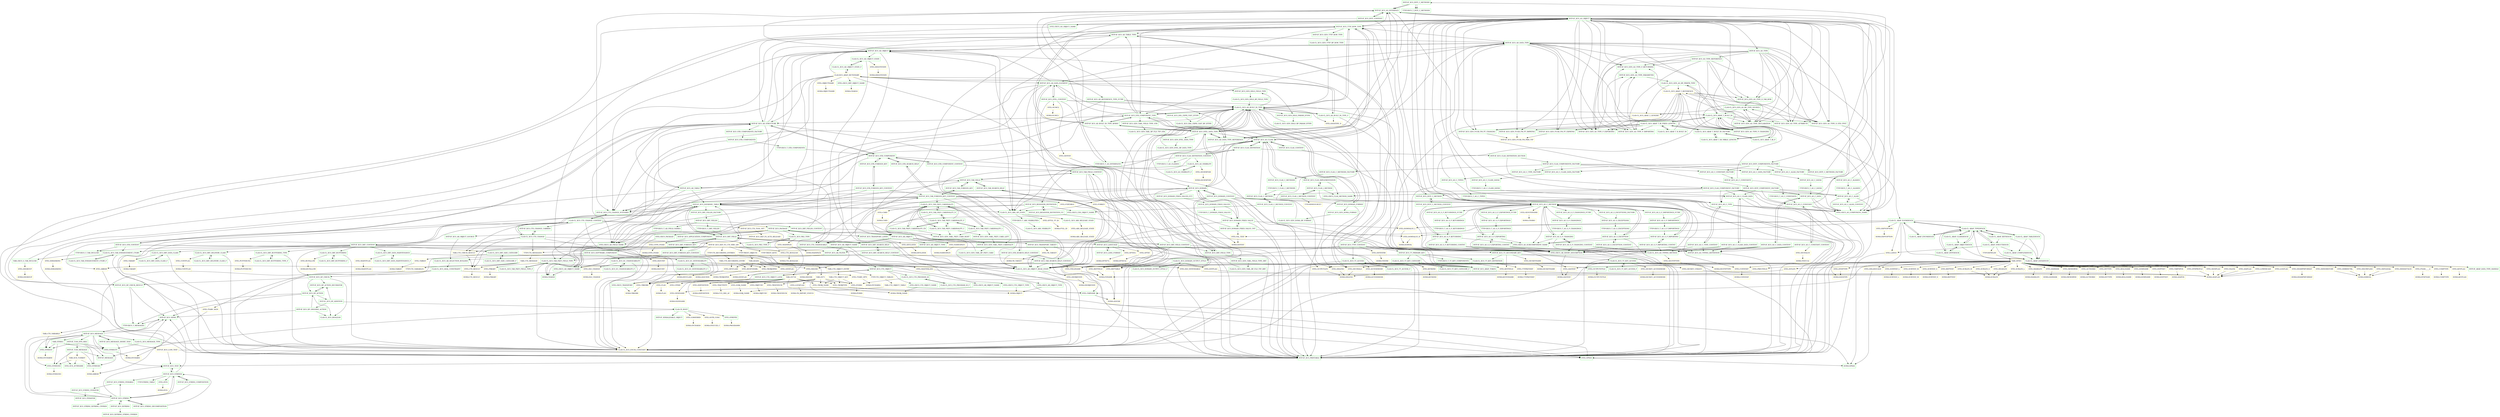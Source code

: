 digraph G {
  "INTF-IF_XCO_INTF_C_METHODS" [shape=box,color=green];
  "INTF-IF_XCO_AO_INTERFACE" [shape=box,color=green,URL="./INTF_IF_XCO_AO_INTERFACE.html"];
  "INTF-IF_XCO_INTF_CONTENT" [shape=box,color=green,URL="./INTF_IF_XCO_INTF_CONTENT.html"];
  "TTYP-SXCO_T_AO_INTERFACES" [shape=box,color=green,URL="./TTYP_SXCO_T_AO_INTERFACES.html"];
  "DTEL-SXCO_AR_SHORT_DESCRIPTION" [shape=box,color=green,URL="./DTEL_SXCO_AR_SHORT_DESCRIPTION.html"];
  "DOMA-AS4TEXT" [shape=box,color=yellow,URL="./DOMA_AS4TEXT.html"];
  "CLAS-CL_XCO_ARS_API_STATE" [shape=box,color=green,URL="./CLAS_CL_XCO_ARS_API_STATE.html"];
  "CLAS-CL_XCO_ARS_RELEASE_STATE" [shape=box,color=green,URL="./CLAS_CL_XCO_ARS_RELEASE_STATE.html"];
  "DTEL-ARS_RELEASE_STATE" [shape=box,color=yellow,URL="./DTEL_ARS_RELEASE_STATE.html"];
  "DOMA-ARS_RELEASE_STATE" [shape=box,color=yellow,URL="./DOMA_ARS_RELEASE_STATE.html"];
  "TTYP-SXCO_T_ARS_VISIBILITIES" [shape=box,color=green,URL="./TTYP_SXCO_T_ARS_VISIBILITIES.html"];
  "CLAS-CL_XCO_ARS_VISIBILITY" [shape=box,color=green,URL="./CLAS_CL_XCO_ARS_VISIBILITY.html"];
  "DTEL-SFTGL_FT_ID" [shape=box,color=yellow,URL="./DTEL_SFTGL_FT_ID.html"];
  "DOMA-FTGL_ID" [shape=box,color=yellow,URL="./DOMA_FTGL_ID.html"];
  "INTF-IF_XCO_CTS_CHANGE_SCENARIO" [shape=box,color=green,URL="./INTF_IF_XCO_CTS_CHANGE_SCENARIO.html"];
  "CLAS-CL_XCO_CTS_CHANGE_CONTEXT" [shape=box,color=green,URL="./CLAS_CL_XCO_CTS_CHANGE_CONTEXT.html"];
  "INTF-IF_XCO_CTS_CHANGE_CARRIER" [shape=box,color=green,URL="./INTF_IF_XCO_CTS_CHANGE_CARRIER.html"];
  "CLAS-CL_XCO_CTS_CHANGE" [shape=box,color=green,URL="./CLAS_CL_XCO_CTS_CHANGE.html"];
  "INTF-IF_XCO_DEP_FG_CTS_WBO_API" [shape=box,color=yellow,URL="./INTF_IF_XCO_DEP_FG_CTS_WBO_API.html"];
  "DTEL-CTS_RESULT" [shape=box,color=yellow,URL="./DTEL_CTS_RESULT.html"];
  "DOMA-CTS_RESULT" [shape=box,color=yellow,URL="./DOMA_CTS_RESULT.html"];
  "DTEL-TRKORR" [shape=box,color=yellow,URL="./DTEL_TRKORR.html"];
  "DOMA-TRKORR" [shape=box,color=yellow,URL="./DOMA_TRKORR.html"];
  "TTYP-TREDT_KEYS" [shape=box,color=yellow,URL="./TTYP_TREDT_KEYS.html"];
  "TABL-E071K" [shape=box,color=yellow,URL="./TABL_E071K.html"];
  "DTEL-TRACTIVITY" [shape=box,color=yellow,URL="./DTEL_TRACTIVITY.html"];
  "DOMA-CUS_IMG_AC" [shape=box,color=yellow,URL="./DOMA_CUS_IMG_AC.html"];
  "DTEL-SPRAS" [shape=box,color=green,URL="./DTEL_SPRAS.html"];
  "DOMA-SPRAS" [shape=box,color=green,URL="./DOMA_SPRAS.html"];
  "DTEL-FLAG" [shape=box,color=yellow,URL="./DTEL_FLAG.html"];
  "DOMA-FLAG" [shape=box,color=yellow,URL="./DOMA_FLAG.html"];
  "DTEL-TROBJ_NAME" [shape=box,color=yellow,URL="./DTEL_TROBJ_NAME.html"];
  "DOMA-TROBJ_NAME" [shape=box,color=yellow,URL="./DOMA_TROBJ_NAME.html"];
  "DTEL-UPDID" [shape=box,color=yellow,URL="./DTEL_UPDID.html"];
  "DTEL-VIEWNAME" [shape=box,color=yellow,URL="./DTEL_VIEWNAME.html"];
  "DOMA-VIEWNAME" [shape=box,color=yellow,URL="./DOMA_VIEWNAME.html"];
  "DTEL-SOBJ_NAME" [shape=box,color=yellow,URL="./DTEL_SOBJ_NAME.html"];
  "DOMA-SOBJ_NAME" [shape=box,color=yellow,URL="./DOMA_SOBJ_NAME.html"];
  "DTEL-DDPOSITION" [shape=box,color=yellow,URL="./DTEL_DDPOSITION.html"];
  "DOMA-DDPOSITION" [shape=box,color=yellow,URL="./DOMA_DDPOSITION.html"];
  "DTEL-TABNAME" [shape=box,color=green,URL="./DTEL_TABNAME.html"];
  "DOMA-AS4TAB" [shape=box,color=yellow,URL="./DOMA_AS4TAB.html"];
  "DTEL-TROBJTYPE" [shape=box,color=yellow,URL="./DTEL_TROBJTYPE.html"];
  "DOMA-OBJECT" [shape=box,color=yellow,URL="./DOMA_OBJECT.html"];
  "DTEL-PGMID" [shape=box,color=yellow,URL="./DTEL_PGMID.html"];
  "DOMA-PGMID" [shape=box,color=yellow,URL="./DOMA_PGMID.html"];
  "TTYP-TREDT_OBJECTS" [shape=box,color=yellow,URL="./TTYP_TREDT_OBJECTS.html"];
  "TABL-KO200" [shape=box,color=yellow,URL="./TABL_KO200.html"];
  "DTEL-EDTFLAG" [shape=box,color=yellow,URL="./DTEL_EDTFLAG.html"];
  "DOMA-AS4FLAG" [shape=box,color=yellow,URL="./DOMA_AS4FLAG.html"];
  "DTEL-TROBJOPER" [shape=box,color=yellow,URL="./DTEL_TROBJOPER.html"];
  "DOMA-TROBJOPER" [shape=box,color=yellow,URL="./DOMA_TROBJOPER.html"];
  "DTEL-MASTERLANG" [shape=box,color=yellow,URL="./DTEL_MASTERLANG.html"];
  "DTEL-GENFLAG" [shape=box,color=yellow,URL="./DTEL_GENFLAG.html"];
  "DOMA-GENFLAG" [shape=box,color=yellow,URL="./DOMA_GENFLAG.html"];
  "DTEL-DEVCLASS" [shape=box,color=yellow,URL="./DTEL_DEVCLASS.html"];
  "DOMA-DEVCLASS" [shape=box,color=yellow,URL="./DOMA_DEVCLASS.html"];
  "DTEL-RESPONSIBL" [shape=box,color=yellow,URL="./DTEL_RESPONSIBL.html"];
  "DOMA-AS4USER" [shape=box,color=yellow,URL="./DOMA_AS4USER.html"];
  "TABL-E071" [shape=box,color=yellow,URL="./TABL_E071.html"];
  "DTEL-TRGENNUM" [shape=box,color=yellow,URL="./DTEL_TRGENNUM.html"];
  "DOMA-TRGENNUM" [shape=box,color=yellow,URL="./DOMA_TRGENNUM.html"];
  "DTEL-LOCKFLAG" [shape=box,color=yellow,URL="./DTEL_LOCKFLAG.html"];
  "DOMA-TR_IMPORT_STATUS" [shape=box,color=yellow,URL="./DOMA_TR_IMPORT_STATUS.html"];
  "DTEL-OBJFUNC" [shape=box,color=yellow,URL="./DTEL_OBJFUNC.html"];
  "DOMA-OBJFUNC" [shape=box,color=yellow,URL="./DOMA_OBJFUNC.html"];
  "TTYP-CTS_MESSAGES" [shape=box,color=yellow,URL="./TTYP_CTS_MESSAGES.html"];
  "TABL-CTS_MESSAGE" [shape=box,color=yellow,URL="./TABL_CTS_MESSAGE.html"];
  "TTYP-CTS_VARIABLES" [shape=box,color=yellow,URL="./TTYP_CTS_VARIABLES.html"];
  "TABL-CTS_VARIABLE" [shape=box,color=yellow,URL="./TABL_CTS_VARIABLE.html"];
  "DTEL-SYMSGV" [shape=box,color=green,URL="./DTEL_SYMSGV.html"];
  "DOMA-SYCHAR50" [shape=box,color=yellow,URL="./DOMA_SYCHAR50.html"];
  "DTEL-MSGNR" [shape=box,color=yellow,URL="./DTEL_MSGNR.html"];
  "DOMA-MSGNR" [shape=box,color=yellow,URL="./DOMA_MSGNR.html"];
  "DTEL-ARBGB" [shape=box,color=yellow,URL="./DTEL_ARBGB.html"];
  "DOMA-ARBGB" [shape=box,color=yellow,URL="./DOMA_ARBGB.html"];
  "TABL-CTS_CHECK_RESULT" [shape=box,color=yellow,URL="./TABL_CTS_CHECK_RESULT.html"];
  "DTEL-CTS_BOOLEAN" [shape=box,color=yellow,URL="./DTEL_CTS_BOOLEAN.html"];
  "DOMA-CTS_BOOLEAN" [shape=box,color=yellow,URL="./DOMA_CTS_BOOLEAN.html"];
  "TTYP-CTS_RECORDING_ENTRIES" [shape=box,color=yellow,URL="./TTYP_CTS_RECORDING_ENTRIES.html"];
  "TABL-CTS_RECORDING_ENTRY" [shape=box,color=yellow,URL="./TABL_CTS_RECORDING_ENTRY.html"];
  "TABL-CTS_OBJECT_ENTRY" [shape=box,color=yellow,URL="./TABL_CTS_OBJECT_ENTRY.html"];
  "TTYP-CTS_OBJECT_TABLES" [shape=box,color=yellow,URL="./TTYP_CTS_OBJECT_TABLES.html"];
  "TABL-CTS_OBJECT_TABLE" [shape=box,color=yellow,URL="./TABL_CTS_OBJECT_TABLE.html"];
  "TABL-CTS_OBJECT_KEY" [shape=box,color=yellow,URL="./TABL_CTS_OBJECT_KEY.html"];
  "INTF-IF_XCO_DP_CHECK" [shape=box,color=green,URL="./INTF_IF_XCO_DP_CHECK.html"];
  "INTF-IF_XCO_DP_ACTION_DECORATOR" [shape=box,color=green,URL="./INTF_IF_XCO_DP_ACTION_DECORATOR.html"];
  "INTF-IF_XCO_DP_ACTION" [shape=box,color=green,URL="./INTF_IF_XCO_DP_ACTION.html"];
  "INTF-IF_XCO_NEWS" [shape=box,color=green,URL="./INTF_IF_XCO_NEWS.html"];
  "TTYP-SXCO_T_MESSAGES" [shape=box,color=green,URL="./TTYP_SXCO_T_MESSAGES.html"];
  "INTF-IF_XCO_MESSAGE" [shape=box,color=green,URL="./INTF_IF_XCO_MESSAGE.html"];
  "INTF-IF_T100_DYN_MSG" [shape=box,color=green,URL="./INTF_IF_T100_DYN_MSG.html"];
  "INTF-IF_T100_MESSAGE" [shape=box,color=green,URL="./INTF_IF_T100_MESSAGE.html"];
  "INTF-IF_MESSAGE" [shape=box,color=green,URL="./INTF_IF_MESSAGE.html"];
  "TABL-SCX_T100KEY" [shape=box,color=yellow,URL="./TABL_SCX_T100KEY.html"];
  "DTEL-SCX_ATTRNAME" [shape=box,color=green,URL="./DTEL_SCX_ATTRNAME.html"];
  "DTEL-SYMSGNO" [shape=box,color=green,URL="./DTEL_SYMSGNO.html"];
  "DOMA-SYMSGNO" [shape=box,color=yellow,URL="./DOMA_SYMSGNO.html"];
  "DTEL-SYMSGID" [shape=box,color=green,URL="./DTEL_SYMSGID.html"];
  "DTEL-SYMSGTY" [shape=box,color=green,URL="./DTEL_SYMSGTY.html"];
  "DOMA-SYCHAR01" [shape=box,color=yellow,URL="./DOMA_SYCHAR01.html"];
  "INTF-IF_XCO_MESSAGE_SHORT_TEXT" [shape=box,color=green,URL="./INTF_IF_XCO_MESSAGE_SHORT_TEXT.html"];
  "INTF-IF_XCO_L10N_TEXT" [shape=box,color=yellow,URL="./INTF_IF_XCO_L10N_TEXT.html"];
  "INTF-IF_XCO_TEXT" [shape=box,color=green,URL="./INTF_IF_XCO_TEXT.html"];
  "INTF-IF_XCO_STRINGS" [shape=box,color=green,URL="./INTF_IF_XCO_STRINGS.html"];
  "INTF-IF_XCO_STRING_ITERABLE" [shape=box,color=green,URL="./INTF_IF_XCO_STRING_ITERABLE.html"];
  "INTF-IF_XCO_STRING_ITERATOR" [shape=box,color=green,URL="./INTF_IF_XCO_STRING_ITERATOR.html"];
  "INTF-IF_XCO_ITERATOR" [shape=box,color=green,URL="./INTF_IF_XCO_ITERATOR.html"];
  "INTF-IF_XCO_STRING" [shape=box,color=green,URL="./INTF_IF_XCO_STRING.html"];
  "INTF-IF_XCO_XSTRING" [shape=box,color=green,URL="./INTF_IF_XCO_XSTRING.html"];
  "INTF-IF_XCO_XSTRING_STRING_CNVRSN" [shape=box,color=green,URL="./INTF_IF_XCO_XSTRING_STRING_CNVRSN.html"];
  "INTF-IF_XCO_STRING_XSTRING_CNVRSN" [shape=box,color=green,URL="./INTF_IF_XCO_STRING_XSTRING_CNVRSN.html"];
  "INTF-IF_XCO_STRING_DECOMPOSITION" [shape=box,color=green,URL="./INTF_IF_XCO_STRING_DECOMPOSITION.html"];
  "INTF-IF_XCO_STRING_COMPOSITION" [shape=box,color=green,URL="./INTF_IF_XCO_STRING_COMPOSITION.html"];
  "TTYP-STRING_TABLE" [shape=box,color=green,URL="./TTYP_STRING_TABLE.html"];
  "DTEL-INT4" [shape=box,color=green,URL="./DTEL_INT4.html"];
  "DOMA-INT4" [shape=box,color=yellow,URL="./DOMA_INT4.html"];
  "CLAS-CL_XCO_MESSAGE_TYPE" [shape=box,color=green,URL="./CLAS_CL_XCO_MESSAGE_TYPE.html"];
  "CLAS-CL_XCO_ENUM_CONSTANT" [shape=box,color=yellow,URL="./CLAS_CL_XCO_ENUM_CONSTANT.html"];
  "INTF-IF_XCO_PRINTABLE" [shape=box,color=green,URL="./INTF_IF_XCO_PRINTABLE.html"];
  "TABL-SYMSG" [shape=box,color=green,URL="./TABL_SYMSG.html"];
  "INTF-IF_XCO_DP_ADDITION" [shape=box,color=green,URL="./INTF_IF_XCO_DP_ADDITION.html"];
  "CLAS-CX_ROOT" [shape=box,color=green,URL="./CLAS_CX_ROOT.html"];
  "INTF-IF_SERIALIZABLE_OBJECT" [shape=box,color=green,URL="./INTF_IF_SERIALIZABLE_OBJECT.html"];
  "DTEL-SYREPID" [shape=box,color=green,URL="./DTEL_SYREPID.html"];
  "DOMA-PROGRAMM" [shape=box,color=yellow,URL="./DOMA_PROGRAMM.html"];
  "DTEL-S380ERRID" [shape=box,color=yellow,URL="./DTEL_S380ERRID.html"];
  "DOMA-SYCHAR30" [shape=box,color=yellow,URL="./DOMA_SYCHAR30.html"];
  "DTEL-SOTR_CONC" [shape=box,color=yellow,URL="./DTEL_SOTR_CONC.html"];
  "DOMA-SYSUUID_C" [shape=box,color=yellow,URL="./DOMA_SYSUUID_C.html"];
  "INTF-IF_XCO_DP_ONGOING_ACTION" [shape=box,color=green,URL="./INTF_IF_XCO_DP_ONGOING_ACTION.html"];
  "CLAS-CL_XCO_BOOLEAN" [shape=box,color=green,URL="./CLAS_CL_XCO_BOOLEAN.html"];
  "INTF-IF_XCO_DP_CHECK_RESULT" [shape=box,color=green,URL="./INTF_IF_XCO_DP_CHECK_RESULT.html"];
  "INTF-IF_XCO_PACKAGE" [shape=box,color=green,URL="./INTF_IF_XCO_PACKAGE.html"];
  "INTF-IF_XCO_AR_OBJECT_SOURCE" [shape=box,color=green,URL="./INTF_IF_XCO_AR_OBJECT_SOURCE.html"];
  "CLAS-CL_XCO_AR_SELECTION_BUILDER" [shape=box,color=green,URL="./CLAS_CL_XCO_AR_SELECTION_BUILDER.html"];
  "CLAS-CL_XCO_ASQL_CONSTRAINT" [shape=box,color=green,URL="./CLAS_CL_XCO_ASQL_CONSTRAINT.html"];
  "DTEL-TVARV_OPTI" [shape=box,color=yellow,URL="./DTEL_TVARV_OPTI.html"];
  "DOMA-SYCHAR02" [shape=box,color=yellow,URL="./DOMA_SYCHAR02.html"];
  "DTEL-TVARV_SIGN" [shape=box,color=yellow,URL="./DTEL_TVARV_SIGN.html"];
  "INTF-IF_XCO_AR_OBJECT" [shape=box,color=green,URL="./INTF_IF_XCO_AR_OBJECT.html"];
  "INTF-IF_XCO_CTS_CHANGEABLE" [shape=box,color=green,URL="./INTF_IF_XCO_CTS_CHANGEABLE.html"];
  "INTF-IF_XCO_CTS_OBJECT" [shape=box,color=green,URL="./INTF_IF_XCO_CTS_OBJECT.html"];
  "INTF-IF_XCO_CTS_OBJECT_LOCK" [shape=box,color=green,URL="./INTF_IF_XCO_CTS_OBJECT_LOCK.html"];
  "DTEL-SXCO_TRANSPORT" [shape=box,color=green,URL="./DTEL_SXCO_TRANSPORT.html"];
  "CLAS-CL_XCO_CTS_PROGRAM_ID" [shape=box,color=green,URL="./CLAS_CL_XCO_CTS_PROGRAM_ID.html"];
  "CLAS-CL_XCO_CTS_PROGRAM_ID_F" [shape=box,color=green,URL="./CLAS_CL_XCO_CTS_PROGRAM_ID_F.html"];
  "DTEL-SXCO_CTS_OBJECT_NAME" [shape=box,color=green,URL="./DTEL_SXCO_CTS_OBJECT_NAME.html"];
  "DTEL-SXCO_CTS_OBJECT_TYPE" [shape=box,color=green,URL="./DTEL_SXCO_CTS_OBJECT_TYPE.html"];
  "INTF-IF_XCO_LANGUAGE" [shape=box,color=green,URL="./INTF_IF_XCO_LANGUAGE.html"];
  "INTF-IF_XCO_LANG_FORMAT" [shape=box,color=green,URL="./INTF_IF_XCO_LANG_FORMAT.html"];
  "DTEL-SPTXT2" [shape=box,color=yellow,URL="./DTEL_SPTXT2.html"];
  "DOMA-SPTXT72" [shape=box,color=yellow,URL="./DOMA_SPTXT72.html"];
  "DTEL-SPTXT" [shape=box,color=yellow,URL="./DTEL_SPTXT.html"];
  "DOMA-SPTXT16" [shape=box,color=yellow,URL="./DOMA_SPTXT16.html"];
  "INTF-IF_XCO_AR_OBJECT_NAME" [shape=box,color=green,URL="./INTF_IF_XCO_AR_OBJECT_NAME.html"];
  "INTF-IF_XCO_AR_FILTER" [shape=box,color=green,URL="./INTF_IF_XCO_AR_FILTER.html"];
  "DTEL-SXCO_AR_OBJECT_NAME" [shape=box,color=green,URL="./DTEL_SXCO_AR_OBJECT_NAME.html"];
  "INTF-IF_XCO_AR_OBJECT_TYPE" [shape=box,color=green,URL="./INTF_IF_XCO_AR_OBJECT_TYPE.html"];
  "DTEL-SXCO_AR_OBJECT_TYPE" [shape=box,color=green,URL="./DTEL_SXCO_AR_OBJECT_TYPE.html"];
  "DTEL-NAMESPACE" [shape=box,color=yellow,URL="./DTEL_NAMESPACE.html"];
  "DOMA-NAMESPACE" [shape=box,color=yellow,URL="./DOMA_NAMESPACE.html"];
  "INTF-IF_XCO_SOFTWARE_COMPONENT" [shape=box,color=green,URL="./INTF_IF_XCO_SOFTWARE_COMPONENT.html"];
  "CLAS-CL_XCO_SC_EXTENDABILITY" [shape=box,color=green,URL="./CLAS_CL_XCO_SC_EXTENDABILITY.html"];
  "CLAS-CL_XCO_SC_EXTENDABILITY_F" [shape=box,color=green,URL="./CLAS_CL_XCO_SC_EXTENDABILITY_F.html"];
  "DTEL-DLV_EXTENDABLE" [shape=box,color=yellow,URL="./DTEL_DLV_EXTENDABLE.html"];
  "CLAS-CL_XCO_SC_CHANGEABILITY" [shape=box,color=green,URL="./CLAS_CL_XCO_SC_CHANGEABILITY.html"];
  "CLAS-CL_XCO_SC_CHANGEABILITY_F" [shape=box,color=green,URL="./CLAS_CL_XCO_SC_CHANGEABILITY_F.html"];
  "DTEL-DLV_CHANGE" [shape=box,color=yellow,URL="./DTEL_DLV_CHANGE.html"];
  "DOMA-DLV_CHANGE" [shape=box,color=yellow,URL="./DOMA_DLV_CHANGE.html"];
  "DTEL-DLVUNIT" [shape=box,color=yellow,URL="./DTEL_DLVUNIT.html"];
  "DOMA-DLVUNIT" [shape=box,color=yellow,URL="./DOMA_DLVUNIT.html"];
  "INTF-IF_XCO_TRANSPORT_LAYER" [shape=box,color=green,URL="./INTF_IF_XCO_TRANSPORT_LAYER.html"];
  "INTF-IF_XCO_TRANSPORT_TARGET" [shape=box,color=green,URL="./INTF_IF_XCO_TRANSPORT_TARGET.html"];
  "DTEL-TR_TARGET" [shape=box,color=yellow,URL="./DTEL_TR_TARGET.html"];
  "DOMA-TR_TARGET" [shape=box,color=yellow,URL="./DOMA_TR_TARGET.html"];
  "DTEL-DEVLAYER" [shape=box,color=yellow,URL="./DTEL_DEVLAYER.html"];
  "DOMA-DEVLAYER" [shape=box,color=yellow,URL="./DOMA_DEVLAYER.html"];
  "CLAS-CL_XCO_PKG_TYPE" [shape=box,color=green,URL="./CLAS_CL_XCO_PKG_TYPE.html"];
  "CLAS-CL_XCO_PKG_TYPE_F" [shape=box,color=green,URL="./CLAS_CL_XCO_PKG_TYPE_F.html"];
  "DTEL-MAINPACK" [shape=box,color=yellow,URL="./DTEL_MAINPACK.html"];
  "DOMA-MAINPACK" [shape=box,color=yellow,URL="./DOMA_MAINPACK.html"];
  "INTF-IF_XCO_APPLICATION_COMPONENT" [shape=box,color=green,URL="./INTF_IF_XCO_APPLICATION_COMPONENT.html"];
  "DTEL-UFPS_POSID" [shape=box,color=yellow,URL="./DTEL_UFPS_POSID.html"];
  "DOMA-UFPS_POSID" [shape=box,color=yellow,URL="./DOMA_UFPS_POSID.html"];
  "DTEL-SXCO_PACKAGE" [shape=box,color=green,URL="./DTEL_SXCO_PACKAGE.html"];
  "INTF-IF_XCO_CTS_TOOL_SET" [shape=box,color=yellow,URL="./INTF_IF_XCO_CTS_TOOL_SET.html"];
  "INTF-IF_XCO_DEP_FG_SCTS_RELEASE" [shape=box,color=yellow,URL="./INTF_IF_XCO_DEP_FG_SCTS_RELEASE.html"];
  "INTF-IF_XCO_AO_OBJECT" [shape=box,color=green,URL="./INTF_IF_XCO_AO_OBJECT.html"];
  "INTF-IF_XCO_GEN_FUGR_FM_PT_CHANGNG" [shape=box,color=green,URL="./INTF_IF_XCO_GEN_FUGR_FM_PT_CHANGNG.html"];
  "INTF-IF_XCO_GEN_FUGR_FM_PRM_TYP" [shape=box,color=yellow,URL="./INTF_IF_XCO_GEN_FUGR_FM_PRM_TYP.html"];
  "INTF-IF_XCO_GEN_FUGR_FM_PT_EXPRTNG" [shape=box,color=green,URL="./INTF_IF_XCO_GEN_FUGR_FM_PT_EXPRTNG.html"];
  "INTF-IF_XCO_GEN_FUGR_FM_PT_IMPRTNG" [shape=box,color=green,URL="./INTF_IF_XCO_GEN_FUGR_FM_PT_IMPRTNG.html"];
  "INTF-IF_XCO_GEN_AO_TYPE_P_RETURNING" [shape=box,color=green,URL="./INTF_IF_XCO_GEN_AO_TYPE_P_RETURNING.html"];
  "INTF-IF_XCO_GEN_AO_TYPE_PARAMETER" [shape=box,color=green,URL="./INTF_IF_XCO_GEN_AO_TYPE_PARAMETER.html"];
  "CLAS-CL_XCO_GEN_AO_BP_PRMTR_TYPE" [shape=box,color=green,URL="./CLAS_CL_XCO_GEN_AO_BP_PRMTR_TYPE.html"];
  "CLAS-CL_XCO_ABAP_T_REFERENCE" [shape=box,color=yellow,URL="./CLAS_CL_XCO_ABAP_T_REFERENCE.html"];
  "INTF-IF_XCO_GEN_AO_TYPE_P_CHANGING" [shape=box,color=green,URL="./INTF_IF_XCO_GEN_AO_TYPE_P_CHANGING.html"];
  "INTF-IF_XCO_GEN_AO_TYPE_P_EXPORTING" [shape=box,color=green,URL="./INTF_IF_XCO_GEN_AO_TYPE_P_EXPORTING.html"];
  "INTF-IF_XCO_GEN_AO_TYPE_P_IMPORTING" [shape=box,color=green,URL="./INTF_IF_XCO_GEN_AO_TYPE_P_IMPORTING.html"];
  "INTF-IF_XCO_GEN_AO_TYPE_ATTRIBUTE" [shape=box,color=green,URL="./INTF_IF_XCO_GEN_AO_TYPE_ATTRIBUTE.html"];
  "CLAS-CL_XCO_GEN_AO_BP_TYPE_SOURCE" [shape=box,color=green,URL="./CLAS_CL_XCO_GEN_AO_BP_TYPE_SOURCE.html"];
  "CLAS-CL_XCO_ABAP_T_GENERIC" [shape=box,color=yellow,URL="./CLAS_CL_XCO_ABAP_T_GENERIC.html"];
  "INTF-IF_XCO_ABAP_TOKEN" [shape=box,color=green,URL="./INTF_IF_XCO_ABAP_TOKEN.html"];
  "CLAS-CL_XCO_ABAP_T_BUILT_IN" [shape=box,color=green,URL="./CLAS_CL_XCO_ABAP_T_BUILT_IN.html"];
  "CLAS-CL_ABAP_ELEMDESCR" [shape=box,color=green,URL="./CLAS_CL_ABAP_ELEMDESCR.html"];
  "CLAS-CL_ABAP_TYPEDESCR" [shape=box,color=green,URL="./CLAS_CL_ABAP_TYPEDESCR.html"];
  "CLAS-CL_ABAP_TABLEDESCR" [shape=box,color=green,URL="./CLAS_CL_ABAP_TABLEDESCR.html"];
  "CLAS-CL_ABAP_DATADESCR" [shape=box,color=green,URL="./CLAS_CL_ABAP_DATADESCR.html"];
  "INTF-IF_ABAP_DATA_TYPE_HANDLE" [shape=box,color=green,URL="./INTF_IF_ABAP_DATA_TYPE_HANDLE.html"];
  "CLAS-CL_ABAP_COMPLEXDESCR" [shape=box,color=green,URL="./CLAS_CL_ABAP_COMPLEXDESCR.html"];
  "CLAS-CL_ABAP_STRUCTDESCR" [shape=box,color=green,URL="./CLAS_CL_ABAP_STRUCTDESCR.html"];
  "TTYP-DDFIELDS" [shape=box,color=yellow,URL="./TTYP_DDFIELDS.html"];
  "TABL-DFIES" [shape=box,color=yellow,URL="./TABL_DFIES.html"];
  "DTEL-DDAMPMFORMAT" [shape=box,color=yellow,URL="./DTEL_DDAMPMFORMAT.html"];
  "DOMA-DDAMPMFORMAT" [shape=box,color=yellow,URL="./DOMA_DDAMPMFORMAT.html"];
  "DTEL-DDNOHISTORY" [shape=box,color=yellow,URL="./DTEL_DDNOHISTORY.html"];
  "DOMA-DDBOOL" [shape=box,color=yellow,URL="./DOMA_DDBOOL.html"];
  "DTEL-OUTPUTSTYLE" [shape=box,color=green,URL="./DTEL_OUTPUTSTYLE.html"];
  "DOMA-OUTPUTSTYLE" [shape=box,color=yellow,URL="./DOMA_OUTPUTSTYLE.html"];
  "DTEL-DDBIDICTRL" [shape=box,color=yellow,URL="./DTEL_DDBIDICTRL.html"];
  "DTEL-DDLTRFLDDI" [shape=box,color=yellow,URL="./DTEL_DDLTRFLDDI.html"];
  "DTEL-FNAM_____4" [shape=box,color=yellow,URL="./DTEL_FNAM_____4.html"];
  "DOMA-DYNFNAM" [shape=box,color=yellow,URL="./DOMA_DYNFNAM.html"];
  "DTEL-COMPTYPE" [shape=box,color=yellow,URL="./DTEL_COMPTYPE.html"];
  "DOMA-COMPTYPE" [shape=box,color=yellow,URL="./DOMA_COMPTYPE.html"];
  "DTEL-DDF4AVAIL" [shape=box,color=yellow,URL="./DTEL_DDF4AVAIL.html"];
  "DTEL-DYNPROFLD" [shape=box,color=yellow,URL="./DTEL_DYNPROFLD.html"];
  "DTEL-SIGNFLAG" [shape=box,color=yellow,URL="./DTEL_SIGNFLAG.html"];
  "DTEL-VALEXI" [shape=box,color=yellow,URL="./DTEL_VALEXI.html"];
  "DTEL-AS4FLAG" [shape=box,color=yellow,URL="./DTEL_AS4FLAG.html"];
  "DTEL-DDSHATTACH" [shape=box,color=yellow,URL="./DTEL_DDSHATTACH.html"];
  "DTEL-LOWERCASE" [shape=box,color=yellow,URL="./DTEL_LOWERCASE.html"];
  "DTEL-KEYFLAG" [shape=box,color=yellow,URL="./DTEL_KEYFLAG.html"];
  "DOMA-KEYFLAG" [shape=box,color=yellow,URL="./DOMA_KEYFLAG.html"];
  "DTEL-SCRTEXT_L" [shape=box,color=yellow,URL="./DTEL_SCRTEXT_L.html"];
  "DOMA-SCRTEXT_L" [shape=box,color=yellow,URL="./DOMA_SCRTEXT_L.html"];
  "DTEL-SCRTEXT_M" [shape=box,color=yellow,URL="./DTEL_SCRTEXT_M.html"];
  "DOMA-SCRTEXT_M" [shape=box,color=yellow,URL="./DOMA_SCRTEXT_M.html"];
  "DTEL-SCRTEXT_S" [shape=box,color=yellow,URL="./DTEL_SCRTEXT_S.html"];
  "DOMA-SCRTEXT_S" [shape=box,color=yellow,URL="./DOMA_SCRTEXT_S.html"];
  "DTEL-REPTEXT" [shape=box,color=yellow,URL="./DTEL_REPTEXT.html"];
  "DOMA-REPTEXT" [shape=box,color=yellow,URL="./DOMA_REPTEXT.html"];
  "DTEL-AS4TEXT" [shape=box,color=yellow,URL="./DTEL_AS4TEXT.html"];
  "DTEL-SCRLEN_L" [shape=box,color=yellow,URL="./DTEL_SCRLEN_L.html"];
  "DOMA-SCRLEN" [shape=box,color=yellow,URL="./DOMA_SCRLEN.html"];
  "DTEL-SCRLEN_M" [shape=box,color=yellow,URL="./DTEL_SCRLEN_M.html"];
  "DTEL-SCRLEN_S" [shape=box,color=yellow,URL="./DTEL_SCRLEN_S.html"];
  "DTEL-HEADLEN" [shape=box,color=yellow,URL="./DTEL_HEADLEN.html"];
  "DTEL-CONVEXIT" [shape=box,color=yellow,URL="./DTEL_CONVEXIT.html"];
  "DOMA-CONVEXIT" [shape=box,color=yellow,URL="./DOMA_CONVEXIT.html"];
  "DTEL-MASKLEN" [shape=box,color=yellow,URL="./DTEL_MASKLEN.html"];
  "DOMA-MASKLEN" [shape=box,color=yellow,URL="./DOMA_MASKLEN.html"];
  "DTEL-AS4MASK" [shape=box,color=yellow,URL="./DTEL_AS4MASK.html"];
  "DOMA-AS4MASK" [shape=box,color=yellow,URL="./DOMA_AS4MASK.html"];
  "DTEL-LOGFLAG" [shape=box,color=yellow,URL="./DTEL_LOGFLAG.html"];
  "DTEL-MEMORYID" [shape=box,color=yellow,URL="./DTEL_MEMORYID.html"];
  "DOMA-MEMORYID" [shape=box,color=yellow,URL="./DOMA_MEMORYID.html"];
  "DTEL-AUTHORID" [shape=box,color=yellow,URL="./DTEL_AUTHORID.html"];
  "DOMA-AUTHORID" [shape=box,color=yellow,URL="./DOMA_AUTHORID.html"];
  "DTEL-PRECFIELD" [shape=box,color=yellow,URL="./DTEL_PRECFIELD.html"];
  "DOMA-FDNAME" [shape=box,color=yellow,URL="./DOMA_FDNAME.html"];
  "DTEL-REFFIELD" [shape=box,color=yellow,URL="./DTEL_REFFIELD.html"];
  "DTEL-REFTABLE" [shape=box,color=yellow,URL="./DTEL_REFTABLE.html"];
  "DTEL-INTTYPE" [shape=box,color=yellow,URL="./DTEL_INTTYPE.html"];
  "DOMA-INTTYPE" [shape=box,color=yellow,URL="./DOMA_INTTYPE.html"];
  "DTEL-DYNPTYPE" [shape=box,color=yellow,URL="./DTEL_DYNPTYPE.html"];
  "DOMA-DATATYPE" [shape=box,color=yellow,URL="./DOMA_DATATYPE.html"];
  "DTEL-DECIMALS" [shape=box,color=yellow,URL="./DTEL_DECIMALS.html"];
  "DOMA-DDLENG" [shape=box,color=yellow,URL="./DOMA_DDLENG.html"];
  "DTEL-OUTPUTLEN" [shape=box,color=yellow,URL="./DTEL_OUTPUTLEN.html"];
  "DTEL-INTLEN" [shape=box,color=yellow,URL="./DTEL_INTLEN.html"];
  "DTEL-DDLENG" [shape=box,color=yellow,URL="./DTEL_DDLENG.html"];
  "DTEL-ROLLNAME" [shape=box,color=yellow,URL="./DTEL_ROLLNAME.html"];
  "DOMA-ROLLNAME" [shape=box,color=yellow,URL="./DOMA_ROLLNAME.html"];
  "DTEL-DOMNAME" [shape=box,color=yellow,URL="./DTEL_DOMNAME.html"];
  "DOMA-DOMNAME" [shape=box,color=yellow,URL="./DOMA_DOMNAME.html"];
  "DTEL-DOFFSET" [shape=box,color=yellow,URL="./DTEL_DOFFSET.html"];
  "DOMA-DOFFSET" [shape=box,color=yellow,URL="./DOMA_DOFFSET.html"];
  "DTEL-TABFDPOS" [shape=box,color=yellow,URL="./DTEL_TABFDPOS.html"];
  "DOMA-AS4POS" [shape=box,color=yellow,URL="./DOMA_AS4POS.html"];
  "DTEL-DDLANGUAGE" [shape=box,color=yellow,URL="./DTEL_DDLANGUAGE.html"];
  "DTEL-FIELDNAME" [shape=box,color=yellow,URL="./DTEL_FIELDNAME.html"];
  "DTEL-LANGU" [shape=box,color=yellow,URL="./DTEL_LANGU.html"];
  "CLAS-CL_ABAP_REFDESCR" [shape=box,color=green,URL="./CLAS_CL_ABAP_REFDESCR.html"];
  "CLAS-CL_ABAP_OBJECTDESCR" [shape=box,color=green,URL="./CLAS_CL_ABAP_OBJECTDESCR.html"];
  "CLAS-CL_ABAP_INTFDESCR" [shape=box,color=green,URL="./CLAS_CL_ABAP_INTFDESCR.html"];
  "CLAS-CL_ABAP_ENUMDESCR" [shape=box,color=green,URL="./CLAS_CL_ABAP_ENUMDESCR.html"];
  "CLAS-CL_ABAP_CLASSDESCR" [shape=box,color=green,URL="./CLAS_CL_ABAP_CLASSDESCR.html"];
  "DTEL-VAL_TEXT" [shape=box,color=yellow,URL="./DTEL_VAL_TEXT.html"];
  "DOMA-DDTEXT" [shape=box,color=yellow,URL="./DOMA_DDTEXT.html"];
  "DTEL-DDFVOPTION" [shape=box,color=yellow,URL="./DTEL_DDFVOPTION.html"];
  "DOMA-DDFVOPTION" [shape=box,color=yellow,URL="./DOMA_DDFVOPTION.html"];
  "DTEL-DOMVALUE_H" [shape=box,color=yellow,URL="./DTEL_DOMVALUE_H.html"];
  "DOMA-DOMVAL" [shape=box,color=yellow,URL="./DOMA_DOMVAL.html"];
  "DTEL-DOMVALUE_L" [shape=box,color=yellow,URL="./DTEL_DOMVALUE_L.html"];
  "INTF-IF_XCO_GEN_AO_TYPE_D_STR_CPNT" [shape=box,color=green,URL="./INTF_IF_XCO_GEN_AO_TYPE_D_STR_CPNT.html"];
  "DTEL-SXCO_AO_COMPONENT_NAME" [shape=box,color=green,URL="./DTEL_SXCO_AO_COMPONENT_NAME.html"];
  "INTF-IF_XCO_GEN_AO_TYPE_DECLARATION" [shape=box,color=green,URL="./INTF_IF_XCO_GEN_AO_TYPE_DECLARATION.html"];
  "CLAS-CL_XCO_ABAP_T_BI_VRBLE_LENGTH" [shape=box,color=green,URL="./CLAS_CL_XCO_ABAP_T_BI_VRBLE_LENGTH.html"];
  "CLAS-CL_XCO_ABAP_T_BUILT_IN_FACTORY" [shape=box,color=green,URL="./CLAS_CL_XCO_ABAP_T_BUILT_IN_FACTORY.html"];
  "CLAS-CL_XCO_ABAP_T_BI_P" [shape=box,color=green,URL="./CLAS_CL_XCO_ABAP_T_BI_P.html"];
  "CLAS-CL_XCO_ABAP_T_BI_FIXED_LENGTH" [shape=box,color=green,URL="./CLAS_CL_XCO_ABAP_T_BI_FIXED_LENGTH.html"];
  "CLAS-CL_XCO_ABAP_T_R_BUILT_IN" [shape=box,color=green,URL="./CLAS_CL_XCO_ABAP_T_R_BUILT_IN.html"];
  "INTF-IF_XCO_GEN_AO_TYPE_D_TAB_ROW" [shape=box,color=green,URL="./INTF_IF_XCO_GEN_AO_TYPE_D_TAB_ROW.html"];
  "INTF-IF_XCO_TTYP_ROW_TYPE" [shape=box,color=green,URL="./INTF_IF_XCO_TTYP_ROW_TYPE.html"];
  "INTF-IF_XCO_GEN_TTYP_ROW_TYPE" [shape=box,color=green,URL="./INTF_IF_XCO_GEN_TTYP_ROW_TYPE.html"];
  "CLAS-CL_XCO_GEN_TTYP_BP_ROW_TYPE" [shape=box,color=green,URL="./CLAS_CL_XCO_GEN_TTYP_BP_ROW_TYPE.html"];
  "CLAS-CL_XCO_AD_BUILT_IN_TYPE" [shape=box,color=green,URL="./CLAS_CL_XCO_AD_BUILT_IN_TYPE.html"];
  "INTF-IF_XCO_GEN_DDLS_FIELD_TYPE" [shape=box,color=green,URL="./INTF_IF_XCO_GEN_DDLS_FIELD_TYPE.html"];
  "CLAS-CL_XCO_GEN_DDLS_BP_FIELD_TYPE" [shape=box,color=green,URL="./CLAS_CL_XCO_GEN_DDLS_BP_FIELD_TYPE.html"];
  "INTF-IF_XCO_GEN_DDLS_PARAM_DTYPE" [shape=box,color=green,URL="./INTF_IF_XCO_GEN_DDLS_PARAM_DTYPE.html"];
  "CLAS-CL_XCO_GEN_DDLS_BP_PARAM_DTYPE" [shape=box,color=green,URL="./CLAS_CL_XCO_GEN_DDLS_BP_PARAM_DTYPE.html"];
  "INTF-IF_XCO_DDL_EXPR_CAST_DTYPE" [shape=box,color=green,URL="./INTF_IF_XCO_DDL_EXPR_CAST_DTYPE.html"];
  "CLAS-CL_XCO_DDL_EXPR_CAST_BP_DTYPE" [shape=box,color=green,URL="./CLAS_CL_XCO_DDL_EXPR_CAST_BP_DTYPE.html"];
  "INTF-IF_XCO_DBT_FIELD_TYPE" [shape=box,color=green,URL="./INTF_IF_XCO_DBT_FIELD_TYPE.html"];
  "INTF-IF_XCO_GEN_TABL_FIELD_TYPE_DBT" [shape=box,color=green,URL="./INTF_IF_XCO_GEN_TABL_FIELD_TYPE_DBT.html"];
  "CLAS-CL_XCO_GEN_TABL_BP_FLD_TYP_DBT" [shape=box,color=green,URL="./CLAS_CL_XCO_GEN_TABL_BP_FLD_TYP_DBT.html"];
  "INTF-IF_XCO_AD_DATA_ELEMENT" [shape=box,color=green,URL="./INTF_IF_XCO_AD_DATA_ELEMENT.html"];
  "INTF-IF_XCO_AD_DATA_TYPE" [shape=box,color=green,URL="./INTF_IF_XCO_AD_DATA_TYPE.html"];
  "INTF-IF_XCO_STR_COMPONENT_TYPE" [shape=box,color=green,URL="./INTF_IF_XCO_STR_COMPONENT_TYPE.html"];
  "INTF-IF_XCO_GEN_TABL_FIELD_TYPE_STR" [shape=box,color=green,URL="./INTF_IF_XCO_GEN_TABL_FIELD_TYPE_STR.html"];
  "CLAS-CL_XCO_GEN_TABL_BP_FLD_TYP_STR" [shape=box,color=green,URL="./CLAS_CL_XCO_GEN_TABL_BP_FLD_TYP_STR.html"];
  "INTF-IF_XCO_AO_CLASS" [shape=box,color=green,URL="./INTF_IF_XCO_AO_CLASS.html"];
  "INTF-IF_XCO_CLAS_CONTENT" [shape=box,color=green,URL="./INTF_IF_XCO_CLAS_CONTENT.html"];
  "INTF-IF_XCO_CLAS_IMPLEMENTATION" [shape=box,color=green,URL="./INTF_IF_XCO_CLAS_IMPLEMENTATION.html"];
  "INTF-IF_XCO_CLAS_I_METHOD" [shape=box,color=green,URL="./INTF_IF_XCO_CLAS_I_METHOD.html"];
  "INTF-IF_XCO_CLAS_I_METHOD_CONTENT" [shape=box,color=green,URL="./INTF_IF_XCO_CLAS_I_METHOD_CONTENT.html"];
  "TTYP-RSWSOURCET" [shape=box,color=yellow,URL="./TTYP_RSWSOURCET.html"];
  "DTEL-SXCO_CLAS_METHOD_NAME" [shape=box,color=green,URL="./DTEL_SXCO_CLAS_METHOD_NAME.html"];
  "INTF-IF_XCO_CLAS_DEFINITION" [shape=box,color=green,URL="./INTF_IF_XCO_CLAS_DEFINITION.html"];
  "INTF-IF_XCO_CLAS_DEFINITION_CONTENT" [shape=box,color=green,URL="./INTF_IF_XCO_CLAS_DEFINITION_CONTENT.html"];
  "INTF-IF_XCO_BEHAVIOR_DEFINITION" [shape=box,color=green,URL="./INTF_IF_XCO_BEHAVIOR_DEFINITION.html"];
  "INTF-IF_XCO_BEHAVIOR_DEFINITION_CO" [shape=box,color=green,URL="./INTF_IF_XCO_BEHAVIOR_DEFINITION_CO.html"];
  "DTEL-SXCO_CDS_OBJECT_NAME" [shape=box,color=green,URL="./DTEL_SXCO_CDS_OBJECT_NAME.html"];
  "DOMA-CHAR30" [shape=box,color=green,URL="./DOMA_CHAR30.html"];
  "CLAS-CL_XCO_AO_VISIBILITY" [shape=box,color=green,URL="./CLAS_CL_XCO_AO_VISIBILITY.html"];
  "CLAS-CL_XCO_AO_VISIBILITY_F" [shape=box,color=green,URL="./CLAS_CL_XCO_AO_VISIBILITY_F.html"];
  "DTEL-SEOEXPOSE" [shape=box,color=yellow,URL="./DTEL_SEOEXPOSE.html"];
  "DOMA-SEOEXPOSE" [shape=box,color=yellow,URL="./DOMA_SEOEXPOSE.html"];
  "TTYP-SXCO_T_AO_CLASSES" [shape=box,color=green,URL="./TTYP_SXCO_T_AO_CLASSES.html"];
  "INTF-IF_XCO_CLAS_DEFINITION_SECTION" [shape=box,color=green,URL="./INTF_IF_XCO_CLAS_DEFINITION_SECTION.html"];
  "INTF-IF_XCO_CLAS_COMPONENTS_FACTORY" [shape=box,color=green,URL="./INTF_IF_XCO_CLAS_COMPONENTS_FACTORY.html"];
  "INTF-IF_XCO_CLAS_C_METHODS_FACTORY" [shape=box,color=green,URL="./INTF_IF_XCO_CLAS_C_METHODS_FACTORY.html"];
  "INTF-IF_XCO_CLAS_C_METHODS" [shape=box,color=green,URL="./INTF_IF_XCO_CLAS_C_METHODS.html"];
  "TTYP-SXCO_T_CLAS_C_METHODS" [shape=box,color=green,URL="./TTYP_SXCO_T_CLAS_C_METHODS.html"];
  "INTF-IF_XCO_CLAS_C_METHOD" [shape=box,color=green,URL="./INTF_IF_XCO_CLAS_C_METHOD.html"];
  "INTF-IF_XCO_CLAS_C_METHOD_CONTENT" [shape=box,color=green,URL="./INTF_IF_XCO_CLAS_C_METHOD_CONTENT.html"];
  "INTF-IF_XCO_AO_C_METHOD" [shape=box,color=green,URL="./INTF_IF_XCO_AO_C_METHOD.html"];
  "INTF-IF_XCO_AO_S_EXCEPTION" [shape=box,color=green,URL="./INTF_IF_XCO_AO_S_EXCEPTION.html"];
  "INTF-IF_XCO_AO_S_EXCEPTION_CONTENT" [shape=box,color=green,URL="./INTF_IF_XCO_AO_S_EXCEPTION_CONTENT.html"];
  "DTEL-SXCO_AO_SUBCOMPONENT_NAME" [shape=box,color=green,URL="./DTEL_SXCO_AO_SUBCOMPONENT_NAME.html"];
  "INTF-IF_XCO_AO_S_P_RETURNING" [shape=box,color=green,URL="./INTF_IF_XCO_AO_S_P_RETURNING.html"];
  "INTF-IF_XCO_AO_S_P_RETURNING_CONTNT" [shape=box,color=green,URL="./INTF_IF_XCO_AO_S_P_RETURNING_CONTNT.html"];
  "INTF-IF_XCO_AO_TYPING_DEFINITION" [shape=box,color=green,URL="./INTF_IF_XCO_AO_TYPING_DEFINITION.html"];
  "CLAS-CL_XCO_AO_TYPING_METHOD" [shape=box,color=green,URL="./CLAS_CL_XCO_AO_TYPING_METHOD.html"];
  "DTEL-SEOTYPTYPE" [shape=box,color=yellow,URL="./DTEL_SEOTYPTYPE.html"];
  "DOMA-SEOTYPTYPE" [shape=box,color=yellow,URL="./DOMA_SEOTYPTYPE.html"];
  "INTF-IF_XCO_AO_S_P_CHANGING" [shape=box,color=green,URL="./INTF_IF_XCO_AO_S_P_CHANGING.html"];
  "INTF-IF_XCO_AO_S_P_CHANGING_CONTENT" [shape=box,color=green,URL="./INTF_IF_XCO_AO_S_P_CHANGING_CONTENT.html"];
  "INTF-IF_XCO_AO_S_P_EXPORTING" [shape=box,color=green,URL="./INTF_IF_XCO_AO_S_P_EXPORTING.html"];
  "INTF-IF_XCO_AO_S_P_EXPORTING_CONTNT" [shape=box,color=green,URL="./INTF_IF_XCO_AO_S_P_EXPORTING_CONTNT.html"];
  "INTF-IF_XCO_AO_S_P_IMPORTING" [shape=box,color=green,URL="./INTF_IF_XCO_AO_S_P_IMPORTING.html"];
  "INTF-IF_XCO_AO_S_P_IMPORTING_CONTNT" [shape=box,color=green,URL="./INTF_IF_XCO_AO_S_P_IMPORTING_CONTNT.html"];
  "INTF-IF_XCO_AO_S_EXCEPTIONS_FACTORY" [shape=box,color=green,URL="./INTF_IF_XCO_AO_S_EXCEPTIONS_FACTORY.html"];
  "INTF-IF_XCO_AO_S_EXCEPTIONS" [shape=box,color=green,URL="./INTF_IF_XCO_AO_S_EXCEPTIONS.html"];
  "TTYP-SXCO_T_AO_S_EXCEPTIONS" [shape=box,color=green,URL="./TTYP_SXCO_T_AO_S_EXCEPTIONS.html"];
  "INTF-IF_XCO_AO_S_P_RETURNINGS_FCTRY" [shape=box,color=green,URL="./INTF_IF_XCO_AO_S_P_RETURNINGS_FCTRY.html"];
  "INTF-IF_XCO_AO_S_P_RETURNINGS" [shape=box,color=green,URL="./INTF_IF_XCO_AO_S_P_RETURNINGS.html"];
  "TTYP-SXCO_T_AO_S_P_RETURNINGS" [shape=box,color=green,URL="./TTYP_SXCO_T_AO_S_P_RETURNINGS.html"];
  "INTF-IF_XCO_AO_S_P_CHANGINGS_FCTRY" [shape=box,color=green,URL="./INTF_IF_XCO_AO_S_P_CHANGINGS_FCTRY.html"];
  "INTF-IF_XCO_AO_S_P_CHANGINGS" [shape=box,color=green,URL="./INTF_IF_XCO_AO_S_P_CHANGINGS.html"];
  "TTYP-SXCO_T_AO_S_P_CHANGINGS" [shape=box,color=green,URL="./TTYP_SXCO_T_AO_S_P_CHANGINGS.html"];
  "INTF-IF_XCO_AO_S_P_EXPORTINGS_FCTRY" [shape=box,color=green,URL="./INTF_IF_XCO_AO_S_P_EXPORTINGS_FCTRY.html"];
  "INTF-IF_XCO_AO_S_P_EXPORTINGS" [shape=box,color=green,URL="./INTF_IF_XCO_AO_S_P_EXPORTINGS.html"];
  "TTYP-SXCO_T_AO_S_P_EXPORTINGS" [shape=box,color=green,URL="./TTYP_SXCO_T_AO_S_P_EXPORTINGS.html"];
  "INTF-IF_XCO_AO_S_P_IMPORTINGS_FCTRY" [shape=box,color=green,URL="./INTF_IF_XCO_AO_S_P_IMPORTINGS_FCTRY.html"];
  "INTF-IF_XCO_AO_S_P_IMPORTINGS" [shape=box,color=green,URL="./INTF_IF_XCO_AO_S_P_IMPORTINGS.html"];
  "TTYP-SXCO_T_AO_S_P_IMPORTINGS" [shape=box,color=green,URL="./TTYP_SXCO_T_AO_S_P_IMPORTINGS.html"];
  "DTEL-SEOCPDNAME" [shape=box,color=yellow,URL="./DTEL_SEOCPDNAME.html"];
  "DOMA-CHAR61" [shape=box,color=yellow,URL="./DOMA_CHAR61.html"];
  "INTF-IF_XCO_AO_C_DATA_FACTORY" [shape=box,color=green,URL="./INTF_IF_XCO_AO_C_DATA_FACTORY.html"];
  "INTF-IF_XCO_AO_C_DATAS" [shape=box,color=green,URL="./INTF_IF_XCO_AO_C_DATAS.html"];
  "TTYP-SXCO_T_AO_C_DATAS" [shape=box,color=green,URL="./TTYP_SXCO_T_AO_C_DATAS.html"];
  "INTF-IF_XCO_AO_C_DATA" [shape=box,color=green,URL="./INTF_IF_XCO_AO_C_DATA.html"];
  "INTF-IF_XCO_AO_C_DATA_CONTENT" [shape=box,color=green,URL="./INTF_IF_XCO_AO_C_DATA_CONTENT.html"];
  "INTF-IF_XCO_AO_C_CLASS_DATA_FACTORY" [shape=box,color=green,URL="./INTF_IF_XCO_AO_C_CLASS_DATA_FACTORY.html"];
  "INTF-IF_XCO_AO_C_CLASS_DATAS" [shape=box,color=green,URL="./INTF_IF_XCO_AO_C_CLASS_DATAS.html"];
  "TTYP-SXCO_T_AO_C_CLASS_DATAS" [shape=box,color=green,URL="./TTYP_SXCO_T_AO_C_CLASS_DATAS.html"];
  "INTF-IF_XCO_AO_C_CLASS_DATA" [shape=box,color=green,URL="./INTF_IF_XCO_AO_C_CLASS_DATA.html"];
  "INTF-IF_XCO_AO_C_CLASS_DATA_CONTENT" [shape=box,color=green,URL="./INTF_IF_XCO_AO_C_CLASS_DATA_CONTENT.html"];
  "INTF-IF_XCO_AO_C_ALIAS_FACTORY" [shape=box,color=green,URL="./INTF_IF_XCO_AO_C_ALIAS_FACTORY.html"];
  "INTF-IF_XCO_AO_C_ALIASES" [shape=box,color=green,URL="./INTF_IF_XCO_AO_C_ALIASES.html"];
  "TTYP-SXCO_T_AO_C_ALIASES" [shape=box,color=green,URL="./TTYP_SXCO_T_AO_C_ALIASES.html"];
  "INTF-IF_XCO_AO_C_ALIAS" [shape=box,color=green,URL="./INTF_IF_XCO_AO_C_ALIAS.html"];
  "INTF-IF_XCO_AO_C_ALIAS_CONTENT" [shape=box,color=green,URL="./INTF_IF_XCO_AO_C_ALIAS_CONTENT.html"];
  "INTF-IF_XCO_AO_C_CONSTANT_FACTORY" [shape=box,color=green,URL="./INTF_IF_XCO_AO_C_CONSTANT_FACTORY.html"];
  "INTF-IF_XCO_AO_C_CONSTANTS" [shape=box,color=green,URL="./INTF_IF_XCO_AO_C_CONSTANTS.html"];
  "TTYP-SXCO_T_AO_C_CONSTANTS" [shape=box,color=green,URL="./TTYP_SXCO_T_AO_C_CONSTANTS.html"];
  "INTF-IF_XCO_AO_C_CONSTANT" [shape=box,color=green,URL="./INTF_IF_XCO_AO_C_CONSTANT.html"];
  "INTF-IF_XCO_AO_C_CONSTANT_CONTENT" [shape=box,color=green,URL="./INTF_IF_XCO_AO_C_CONSTANT_CONTENT.html"];
  "DTEL-SEOVALUE" [shape=box,color=yellow,URL="./DTEL_SEOVALUE.html"];
  "DOMA-TEXT132" [shape=box,color=yellow,URL="./DOMA_TEXT132.html"];
  "INTF-IF_XCO_AO_C_TYPE_FACTORY" [shape=box,color=green,URL="./INTF_IF_XCO_AO_C_TYPE_FACTORY.html"];
  "INTF-IF_XCO_AO_C_TYPES" [shape=box,color=green,URL="./INTF_IF_XCO_AO_C_TYPES.html"];
  "TTYP-SXCO_T_AO_C_TYPES" [shape=box,color=green,URL="./TTYP_SXCO_T_AO_C_TYPES.html"];
  "INTF-IF_XCO_AO_C_TYPE" [shape=box,color=green,URL="./INTF_IF_XCO_AO_C_TYPE.html"];
  "INTF-IF_XCO_AO_C_TYPE_CONTENT" [shape=box,color=green,URL="./INTF_IF_XCO_AO_C_TYPE_CONTENT.html"];
  "INTF-IF_XCO_CLAS_COMPONENT_FACTORY" [shape=box,color=green,URL="./INTF_IF_XCO_CLAS_COMPONENT_FACTORY.html"];
  "INTF-IF_XCO_AD_DATA_TYPE_REFERENCE" [shape=box,color=green,URL="./INTF_IF_XCO_AD_DATA_TYPE_REFERENCE.html"];
  "INTF-IF_XCO_DTEL_DATA_TYPE" [shape=box,color=green,URL="./INTF_IF_XCO_DTEL_DATA_TYPE.html"];
  "INTF-IF_XCO_GEN_DTEL_DATA_TYPE" [shape=box,color=green,URL="./INTF_IF_XCO_GEN_DTEL_DATA_TYPE.html"];
  "CLAS-CL_XCO_GEN_DTEL_BP_DATA_TYPE" [shape=box,color=green,URL="./CLAS_CL_XCO_GEN_DTEL_BP_DATA_TYPE.html"];
  "INTF-IF_XCO_AD_BUILT_IN_TYPE_RFRNC" [shape=box,color=green,URL="./INTF_IF_XCO_AD_BUILT_IN_TYPE_RFRNC.html"];
  "INTF-IF_XCO_DOMAIN" [shape=box,color=green,URL="./INTF_IF_XCO_DOMAIN.html"];
  "INTF-IF_XCO_DOMAIN_FIXED_VALUE" [shape=box,color=green,URL="./INTF_IF_XCO_DOMAIN_FIXED_VALUE.html"];
  "INTF-IF_XCO_DOMAIN_FIXED_VALUE_CNT" [shape=box,color=green,URL="./INTF_IF_XCO_DOMAIN_FIXED_VALUE_CNT.html"];
  "CLAS-CL_XCO_AD_OBJECT_READ_STATE" [shape=box,color=green,URL="./CLAS_CL_XCO_AD_OBJECT_READ_STATE.html"];
  "DTEL-DDOBJSTATE" [shape=box,color=yellow,URL="./DTEL_DDOBJSTATE.html"];
  "DOMA-DDOBJSTATE" [shape=box,color=yellow,URL="./DOMA_DDOBJSTATE.html"];
  "INTF-IF_XCO_DOMAIN_CONTENT" [shape=box,color=green,URL="./INTF_IF_XCO_DOMAIN_CONTENT.html"];
  "INTF-IF_XCO_DATABASE_TABLE" [shape=box,color=green,URL="./INTF_IF_XCO_DATABASE_TABLE.html"];
  "INTF-IF_XCO_DBT_FIELD" [shape=box,color=green,URL="./INTF_IF_XCO_DBT_FIELD.html"];
  "INTF-IF_XCO_DBT_FIELD_CONTENT" [shape=box,color=green,URL="./INTF_IF_XCO_DBT_FIELD_CONTENT.html"];
  "INTF-IF_XCO_TAB_FIELD_CONTENT" [shape=box,color=green,URL="./INTF_IF_XCO_TAB_FIELD_CONTENT.html"];
  "INTF-IF_XCO_TAB_FIELD" [shape=box,color=green,URL="./INTF_IF_XCO_TAB_FIELD.html"];
  "INTF-IF_XCO_TAB_SEARCH_HELP" [shape=box,color=green,URL="./INTF_IF_XCO_TAB_SEARCH_HELP.html"];
  "INTF-IF_XCO_TAB_SEARCH_HELP_CONTENT" [shape=box,color=green,URL="./INTF_IF_XCO_TAB_SEARCH_HELP_CONTENT.html"];
  "DTEL-SXCO_AD_OBJECT_NAME" [shape=box,color=green,URL="./DTEL_SXCO_AD_OBJECT_NAME.html"];
  "INTF-IF_XCO_TAB_FOREIGN_KEY" [shape=box,color=green,URL="./INTF_IF_XCO_TAB_FOREIGN_KEY.html"];
  "INTF-IF_XCO_TAB_FOREIGN_KEY_CONTENT" [shape=box,color=green,URL="./INTF_IF_XCO_TAB_FOREIGN_KEY_CONTENT.html"];
  "CLAS-CL_XCO_TAB_FKEY_FIELD_TYPE" [shape=box,color=green,URL="./CLAS_CL_XCO_TAB_FKEY_FIELD_TYPE.html"];
  "CLAS-CL_XCO_TAB_FKEY_FIELD_TYPE_F" [shape=box,color=green,URL="./CLAS_CL_XCO_TAB_FKEY_FIELD_TYPE_F.html"];
  "DTEL-FRKART" [shape=box,color=yellow,URL="./DTEL_FRKART.html"];
  "DOMA-FRKART" [shape=box,color=yellow,URL="./DOMA_FRKART.html"];
  "CLAS-CL_XCO_TAB_FKEY_CARDINALITY" [shape=box,color=green,URL="./CLAS_CL_XCO_TAB_FKEY_CARDINALITY.html"];
  "INTF-IF_XCO_GEN_TABL_FKEY_CARDNALTY" [shape=box,color=green,URL="./INTF_IF_XCO_GEN_TABL_FKEY_CARDNALTY.html"];
  "CLAS-CL_XCO_GEN_TABL_BP_FKEY_CARD" [shape=box,color=green,URL="./CLAS_CL_XCO_GEN_TABL_BP_FKEY_CARD.html"];
  "CLAS-CL_XCO_TAB_FKEY_CARDINALITY_N" [shape=box,color=green,URL="./CLAS_CL_XCO_TAB_FKEY_CARDINALITY_N.html"];
  "INTF-IF_XCO_GEN_TABL_FKEY_CARD_RGHT" [shape=box,color=green,URL="./INTF_IF_XCO_GEN_TABL_FKEY_CARD_RGHT.html"];
  "CLAS-CL_XCO_TAB_FKEY_CARDINALITY_F" [shape=box,color=green,URL="./CLAS_CL_XCO_TAB_FKEY_CARDINALITY_F.html"];
  "CLAS-CL_XCO_TAB_FKEY_CARDINALITY_CN" [shape=box,color=green,URL="./CLAS_CL_XCO_TAB_FKEY_CARDINALITY_CN.html"];
  "CLAS-CL_XCO_TAB_FKEY_CARDINALITY_C" [shape=box,color=green,URL="./CLAS_CL_XCO_TAB_FKEY_CARDINALITY_C.html"];
  "INTF-IF_XCO_GEN_TABL_FKEY_CARD_LEFT" [shape=box,color=green,URL="./INTF_IF_XCO_GEN_TABL_FKEY_CARD_LEFT.html"];
  "CLAS-CL_XCO_TAB_FKEY_CARDINALITY_1" [shape=box,color=green,URL="./CLAS_CL_XCO_TAB_FKEY_CARDINALITY_1.html"];
  "DTEL-CARD" [shape=box,color=yellow,URL="./DTEL_CARD.html"];
  "DOMA-CARD" [shape=box,color=yellow,URL="./DOMA_CARD.html"];
  "DTEL-FORKEY" [shape=box,color=yellow,URL="./DTEL_FORKEY.html"];
  "DTEL-FORTABLE" [shape=box,color=yellow,URL="./DTEL_FORTABLE.html"];
  "INTF-IF_XCO_AD_TABLE" [shape=box,color=green,URL="./INTF_IF_XCO_AD_TABLE.html"];
  "INTF-IF_XCO_AD_STRUCTURE" [shape=box,color=green,URL="./INTF_IF_XCO_AD_STRUCTURE.html"];
  "INTF-IF_XCO_STR_COMPONENT" [shape=box,color=green,URL="./INTF_IF_XCO_STR_COMPONENT.html"];
  "INTF-IF_XCO_STR_COMPONENT_CONTENT" [shape=box,color=green,URL="./INTF_IF_XCO_STR_COMPONENT_CONTENT.html"];
  "INTF-IF_XCO_STR_SEARCH_HELP" [shape=box,color=green,URL="./INTF_IF_XCO_STR_SEARCH_HELP.html"];
  "INTF-IF_XCO_STR_SEARCH_HELP_CONTENT" [shape=box,color=green,URL="./INTF_IF_XCO_STR_SEARCH_HELP_CONTENT.html"];
  "INTF-IF_XCO_STR_FOREIGN_KEY" [shape=box,color=green,URL="./INTF_IF_XCO_STR_FOREIGN_KEY.html"];
  "INTF-IF_XCO_STR_FOREIGN_KEY_CONTENT" [shape=box,color=green,URL="./INTF_IF_XCO_STR_FOREIGN_KEY_CONTENT.html"];
  "DTEL-SXCO_AD_FIELD_NAME" [shape=box,color=green,URL="./DTEL_SXCO_AD_FIELD_NAME.html"];
  "INTF-IF_XCO_STR_CONTENT" [shape=box,color=green,URL="./INTF_IF_XCO_STR_CONTENT.html"];
  "CLAS-CL_XCO_TAB_ENHANCEMENT_CTGRY" [shape=box,color=green,URL="./CLAS_CL_XCO_TAB_ENHANCEMENT_CTGRY.html"];
  "CLAS-CL_XCO_TAB_ENHANCEMENT_CTGRY_F" [shape=box,color=green,URL="./CLAS_CL_XCO_TAB_ENHANCEMENT_CTGRY_F.html"];
  "DTEL-DDRANKING" [shape=box,color=yellow,URL="./DTEL_DDRANKING.html"];
  "DOMA-DDRANKING" [shape=box,color=yellow,URL="./DOMA_DDRANKING.html"];
  "TTYP-SXCO_T_TAB_INCLUDE" [shape=box,color=green,URL="./TTYP_SXCO_T_TAB_INCLUDE.html"];
  "TABL-SXCO_S_TAB_INCLUDE" [shape=box,color=green,URL="./TABL_SXCO_S_TAB_INCLUDE.html"];
  "DTEL-DDGROUP" [shape=box,color=yellow,URL="./DTEL_DDGROUP.html"];
  "DOMA-DDGROUP" [shape=box,color=yellow,URL="./DOMA_DDGROUP.html"];
  "INTF-IF_XCO_AD_OBJECT" [shape=box,color=green,URL="./INTF_IF_XCO_AD_OBJECT.html"];
  "CLAS-CL_XCO_AD_OBJECT_STATE" [shape=box,color=green,URL="./CLAS_CL_XCO_AD_OBJECT_STATE.html"];
  "CLAS-CL_XCO_AD_OBJECT_STATE_F" [shape=box,color=green,URL="./CLAS_CL_XCO_AD_OBJECT_STATE_F.html"];
  "CLAS-XCO_ABAP_DICTIONARY" [shape=box,color=yellow,URL="./CLAS_XCO_ABAP_DICTIONARY.html"];
  "INTF-IF_XCO_AD_TABLE_TYPE" [shape=box,color=green,URL="./INTF_IF_XCO_AD_TABLE_TYPE.html"];
  "INTF-IF_XCO_TTYP_CONTENT" [shape=box,color=green,URL="./INTF_IF_XCO_TTYP_CONTENT.html"];
  "INTF-IF_XCO_TT_PRIMARY_KEY" [shape=box,color=green,URL="./INTF_IF_XCO_TT_PRIMARY_KEY.html"];
  "CLAS-CL_XCO_TT_KEY_CATEGORY" [shape=box,color=green,URL="./CLAS_CL_XCO_TT_KEY_CATEGORY.html"];
  "CLAS-CL_XCO_TT_KEY_CATEGORY_F" [shape=box,color=green,URL="./CLAS_CL_XCO_TT_KEY_CATEGORY_F.html"];
  "DTEL-KEYKIND" [shape=box,color=yellow,URL="./DTEL_KEYKIND.html"];
  "DOMA-KEYKIND" [shape=box,color=yellow,URL="./DOMA_KEYKIND.html"];
  "CLAS-CL_XCO_TT_KEY_DEFINITION" [shape=box,color=green,URL="./CLAS_CL_XCO_TT_KEY_DEFINITION.html"];
  "DTEL-TTYPKEYDEF" [shape=box,color=yellow,URL="./DTEL_TTYPKEYDEF.html"];
  "DOMA-TTYPKEYDEF" [shape=box,color=yellow,URL="./DOMA_TTYPKEYDEF.html"];
  "TTYP-SXCO_T_TT_KEY_COMPONENTS" [shape=box,color=green,URL="./TTYP_SXCO_T_TT_KEY_COMPONENTS.html"];
  "DTEL-KEYFIELD" [shape=box,color=yellow,URL="./DTEL_KEYFIELD.html"];
  "DOMA-KEYFDNAME" [shape=box,color=yellow,URL="./DOMA_KEYFDNAME.html"];
  "CLAS-CL_XCO_TT_ACCESS" [shape=box,color=green,URL="./CLAS_CL_XCO_TT_ACCESS.html"];
  "CLAS-CL_XCO_TT_ACCESS_F" [shape=box,color=green,URL="./CLAS_CL_XCO_TT_ACCESS_F.html"];
  "DTEL-ACCESSMODE" [shape=box,color=yellow,URL="./DTEL_ACCESSMODE.html"];
  "DOMA-ACCESSMODE" [shape=box,color=yellow,URL="./DOMA_ACCESSMODE.html"];
  "INTF-IF_XCO_TT_SECONDARY_KEY" [shape=box,color=green,URL="./INTF_IF_XCO_TT_SECONDARY_KEY.html"];
  "CLAS-CL_XCO_TT_KEY_ACCESS" [shape=box,color=green,URL="./CLAS_CL_XCO_TT_KEY_ACCESS.html"];
  "CLAS-CL_XCO_TT_KEY_ACCESS_F" [shape=box,color=green,URL="./CLAS_CL_XCO_TT_KEY_ACCESS_F.html"];
  "DTEL-SECKEY_UNIQUE" [shape=box,color=yellow,URL="./DTEL_SECKEY_UNIQUE.html"];
  "DTEL-SECKEY_ACCESSMODE" [shape=box,color=yellow,URL="./DTEL_SECKEY_ACCESSMODE.html"];
  "DOMA-SECKEY_ACCESSMODE" [shape=box,color=yellow,URL="./DOMA_SECKEY_ACCESSMODE.html"];
  "DTEL-SECKEYNAME" [shape=box,color=yellow,URL="./DTEL_SECKEYNAME.html"];
  "DOMA-SECKEYNAME" [shape=box,color=yellow,URL="./DOMA_SECKEYNAME.html"];
  "DTEL-DDTEXT80" [shape=box,color=yellow,URL="./DTEL_DDTEXT80.html"];
  "DOMA-TEXT80" [shape=box,color=yellow,URL="./DOMA_TEXT80.html"];
  "INTF-IF_XCO_AD_REFERENCE_TYPE_FCTRY" [shape=box,color=green,URL="./INTF_IF_XCO_AD_REFERENCE_TYPE_FCTRY.html"];
  "CLAS-CL_XCO_AD_BUILT_IN_TYPE_F" [shape=box,color=green,URL="./CLAS_CL_XCO_AD_BUILT_IN_TYPE_F.html"];
  "DTEL-DATATYPE_D" [shape=box,color=yellow,URL="./DTEL_DATATYPE_D.html"];
  "DTEL-OBJECTNAME" [shape=box,color=yellow,URL="./DTEL_OBJECTNAME.html"];
  "DOMA-OBJECTNAME" [shape=box,color=yellow,URL="./DOMA_OBJECTNAME.html"];
  "DTEL-SXCO_DBT_OBJECT_NAME" [shape=box,color=green,URL="./DTEL_SXCO_DBT_OBJECT_NAME.html"];
  "DOMA-CHAR16" [shape=box,color=yellow,URL="./DOMA_CHAR16.html"];
  "DTEL-DDGOTSTATE" [shape=box,color=yellow,URL="./DTEL_DDGOTSTATE.html"];
  "DOMA-DDGOTSTATE" [shape=box,color=yellow,URL="./DOMA_DDGOTSTATE.html"];
  "INTF-IF_XCO_STR_COMPONENTS_FACTORY" [shape=box,color=green,URL="./INTF_IF_XCO_STR_COMPONENTS_FACTORY.html"];
  "INTF-IF_XCO_STR_COMPONENTS" [shape=box,color=green,URL="./INTF_IF_XCO_STR_COMPONENTS.html"];
  "TTYP-SXCO_T_STR_COMPONENTS" [shape=box,color=green,URL="./TTYP_SXCO_T_STR_COMPONENTS.html"];
  "INTF-IF_XCO_DBT_SEARCH_HELP" [shape=box,color=green,URL="./INTF_IF_XCO_DBT_SEARCH_HELP.html"];
  "INTF-IF_XCO_DBT_SEARCH_HELP_CONTENT" [shape=box,color=green,URL="./INTF_IF_XCO_DBT_SEARCH_HELP_CONTENT.html"];
  "INTF-IF_XCO_DBT_FOREIGN_KEY" [shape=box,color=green,URL="./INTF_IF_XCO_DBT_FOREIGN_KEY.html"];
  "INTF-IF_XCO_DBT_FOREIGN_KEY_CONTENT" [shape=box,color=green,URL="./INTF_IF_XCO_DBT_FOREIGN_KEY_CONTENT.html"];
  "INTF-IF_XCO_DBT_CONTENT" [shape=box,color=green,URL="./INTF_IF_XCO_DBT_CONTENT.html"];
  "CLAS-CL_XCO_DBT_DATA_MAINTENANCE" [shape=box,color=green,URL="./CLAS_CL_XCO_DBT_DATA_MAINTENANCE.html"];
  "CLAS-CL_XCO_DBT_DATA_MAINTENANCE_F" [shape=box,color=green,URL="./CLAS_CL_XCO_DBT_DATA_MAINTENANCE_F.html"];
  "DTEL-MAINTFLAG" [shape=box,color=yellow,URL="./DTEL_MAINTFLAG.html"];
  "DOMA-MAINTFLAG" [shape=box,color=yellow,URL="./DOMA_MAINTFLAG.html"];
  "CLAS-CL_XCO_DBT_DELIVERY_CLASS" [shape=box,color=green,URL="./CLAS_CL_XCO_DBT_DELIVERY_CLASS.html"];
  "CLAS-CL_XCO_DBT_DELIVERY_CLASS_F" [shape=box,color=green,URL="./CLAS_CL_XCO_DBT_DELIVERY_CLASS_F.html"];
  "DTEL-CONTFLAG" [shape=box,color=yellow,URL="./DTEL_CONTFLAG.html"];
  "DOMA-CONTFLAG" [shape=box,color=yellow,URL="./DOMA_CONTFLAG.html"];
  "CLAS-CL_XCO_DBT_BUFFERING_TYPE" [shape=box,color=green,URL="./CLAS_CL_XCO_DBT_BUFFERING_TYPE.html"];
  "CLAS-CL_XCO_DBT_BUFFERING_TYPE_F" [shape=box,color=green,URL="./CLAS_CL_XCO_DBT_BUFFERING_TYPE_F.html"];
  "DTEL-PUFFERUNG" [shape=box,color=yellow,URL="./DTEL_PUFFERUNG.html"];
  "DOMA-PUFFERUNG" [shape=box,color=yellow,URL="./DOMA_PUFFERUNG.html"];
  "CLAS-CL_XCO_DBT_BUFFERING" [shape=box,color=green,URL="./CLAS_CL_XCO_DBT_BUFFERING.html"];
  "CLAS-CL_XCO_DBT_BUFFERING_F" [shape=box,color=green,URL="./CLAS_CL_XCO_DBT_BUFFERING_F.html"];
  "DTEL-BUFALLOW" [shape=box,color=yellow,URL="./DTEL_BUFALLOW.html"];
  "DOMA-BUFALLOW" [shape=box,color=yellow,URL="./DOMA_BUFALLOW.html"];
  "CLAS-CL_XCO_DBT_SIZE_CATEGORY" [shape=box,color=green,URL="./CLAS_CL_XCO_DBT_SIZE_CATEGORY.html"];
  "CLAS-CL_XCO_DBT_SIZE_CATEGORY_F" [shape=box,color=green,URL="./CLAS_CL_XCO_DBT_SIZE_CATEGORY_F.html"];
  "DTEL-TABKAT" [shape=box,color=yellow,URL="./DTEL_TABKAT.html"];
  "DOMA-TABKAT" [shape=box,color=yellow,URL="./DOMA_TABKAT.html"];
  "CLAS-CL_XCO_DBT_DATA_CLASS" [shape=box,color=green,URL="./CLAS_CL_XCO_DBT_DATA_CLASS.html"];
  "CLAS-CL_XCO_DBT_DATA_CLASS_F" [shape=box,color=green,URL="./CLAS_CL_XCO_DBT_DATA_CLASS_F.html"];
  "DTEL-TABART" [shape=box,color=yellow,URL="./DTEL_TABART.html"];
  "DOMA-TABART" [shape=box,color=yellow,URL="./DOMA_TABART.html"];
  "INTF-IF_XCO_DBT_FIELDS_FACTORY" [shape=box,color=green,URL="./INTF_IF_XCO_DBT_FIELDS_FACTORY.html"];
  "INTF-IF_XCO_DBT_FIELDS" [shape=box,color=green,URL="./INTF_IF_XCO_DBT_FIELDS.html"];
  "INTF-IF_XCO_DBT_FIELDS_CONTENT" [shape=box,color=green,URL="./INTF_IF_XCO_DBT_FIELDS_CONTENT.html"];
  "TTYP-SXCO_T_DBT_FIELDS" [shape=box,color=green,URL="./TTYP_SXCO_T_DBT_FIELDS.html"];
  "TTYP-SXCO_T_AD_FIELD_NAMES" [shape=box,color=green,URL="./TTYP_SXCO_T_AD_FIELD_NAMES.html"];
  "INTF-IF_XCO_DOMAIN_FORMAT" [shape=box,color=green,URL="./INTF_IF_XCO_DOMAIN_FORMAT.html"];
  "INTF-IF_XCO_GEN_DOMA_FORMAT" [shape=box,color=green,URL="./INTF_IF_XCO_GEN_DOMA_FORMAT.html"];
  "CLAS-CL_XCO_GEN_DOMA_BP_FORMAT" [shape=box,color=green,URL="./CLAS_CL_XCO_GEN_DOMA_BP_FORMAT.html"];
  "CLAS-CL_XCO_DOMAIN_OUTPUT_STYLE" [shape=box,color=green,URL="./CLAS_CL_XCO_DOMAIN_OUTPUT_STYLE.html"];
  "CLAS-CL_XCO_DOMAIN_OUTPUT_STYLE_F" [shape=box,color=green,URL="./CLAS_CL_XCO_DOMAIN_OUTPUT_STYLE_F.html"];
  "INTF-IF_XCO_DOMAIN_FIXED_VALUES_FCT" [shape=box,color=green,URL="./INTF_IF_XCO_DOMAIN_FIXED_VALUES_FCT.html"];
  "INTF-IF_XCO_DOMAIN_FIXED_VALUES" [shape=box,color=green,URL="./INTF_IF_XCO_DOMAIN_FIXED_VALUES.html"];
  "TTYP-SXCO_T_DOMAIN_FIXED_VALUES" [shape=box,color=green,URL="./TTYP_SXCO_T_DOMAIN_FIXED_VALUES.html"];
  "INTF-IF_XCO_DTEL_CONTENT" [shape=box,color=green,URL="./INTF_IF_XCO_DTEL_CONTENT.html"];
  "DTEL-NUMC2" [shape=box,color=yellow,URL="./DTEL_NUMC2.html"];
  "DOMA-NUMC2" [shape=box,color=yellow,URL="./DOMA_NUMC2.html"];
  "DTEL-DDTEXT" [shape=box,color=yellow,URL="./DTEL_DDTEXT.html"];
  "INTF-IF_XCO_AO_TYPE" [shape=box,color=green,URL="./INTF_IF_XCO_AO_TYPE.html"];
  "INTF-IF_XCO_AO_TYPE_REFERENCE" [shape=box,color=green,URL="./INTF_IF_XCO_AO_TYPE_REFERENCE.html"];
  "DTEL-SXCO_AO_OBJECT_NAME" [shape=box,color=green,URL="./DTEL_SXCO_AO_OBJECT_NAME.html"];
  "INTF-IF_XCO_INTF_COMPONENTS_FACTORY" [shape=box,color=green,URL="./INTF_IF_XCO_INTF_COMPONENTS_FACTORY.html"];
  "INTF-IF_XCO_INTF_C_METHODS_FACTORY" [shape=box,color=green,URL="./INTF_IF_XCO_INTF_C_METHODS_FACTORY.html"];
  "INTF-IF_XCO_INTF_C_METHODS" [shape=box,color=green,URL="./INTF_IF_XCO_INTF_C_METHODS.html"];
  "TTYP-SXCO_T_INTF_C_METHODS" [shape=box,color=green,URL="./TTYP_SXCO_T_INTF_C_METHODS.html"];
  "INTF-IF_XCO_INTF_C_METHOD" [shape=box,color=green,URL="./INTF_IF_XCO_INTF_C_METHOD.html"];
  "INTF-IF_XCO_INTF_C_METHOD_CONTENT" [shape=box,color=green,URL="./INTF_IF_XCO_INTF_C_METHOD_CONTENT.html"];
  "INTF-IF_XCO_INTF_COMPONENT_FACTORY" [shape=box,color=green,URL="./INTF_IF_XCO_INTF_COMPONENT_FACTORY.html"];
  "INTF-IF_XCO_INTF_C_METHODS" -> "TTYP-SXCO_T_INTF_C_METHODS";
  "INTF-IF_XCO_INTF_C_METHODS" -> "INTF-IF_XCO_AO_INTERFACE";
  "INTF-IF_XCO_AO_INTERFACE" -> "INTF-IF_XCO_INTF_COMPONENT_FACTORY";
  "INTF-IF_XCO_AO_INTERFACE" -> "INTF-IF_XCO_INTF_COMPONENTS_FACTORY";
  "INTF-IF_XCO_AO_INTERFACE" -> "INTF-IF_XCO_AO_OBJECT";
  "INTF-IF_XCO_AO_INTERFACE" -> "INTF-IF_XCO_CTS_CHANGE_SCENARIO";
  "INTF-IF_XCO_AO_INTERFACE" -> "CLAS-CL_XCO_ARS_API_STATE";
  "INTF-IF_XCO_AO_INTERFACE" -> "INTF-IF_XCO_INTF_CONTENT";
  "INTF-IF_XCO_INTF_CONTENT" -> "DTEL-SXCO_AR_SHORT_DESCRIPTION";
  "INTF-IF_XCO_INTF_CONTENT" -> "TTYP-SXCO_T_AO_INTERFACES";
  "INTF-IF_XCO_INTF_CONTENT" -> "INTF-IF_XCO_AO_INTERFACE";
  "TTYP-SXCO_T_AO_INTERFACES" -> "INTF-IF_XCO_AO_INTERFACE";
  "DTEL-SXCO_AR_SHORT_DESCRIPTION" -> "DOMA-AS4TEXT";
  "CLAS-CL_XCO_ARS_API_STATE" -> "DTEL-SFTGL_FT_ID";
  "CLAS-CL_XCO_ARS_API_STATE" -> "TTYP-SXCO_T_ARS_VISIBILITIES";
  "CLAS-CL_XCO_ARS_API_STATE" -> "CLAS-CL_XCO_ARS_RELEASE_STATE";
  "CLAS-CL_XCO_ARS_RELEASE_STATE" -> "DTEL-ARS_RELEASE_STATE";
  "DTEL-ARS_RELEASE_STATE" -> "DOMA-ARS_RELEASE_STATE";
  "TTYP-SXCO_T_ARS_VISIBILITIES" -> "CLAS-CL_XCO_ARS_VISIBILITY";
  "DTEL-SFTGL_FT_ID" -> "DOMA-FTGL_ID";
  "INTF-IF_XCO_CTS_CHANGE_SCENARIO" -> "CLAS-CL_XCO_CTS_CHANGE_CONTEXT";
  "CLAS-CL_XCO_CTS_CHANGE_CONTEXT" -> "TABL-CTS_CHECK_RESULT";
  "CLAS-CL_XCO_CTS_CHANGE_CONTEXT" -> "DTEL-SXCO_TRANSPORT";
  "CLAS-CL_XCO_CTS_CHANGE_CONTEXT" -> "INTF-IF_XCO_CTS_CHANGE_SCENARIO";
  "CLAS-CL_XCO_CTS_CHANGE_CONTEXT" -> "INTF-IF_XCO_CTS_TOOL_SET";
  "CLAS-CL_XCO_CTS_CHANGE_CONTEXT" -> "CLAS-CL_XCO_CTS_CHANGE";
  "CLAS-CL_XCO_CTS_CHANGE_CONTEXT" -> "INTF-IF_XCO_PACKAGE";
  "CLAS-CL_XCO_CTS_CHANGE_CONTEXT" -> "INTF-IF_XCO_DP_CHECK";
  "CLAS-CL_XCO_CTS_CHANGE_CONTEXT" -> "INTF-IF_XCO_CTS_CHANGE_CARRIER";
  "INTF-IF_XCO_CTS_CHANGE_CARRIER" -> "CLAS-CL_XCO_CTS_CHANGE";
  "CLAS-CL_XCO_CTS_CHANGE" -> "TABL-CTS_CHECK_RESULT";
  "CLAS-CL_XCO_CTS_CHANGE" -> "TTYP-CTS_MESSAGES";
  "CLAS-CL_XCO_CTS_CHANGE" -> "DTEL-TRKORR";
  "CLAS-CL_XCO_CTS_CHANGE" -> "DTEL-CTS_RESULT";
  "CLAS-CL_XCO_CTS_CHANGE" -> "CLAS-CL_XCO_CTS_CHANGE_CONTEXT";
  "CLAS-CL_XCO_CTS_CHANGE" -> "INTF-IF_XCO_CTS_CHANGE_CARRIER";
  "CLAS-CL_XCO_CTS_CHANGE" -> "INTF-IF_XCO_DEP_FG_CTS_WBO_API";
  "INTF-IF_XCO_DEP_FG_CTS_WBO_API" -> "TTYP-CTS_RECORDING_ENTRIES";
  "INTF-IF_XCO_DEP_FG_CTS_WBO_API" -> "DTEL-CTS_BOOLEAN";
  "INTF-IF_XCO_DEP_FG_CTS_WBO_API" -> "TABL-CTS_CHECK_RESULT";
  "INTF-IF_XCO_DEP_FG_CTS_WBO_API" -> "TTYP-CTS_MESSAGES";
  "INTF-IF_XCO_DEP_FG_CTS_WBO_API" -> "TTYP-TREDT_OBJECTS";
  "INTF-IF_XCO_DEP_FG_CTS_WBO_API" -> "TTYP-TREDT_KEYS";
  "INTF-IF_XCO_DEP_FG_CTS_WBO_API" -> "DTEL-TRKORR";
  "INTF-IF_XCO_DEP_FG_CTS_WBO_API" -> "DTEL-CTS_RESULT";
  "DTEL-CTS_RESULT" -> "DOMA-CTS_RESULT";
  "DTEL-TRKORR" -> "DOMA-TRKORR";
  "TTYP-TREDT_KEYS" -> "TABL-E071K";
  "TABL-E071K" -> "DTEL-TRKORR";
  "TABL-E071K" -> "DTEL-PGMID";
  "TABL-E071K" -> "DTEL-TROBJTYPE";
  "TABL-E071K" -> "DTEL-TABNAME";
  "TABL-E071K" -> "DTEL-DDPOSITION";
  "TABL-E071K" -> "DTEL-SOBJ_NAME";
  "TABL-E071K" -> "DTEL-VIEWNAME";
  "TABL-E071K" -> "DTEL-UPDID";
  "TABL-E071K" -> "DTEL-TROBJ_NAME";
  "TABL-E071K" -> "DTEL-FLAG";
  "TABL-E071K" -> "DTEL-SPRAS";
  "TABL-E071K" -> "DTEL-TRACTIVITY";
  "DTEL-TRACTIVITY" -> "DOMA-CUS_IMG_AC";
  "DTEL-SPRAS" -> "DOMA-SPRAS";
  "DTEL-FLAG" -> "DOMA-FLAG";
  "DTEL-TROBJ_NAME" -> "DOMA-TROBJ_NAME";
  "DTEL-VIEWNAME" -> "DOMA-VIEWNAME";
  "DTEL-SOBJ_NAME" -> "DOMA-SOBJ_NAME";
  "DTEL-DDPOSITION" -> "DOMA-DDPOSITION";
  "DTEL-TABNAME" -> "DOMA-AS4TAB";
  "DTEL-TROBJTYPE" -> "DOMA-OBJECT";
  "DTEL-PGMID" -> "DOMA-PGMID";
  "TTYP-TREDT_OBJECTS" -> "TABL-KO200";
  "TABL-KO200" -> "TABL-E071";
  "TABL-KO200" -> "DTEL-RESPONSIBL";
  "TABL-KO200" -> "DTEL-DEVCLASS";
  "TABL-KO200" -> "DTEL-GENFLAG";
  "TABL-KO200" -> "DTEL-MASTERLANG";
  "TABL-KO200" -> "DTEL-TROBJOPER";
  "TABL-KO200" -> "DTEL-EDTFLAG";
  "DTEL-EDTFLAG" -> "DOMA-AS4FLAG";
  "DTEL-TROBJOPER" -> "DOMA-TROBJOPER";
  "DTEL-MASTERLANG" -> "DOMA-SPRAS";
  "DTEL-GENFLAG" -> "DOMA-GENFLAG";
  "DTEL-DEVCLASS" -> "DOMA-DEVCLASS";
  "DTEL-RESPONSIBL" -> "DOMA-AS4USER";
  "TABL-E071" -> "DTEL-TRKORR";
  "TABL-E071" -> "DTEL-DDPOSITION";
  "TABL-E071" -> "DTEL-PGMID";
  "TABL-E071" -> "DTEL-TROBJTYPE";
  "TABL-E071" -> "DTEL-TROBJ_NAME";
  "TABL-E071" -> "DTEL-OBJFUNC";
  "TABL-E071" -> "DTEL-LOCKFLAG";
  "TABL-E071" -> "DTEL-TRGENNUM";
  "TABL-E071" -> "DTEL-SPRAS";
  "TABL-E071" -> "DTEL-TRACTIVITY";
  "DTEL-TRGENNUM" -> "DOMA-TRGENNUM";
  "DTEL-LOCKFLAG" -> "DOMA-TR_IMPORT_STATUS";
  "DTEL-OBJFUNC" -> "DOMA-OBJFUNC";
  "TTYP-CTS_MESSAGES" -> "TABL-CTS_MESSAGE";
  "TABL-CTS_MESSAGE" -> "DTEL-CTS_RESULT";
  "TABL-CTS_MESSAGE" -> "DTEL-SPRAS";
  "TABL-CTS_MESSAGE" -> "DTEL-ARBGB";
  "TABL-CTS_MESSAGE" -> "DTEL-MSGNR";
  "TABL-CTS_MESSAGE" -> "TTYP-CTS_VARIABLES";
  "TTYP-CTS_VARIABLES" -> "TABL-CTS_VARIABLE";
  "TABL-CTS_VARIABLE" -> "DTEL-SYMSGV";
  "DTEL-SYMSGV" -> "DOMA-SYCHAR50";
  "DTEL-MSGNR" -> "DOMA-MSGNR";
  "DTEL-ARBGB" -> "DOMA-ARBGB";
  "TABL-CTS_CHECK_RESULT" -> "DTEL-CTS_RESULT";
  "DTEL-CTS_BOOLEAN" -> "DOMA-CTS_BOOLEAN";
  "TTYP-CTS_RECORDING_ENTRIES" -> "TABL-CTS_RECORDING_ENTRY";
  "TABL-CTS_RECORDING_ENTRY" -> "TABL-CTS_OBJECT_ENTRY";
  "TABL-CTS_RECORDING_ENTRY" -> "DTEL-TROBJOPER";
  "TABL-CTS_RECORDING_ENTRY" -> "DTEL-RESPONSIBL";
  "TABL-CTS_RECORDING_ENTRY" -> "DTEL-DEVCLASS";
  "TABL-CTS_RECORDING_ENTRY" -> "DTEL-MASTERLANG";
  "TABL-CTS_OBJECT_ENTRY" -> "TABL-CTS_OBJECT_KEY";
  "TABL-CTS_OBJECT_ENTRY" -> "TTYP-CTS_OBJECT_TABLES";
  "TTYP-CTS_OBJECT_TABLES" -> "TABL-CTS_OBJECT_TABLE";
  "TABL-CTS_OBJECT_TABLE" -> "DTEL-TABNAME";
  "TABL-CTS_OBJECT_TABLE" -> "DTEL-VIEWNAME";
  "TABL-CTS_OBJECT_KEY" -> "DTEL-PGMID";
  "TABL-CTS_OBJECT_KEY" -> "DTEL-TROBJTYPE";
  "TABL-CTS_OBJECT_KEY" -> "DTEL-TROBJ_NAME";
  "INTF-IF_XCO_DP_CHECK" -> "CLAS-CL_XCO_BOOLEAN";
  "INTF-IF_XCO_DP_CHECK" -> "INTF-IF_XCO_DP_ACTION";
  "INTF-IF_XCO_DP_CHECK" -> "INTF-IF_XCO_DP_CHECK_RESULT";
  "INTF-IF_XCO_DP_CHECK" -> "INTF-IF_XCO_DP_ACTION_DECORATOR";
  "INTF-IF_XCO_DP_ACTION_DECORATOR" -> "INTF-IF_XCO_DP_ACTION";
  "INTF-IF_XCO_DP_ACTION" -> "TTYP-SXCO_T_MESSAGES";
  "INTF-IF_XCO_DP_ACTION" -> "CLAS-CL_XCO_BOOLEAN";
  "INTF-IF_XCO_DP_ACTION" -> "INTF-IF_XCO_DP_ACTION_DECORATOR";
  "INTF-IF_XCO_DP_ACTION" -> "INTF-IF_XCO_DP_ADDITION";
  "INTF-IF_XCO_DP_ACTION" -> "INTF-IF_XCO_NEWS";
  "INTF-IF_XCO_NEWS" -> "TTYP-SXCO_T_MESSAGES";
  "TTYP-SXCO_T_MESSAGES" -> "INTF-IF_XCO_MESSAGE";
  "INTF-IF_XCO_MESSAGE" -> "TABL-SYMSG";
  "INTF-IF_XCO_MESSAGE" -> "DTEL-SYMSGTY";
  "INTF-IF_XCO_MESSAGE" -> "DTEL-SYMSGID";
  "INTF-IF_XCO_MESSAGE" -> "DTEL-SYMSGNO";
  "INTF-IF_XCO_MESSAGE" -> "DTEL-SYMSGV";
  "INTF-IF_XCO_MESSAGE" -> "CLAS-CL_XCO_MESSAGE_TYPE";
  "INTF-IF_XCO_MESSAGE" -> "INTF-IF_XCO_MESSAGE_SHORT_TEXT";
  "INTF-IF_XCO_MESSAGE" -> "INTF-IF_T100_DYN_MSG";
  "INTF-IF_XCO_MESSAGE" -> "INTF-IF_XCO_NEWS";
  "INTF-IF_T100_DYN_MSG" -> "DTEL-SYMSGV";
  "INTF-IF_T100_DYN_MSG" -> "DTEL-SYMSGTY";
  "INTF-IF_T100_DYN_MSG" -> "INTF-IF_MESSAGE";
  "INTF-IF_T100_DYN_MSG" -> "INTF-IF_T100_MESSAGE";
  "INTF-IF_T100_MESSAGE" -> "DTEL-SYMSGID";
  "INTF-IF_T100_MESSAGE" -> "DTEL-SYMSGNO";
  "INTF-IF_T100_MESSAGE" -> "DTEL-SCX_ATTRNAME";
  "INTF-IF_T100_MESSAGE" -> "TABL-SCX_T100KEY";
  "INTF-IF_T100_MESSAGE" -> "INTF-IF_MESSAGE";
  "TABL-SCX_T100KEY" -> "DTEL-SYMSGID";
  "TABL-SCX_T100KEY" -> "DTEL-SYMSGNO";
  "TABL-SCX_T100KEY" -> "DTEL-SCX_ATTRNAME";
  "DTEL-SYMSGNO" -> "DOMA-SYMSGNO";
  "DTEL-SYMSGID" -> "DOMA-ARBGB";
  "DTEL-SYMSGTY" -> "DOMA-SYCHAR01";
  "INTF-IF_XCO_MESSAGE_SHORT_TEXT" -> "INTF-IF_XCO_MESSAGE";
  "INTF-IF_XCO_MESSAGE_SHORT_TEXT" -> "INTF-IF_XCO_TEXT";
  "INTF-IF_XCO_MESSAGE_SHORT_TEXT" -> "INTF-IF_XCO_L10N_TEXT";
  "INTF-IF_XCO_L10N_TEXT" -> "DTEL-SPRAS";
  "INTF-IF_XCO_L10N_TEXT" -> "INTF-IF_XCO_TEXT";
  "INTF-IF_XCO_TEXT" -> "INTF-IF_XCO_STRINGS";
  "INTF-IF_XCO_STRINGS" -> "DTEL-INT4";
  "INTF-IF_XCO_STRINGS" -> "TTYP-STRING_TABLE";
  "INTF-IF_XCO_STRINGS" -> "INTF-IF_XCO_STRING";
  "INTF-IF_XCO_STRINGS" -> "INTF-IF_XCO_STRING_COMPOSITION";
  "INTF-IF_XCO_STRINGS" -> "INTF-IF_XCO_NEWS";
  "INTF-IF_XCO_STRINGS" -> "INTF-IF_XCO_TEXT";
  "INTF-IF_XCO_STRINGS" -> "INTF-IF_XCO_STRING_ITERABLE";
  "INTF-IF_XCO_STRING_ITERABLE" -> "INTF-IF_XCO_STRING_ITERATOR";
  "INTF-IF_XCO_STRING_ITERATOR" -> "INTF-IF_XCO_STRING";
  "INTF-IF_XCO_STRING_ITERATOR" -> "INTF-IF_XCO_ITERATOR";
  "INTF-IF_XCO_STRING" -> "INTF-IF_XCO_STRINGS";
  "INTF-IF_XCO_STRING" -> "INTF-IF_XCO_STRING_DECOMPOSITION";
  "INTF-IF_XCO_STRING" -> "INTF-IF_XCO_MESSAGE";
  "INTF-IF_XCO_STRING" -> "INTF-IF_XCO_STRING_XSTRING_CNVRSN";
  "INTF-IF_XCO_STRING" -> "INTF-IF_XCO_XSTRING";
  "INTF-IF_XCO_STRING" -> "INTF-IF_XCO_NEWS";
  "INTF-IF_XCO_STRING" -> "INTF-IF_XCO_TEXT";
  "INTF-IF_XCO_STRING" -> "INTF-IF_XCO_STRING_ITERABLE";
  "INTF-IF_XCO_XSTRING" -> "INTF-IF_XCO_XSTRING_STRING_CNVRSN";
  "INTF-IF_XCO_XSTRING" -> "INTF-IF_XCO_STRING";
  "INTF-IF_XCO_STRING_DECOMPOSITION" -> "INTF-IF_XCO_STRING";
  "INTF-IF_XCO_STRING_DECOMPOSITION" -> "INTF-IF_XCO_STRINGS";
  "INTF-IF_XCO_STRING_COMPOSITION" -> "INTF-IF_XCO_STRINGS";
  "INTF-IF_XCO_STRING_COMPOSITION" -> "INTF-IF_XCO_STRING";
  "DTEL-INT4" -> "DOMA-INT4";
  "CLAS-CL_XCO_MESSAGE_TYPE" -> "DTEL-SYMSGTY";
  "CLAS-CL_XCO_MESSAGE_TYPE" -> "CLAS-CL_XCO_ENUM_CONSTANT";
  "CLAS-CL_XCO_MESSAGE_TYPE" -> "INTF-IF_XCO_NEWS";
  "CLAS-CL_XCO_ENUM_CONSTANT" -> "INTF-IF_XCO_PRINTABLE";
  "INTF-IF_XCO_PRINTABLE" -> "INTF-IF_XCO_TEXT";
  "TABL-SYMSG" -> "DTEL-SYMSGTY";
  "TABL-SYMSG" -> "DTEL-SYMSGID";
  "TABL-SYMSG" -> "DTEL-SYMSGNO";
  "TABL-SYMSG" -> "DTEL-SYMSGV";
  "INTF-IF_XCO_DP_ADDITION" -> "INTF-IF_XCO_DP_ONGOING_ACTION";
  "INTF-IF_XCO_DP_ADDITION" -> "CLAS-CX_ROOT";
  "INTF-IF_XCO_DP_ADDITION" -> "INTF-IF_XCO_DP_ACTION_DECORATOR";
  "CLAS-CX_ROOT" -> "DTEL-SOTR_CONC";
  "CLAS-CX_ROOT" -> "DTEL-S380ERRID";
  "CLAS-CX_ROOT" -> "DTEL-SYREPID";
  "CLAS-CX_ROOT" -> "INTF-IF_MESSAGE";
  "CLAS-CX_ROOT" -> "INTF-IF_SERIALIZABLE_OBJECT";
  "DTEL-SYREPID" -> "DOMA-PROGRAMM";
  "DTEL-S380ERRID" -> "DOMA-SYCHAR30";
  "DTEL-SOTR_CONC" -> "DOMA-SYSUUID_C";
  "INTF-IF_XCO_DP_ONGOING_ACTION" -> "CLAS-CL_XCO_BOOLEAN";
  "INTF-IF_XCO_DP_ONGOING_ACTION" -> "INTF-IF_XCO_DP_ACTION";
  "INTF-IF_XCO_DP_ONGOING_ACTION" -> "INTF-IF_XCO_NEWS";
  "INTF-IF_XCO_DP_CHECK_RESULT" -> "TTYP-SXCO_T_MESSAGES";
  "INTF-IF_XCO_DP_CHECK_RESULT" -> "INTF-IF_XCO_NEWS";
  "INTF-IF_XCO_PACKAGE" -> "DTEL-SXCO_PACKAGE";
  "INTF-IF_XCO_PACKAGE" -> "INTF-IF_XCO_APPLICATION_COMPONENT";
  "INTF-IF_XCO_PACKAGE" -> "CLAS-CL_XCO_PKG_TYPE";
  "INTF-IF_XCO_PACKAGE" -> "INTF-IF_XCO_TRANSPORT_LAYER";
  "INTF-IF_XCO_PACKAGE" -> "INTF-IF_XCO_SOFTWARE_COMPONENT";
  "INTF-IF_XCO_PACKAGE" -> "INTF-IF_XCO_AR_OBJECT";
  "INTF-IF_XCO_PACKAGE" -> "INTF-IF_XCO_AR_OBJECT_SOURCE";
  "INTF-IF_XCO_PACKAGE" -> "INTF-IF_XCO_PRINTABLE";
  "INTF-IF_XCO_AR_OBJECT_SOURCE" -> "CLAS-CL_XCO_AR_SELECTION_BUILDER";
  "CLAS-CL_XCO_AR_SELECTION_BUILDER" -> "CLAS-CL_XCO_ASQL_CONSTRAINT";
  "CLAS-CL_XCO_ASQL_CONSTRAINT" -> "DTEL-TVARV_SIGN";
  "CLAS-CL_XCO_ASQL_CONSTRAINT" -> "DTEL-TVARV_OPTI";
  "CLAS-CL_XCO_ASQL_CONSTRAINT" -> "INTF-IF_XCO_DP_CHECK";
  "DTEL-TVARV_OPTI" -> "DOMA-SYCHAR02";
  "DTEL-TVARV_SIGN" -> "DOMA-SYCHAR01";
  "INTF-IF_XCO_AR_OBJECT" -> "DTEL-NAMESPACE";
  "INTF-IF_XCO_AR_OBJECT" -> "INTF-IF_XCO_AR_OBJECT_TYPE";
  "INTF-IF_XCO_AR_OBJECT" -> "INTF-IF_XCO_AR_OBJECT_NAME";
  "INTF-IF_XCO_AR_OBJECT" -> "INTF-IF_XCO_PACKAGE";
  "INTF-IF_XCO_AR_OBJECT" -> "INTF-IF_XCO_LANGUAGE";
  "INTF-IF_XCO_AR_OBJECT" -> "INTF-IF_XCO_CTS_CHANGEABLE";
  "INTF-IF_XCO_AR_OBJECT" -> "INTF-IF_XCO_PRINTABLE";
  "INTF-IF_XCO_CTS_CHANGEABLE" -> "INTF-IF_XCO_CTS_OBJECT";
  "INTF-IF_XCO_CTS_OBJECT" -> "DTEL-SXCO_CTS_OBJECT_TYPE";
  "INTF-IF_XCO_CTS_OBJECT" -> "DTEL-SXCO_CTS_OBJECT_NAME";
  "INTF-IF_XCO_CTS_OBJECT" -> "CLAS-CL_XCO_CTS_PROGRAM_ID";
  "INTF-IF_XCO_CTS_OBJECT" -> "INTF-IF_XCO_CTS_OBJECT_LOCK";
  "INTF-IF_XCO_CTS_OBJECT_LOCK" -> "DTEL-SXCO_TRANSPORT";
  "INTF-IF_XCO_CTS_OBJECT_LOCK" -> "INTF-IF_XCO_CTS_OBJECT";
  "DTEL-SXCO_TRANSPORT" -> "DOMA-TRKORR";
  "CLAS-CL_XCO_CTS_PROGRAM_ID" -> "DTEL-PGMID";
  "CLAS-CL_XCO_CTS_PROGRAM_ID" -> "CLAS-CL_XCO_CTS_PROGRAM_ID_F";
  "CLAS-CL_XCO_CTS_PROGRAM_ID_F" -> "CLAS-CL_XCO_CTS_PROGRAM_ID";
  "DTEL-SXCO_CTS_OBJECT_NAME" -> "DOMA-TROBJ_NAME";
  "DTEL-SXCO_CTS_OBJECT_TYPE" -> "DOMA-OBJECT";
  "INTF-IF_XCO_LANGUAGE" -> "DTEL-SPTXT";
  "INTF-IF_XCO_LANGUAGE" -> "DTEL-SPTXT2";
  "INTF-IF_XCO_LANGUAGE" -> "DTEL-SPRAS";
  "INTF-IF_XCO_LANGUAGE" -> "INTF-IF_XCO_LANG_FORMAT";
  "INTF-IF_XCO_LANG_FORMAT" -> "INTF-IF_XCO_LANGUAGE";
  "DTEL-SPTXT2" -> "DOMA-SPTXT72";
  "DTEL-SPTXT" -> "DOMA-SPTXT16";
  "INTF-IF_XCO_AR_OBJECT_NAME" -> "DTEL-SXCO_AR_OBJECT_NAME";
  "INTF-IF_XCO_AR_OBJECT_NAME" -> "INTF-IF_XCO_AR_FILTER";
  "INTF-IF_XCO_AR_FILTER" -> "CLAS-CL_XCO_AR_SELECTION_BUILDER";
  "DTEL-SXCO_AR_OBJECT_NAME" -> "DOMA-SOBJ_NAME";
  "INTF-IF_XCO_AR_OBJECT_TYPE" -> "DTEL-SXCO_AR_OBJECT_TYPE";
  "INTF-IF_XCO_AR_OBJECT_TYPE" -> "INTF-IF_XCO_AR_FILTER";
  "DTEL-SXCO_AR_OBJECT_TYPE" -> "DOMA-OBJECT";
  "DTEL-NAMESPACE" -> "DOMA-NAMESPACE";
  "INTF-IF_XCO_SOFTWARE_COMPONENT" -> "DTEL-DLVUNIT";
  "INTF-IF_XCO_SOFTWARE_COMPONENT" -> "CLAS-CL_XCO_SC_CHANGEABILITY";
  "INTF-IF_XCO_SOFTWARE_COMPONENT" -> "CLAS-CL_XCO_SC_EXTENDABILITY";
  "INTF-IF_XCO_SOFTWARE_COMPONENT" -> "INTF-IF_XCO_PRINTABLE";
  "CLAS-CL_XCO_SC_EXTENDABILITY" -> "DTEL-DLV_EXTENDABLE";
  "CLAS-CL_XCO_SC_EXTENDABILITY" -> "CLAS-CL_XCO_ENUM_CONSTANT";
  "CLAS-CL_XCO_SC_EXTENDABILITY" -> "CLAS-CL_XCO_SC_EXTENDABILITY_F";
  "CLAS-CL_XCO_SC_EXTENDABILITY_F" -> "CLAS-CL_XCO_SC_EXTENDABILITY";
  "DTEL-DLV_EXTENDABLE" -> "DOMA-AS4FLAG";
  "CLAS-CL_XCO_SC_CHANGEABILITY" -> "DTEL-DLV_CHANGE";
  "CLAS-CL_XCO_SC_CHANGEABILITY" -> "CLAS-CL_XCO_ENUM_CONSTANT";
  "CLAS-CL_XCO_SC_CHANGEABILITY" -> "CLAS-CL_XCO_SC_CHANGEABILITY_F";
  "CLAS-CL_XCO_SC_CHANGEABILITY_F" -> "CLAS-CL_XCO_SC_CHANGEABILITY";
  "DTEL-DLV_CHANGE" -> "DOMA-DLV_CHANGE";
  "DTEL-DLVUNIT" -> "DOMA-DLVUNIT";
  "INTF-IF_XCO_TRANSPORT_LAYER" -> "DTEL-DEVLAYER";
  "INTF-IF_XCO_TRANSPORT_LAYER" -> "INTF-IF_XCO_TRANSPORT_TARGET";
  "INTF-IF_XCO_TRANSPORT_TARGET" -> "DTEL-TR_TARGET";
  "INTF-IF_XCO_TRANSPORT_TARGET" -> "INTF-IF_XCO_PRINTABLE";
  "DTEL-TR_TARGET" -> "DOMA-TR_TARGET";
  "DTEL-DEVLAYER" -> "DOMA-DEVLAYER";
  "CLAS-CL_XCO_PKG_TYPE" -> "DTEL-MAINPACK";
  "CLAS-CL_XCO_PKG_TYPE" -> "CLAS-CL_XCO_ENUM_CONSTANT";
  "CLAS-CL_XCO_PKG_TYPE" -> "CLAS-CL_XCO_PKG_TYPE_F";
  "CLAS-CL_XCO_PKG_TYPE_F" -> "CLAS-CL_XCO_PKG_TYPE";
  "DTEL-MAINPACK" -> "DOMA-MAINPACK";
  "INTF-IF_XCO_APPLICATION_COMPONENT" -> "DTEL-UFPS_POSID";
  "INTF-IF_XCO_APPLICATION_COMPONENT" -> "INTF-IF_XCO_AR_FILTER";
  "DTEL-UFPS_POSID" -> "DOMA-UFPS_POSID";
  "DTEL-SXCO_PACKAGE" -> "DOMA-DEVCLASS";
  "INTF-IF_XCO_CTS_TOOL_SET" -> "INTF-IF_XCO_DEP_FG_CTS_WBO_API";
  "INTF-IF_XCO_CTS_TOOL_SET" -> "INTF-IF_XCO_DEP_FG_SCTS_RELEASE";
  "INTF-IF_XCO_AO_OBJECT" -> "DTEL-SXCO_AO_OBJECT_NAME";
  "INTF-IF_XCO_AO_OBJECT" -> "DTEL-SXCO_AO_COMPONENT_NAME";
  "INTF-IF_XCO_AO_OBJECT" -> "INTF-IF_XCO_DP_CHECK_RESULT";
  "INTF-IF_XCO_AO_OBJECT" -> "INTF-IF_XCO_AO_TYPE";
  "INTF-IF_XCO_AO_OBJECT" -> "INTF-IF_XCO_PRINTABLE";
  "INTF-IF_XCO_AO_OBJECT" -> "INTF-IF_XCO_AR_OBJECT";
  "INTF-IF_XCO_AO_OBJECT" -> "INTF-IF_XCO_DTEL_DATA_TYPE";
  "INTF-IF_XCO_AO_OBJECT" -> "INTF-IF_XCO_STR_COMPONENT_TYPE";
  "INTF-IF_XCO_AO_OBJECT" -> "INTF-IF_XCO_TTYP_ROW_TYPE";
  "INTF-IF_XCO_AO_OBJECT" -> "INTF-IF_XCO_GEN_AO_TYPE_ATTRIBUTE";
  "INTF-IF_XCO_AO_OBJECT" -> "INTF-IF_XCO_GEN_AO_TYPE_D_STR_CPNT";
  "INTF-IF_XCO_AO_OBJECT" -> "INTF-IF_XCO_GEN_AO_TYPE_D_TAB_ROW";
  "INTF-IF_XCO_AO_OBJECT" -> "INTF-IF_XCO_GEN_AO_TYPE_DECLARATION";
  "INTF-IF_XCO_AO_OBJECT" -> "INTF-IF_XCO_GEN_AO_TYPE_P_IMPORTING";
  "INTF-IF_XCO_AO_OBJECT" -> "INTF-IF_XCO_GEN_AO_TYPE_P_EXPORTING";
  "INTF-IF_XCO_AO_OBJECT" -> "INTF-IF_XCO_GEN_AO_TYPE_P_CHANGING";
  "INTF-IF_XCO_AO_OBJECT" -> "INTF-IF_XCO_GEN_AO_TYPE_P_RETURNING";
  "INTF-IF_XCO_AO_OBJECT" -> "INTF-IF_XCO_GEN_FUGR_FM_PT_IMPRTNG";
  "INTF-IF_XCO_AO_OBJECT" -> "INTF-IF_XCO_GEN_FUGR_FM_PT_EXPRTNG";
  "INTF-IF_XCO_AO_OBJECT" -> "INTF-IF_XCO_GEN_FUGR_FM_PT_CHANGNG";
  "INTF-IF_XCO_GEN_FUGR_FM_PT_CHANGNG" -> "INTF-IF_XCO_GEN_FUGR_FM_PRM_TYP";
  "INTF-IF_XCO_GEN_FUGR_FM_PT_EXPRTNG" -> "INTF-IF_XCO_GEN_FUGR_FM_PRM_TYP";
  "INTF-IF_XCO_GEN_FUGR_FM_PT_IMPRTNG" -> "INTF-IF_XCO_GEN_FUGR_FM_PRM_TYP";
  "INTF-IF_XCO_GEN_AO_TYPE_P_RETURNING" -> "INTF-IF_XCO_GEN_AO_TYPE_PARAMETER";
  "INTF-IF_XCO_GEN_AO_TYPE_PARAMETER" -> "CLAS-CL_XCO_GEN_AO_BP_PRMTR_TYPE";
  "CLAS-CL_XCO_GEN_AO_BP_PRMTR_TYPE" -> "CLAS-CL_XCO_ABAP_T_BUILT_IN";
  "CLAS-CL_XCO_GEN_AO_BP_PRMTR_TYPE" -> "CLAS-CL_XCO_ABAP_T_GENERIC";
  "CLAS-CL_XCO_GEN_AO_BP_PRMTR_TYPE" -> "CLAS-CL_XCO_ABAP_T_REFERENCE";
  "CLAS-CL_XCO_ABAP_T_REFERENCE" -> "INTF-IF_XCO_GEN_AO_TYPE_DECLARATION";
  "CLAS-CL_XCO_ABAP_T_REFERENCE" -> "INTF-IF_XCO_GEN_AO_TYPE_D_STR_CPNT";
  "CLAS-CL_XCO_ABAP_T_REFERENCE" -> "INTF-IF_XCO_GEN_AO_TYPE_D_TAB_ROW";
  "CLAS-CL_XCO_ABAP_T_REFERENCE" -> "INTF-IF_XCO_GEN_AO_TYPE_ATTRIBUTE";
  "CLAS-CL_XCO_ABAP_T_REFERENCE" -> "INTF-IF_XCO_GEN_AO_TYPE_P_IMPORTING";
  "CLAS-CL_XCO_ABAP_T_REFERENCE" -> "INTF-IF_XCO_GEN_AO_TYPE_P_EXPORTING";
  "CLAS-CL_XCO_ABAP_T_REFERENCE" -> "INTF-IF_XCO_GEN_AO_TYPE_P_CHANGING";
  "CLAS-CL_XCO_ABAP_T_REFERENCE" -> "INTF-IF_XCO_GEN_AO_TYPE_P_RETURNING";
  "CLAS-CL_XCO_ABAP_T_REFERENCE" -> "INTF-IF_XCO_GEN_FUGR_FM_PT_IMPRTNG";
  "CLAS-CL_XCO_ABAP_T_REFERENCE" -> "INTF-IF_XCO_GEN_FUGR_FM_PT_EXPRTNG";
  "CLAS-CL_XCO_ABAP_T_REFERENCE" -> "INTF-IF_XCO_GEN_FUGR_FM_PT_CHANGNG";
  "INTF-IF_XCO_GEN_AO_TYPE_P_CHANGING" -> "INTF-IF_XCO_GEN_AO_TYPE_PARAMETER";
  "INTF-IF_XCO_GEN_AO_TYPE_P_EXPORTING" -> "INTF-IF_XCO_GEN_AO_TYPE_PARAMETER";
  "INTF-IF_XCO_GEN_AO_TYPE_P_IMPORTING" -> "INTF-IF_XCO_GEN_AO_TYPE_PARAMETER";
  "INTF-IF_XCO_GEN_AO_TYPE_ATTRIBUTE" -> "DTEL-SXCO_AO_COMPONENT_NAME";
  "INTF-IF_XCO_GEN_AO_TYPE_ATTRIBUTE" -> "CLAS-CL_XCO_GEN_AO_BP_TYPE_SOURCE";
  "CLAS-CL_XCO_GEN_AO_BP_TYPE_SOURCE" -> "CLAS-CL_XCO_ABAP_T_BUILT_IN";
  "CLAS-CL_XCO_GEN_AO_BP_TYPE_SOURCE" -> "CLAS-CL_XCO_ABAP_T_GENERIC";
  "CLAS-CL_XCO_GEN_AO_BP_TYPE_SOURCE" -> "CLAS-CL_XCO_ABAP_T_REFERENCE";
  "CLAS-CL_XCO_ABAP_T_GENERIC" -> "INTF-IF_XCO_ABAP_TOKEN";
  "CLAS-CL_XCO_ABAP_T_BUILT_IN" -> "CLAS-CL_XCO_ABAP_T_BI_FIXED_LENGTH";
  "CLAS-CL_XCO_ABAP_T_BUILT_IN" -> "CLAS-CL_XCO_ABAP_T_BI_P";
  "CLAS-CL_XCO_ABAP_T_BUILT_IN" -> "CLAS-CL_XCO_ABAP_T_BI_VRBLE_LENGTH";
  "CLAS-CL_XCO_ABAP_T_BUILT_IN" -> "INTF-IF_XCO_ABAP_TOKEN";
  "CLAS-CL_XCO_ABAP_T_BUILT_IN" -> "INTF-IF_XCO_GEN_AO_TYPE_DECLARATION";
  "CLAS-CL_XCO_ABAP_T_BUILT_IN" -> "INTF-IF_XCO_GEN_AO_TYPE_D_STR_CPNT";
  "CLAS-CL_XCO_ABAP_T_BUILT_IN" -> "INTF-IF_XCO_GEN_AO_TYPE_ATTRIBUTE";
  "CLAS-CL_XCO_ABAP_T_BUILT_IN" -> "CLAS-CL_XCO_GEN_AO_BP_PRMTR_TYPE";
  "CLAS-CL_XCO_ABAP_T_BUILT_IN" -> "CLAS-CL_ABAP_ELEMDESCR";
  "CLAS-CL_ABAP_ELEMDESCR" -> "DTEL-DOMVALUE_L";
  "CLAS-CL_ABAP_ELEMDESCR" -> "DTEL-DOMVALUE_H";
  "CLAS-CL_ABAP_ELEMDESCR" -> "DTEL-DDFVOPTION";
  "CLAS-CL_ABAP_ELEMDESCR" -> "DTEL-DDLANGUAGE";
  "CLAS-CL_ABAP_ELEMDESCR" -> "DTEL-VAL_TEXT";
  "CLAS-CL_ABAP_ELEMDESCR" -> "DTEL-LANGU";
  "CLAS-CL_ABAP_ELEMDESCR" -> "TABL-DFIES";
  "CLAS-CL_ABAP_ELEMDESCR" -> "CLAS-CL_ABAP_DATADESCR";
  "CLAS-CL_ABAP_ELEMDESCR" -> "CLAS-CL_ABAP_ENUMDESCR";
  "CLAS-CL_ABAP_ELEMDESCR" -> "CLAS-CL_ABAP_TYPEDESCR";
  "CLAS-CL_ABAP_TYPEDESCR" -> "CLAS-CL_ABAP_CLASSDESCR";
  "CLAS-CL_ABAP_TYPEDESCR" -> "CLAS-CL_ABAP_ELEMDESCR";
  "CLAS-CL_ABAP_TYPEDESCR" -> "CLAS-CL_ABAP_ENUMDESCR";
  "CLAS-CL_ABAP_TYPEDESCR" -> "CLAS-CL_ABAP_INTFDESCR";
  "CLAS-CL_ABAP_TYPEDESCR" -> "CLAS-CL_ABAP_OBJECTDESCR";
  "CLAS-CL_ABAP_TYPEDESCR" -> "CLAS-CL_ABAP_REFDESCR";
  "CLAS-CL_ABAP_TYPEDESCR" -> "CLAS-CL_ABAP_STRUCTDESCR";
  "CLAS-CL_ABAP_TYPEDESCR" -> "CLAS-CL_ABAP_TABLEDESCR";
  "CLAS-CL_ABAP_TABLEDESCR" -> "CLAS-CL_ABAP_COMPLEXDESCR";
  "CLAS-CL_ABAP_TABLEDESCR" -> "CLAS-CL_ABAP_TYPEDESCR";
  "CLAS-CL_ABAP_TABLEDESCR" -> "CLAS-CL_ABAP_DATADESCR";
  "CLAS-CL_ABAP_DATADESCR" -> "CLAS-CL_ABAP_TYPEDESCR";
  "CLAS-CL_ABAP_DATADESCR" -> "INTF-IF_ABAP_DATA_TYPE_HANDLE";
  "CLAS-CL_ABAP_COMPLEXDESCR" -> "CLAS-CL_ABAP_DATADESCR";
  "CLAS-CL_ABAP_STRUCTDESCR" -> "DTEL-LANGU";
  "CLAS-CL_ABAP_STRUCTDESCR" -> "TTYP-DDFIELDS";
  "CLAS-CL_ABAP_STRUCTDESCR" -> "CLAS-CL_ABAP_COMPLEXDESCR";
  "CLAS-CL_ABAP_STRUCTDESCR" -> "CLAS-CL_ABAP_TYPEDESCR";
  "CLAS-CL_ABAP_STRUCTDESCR" -> "CLAS-CL_ABAP_DATADESCR";
  "TTYP-DDFIELDS" -> "TABL-DFIES";
  "TABL-DFIES" -> "DTEL-TABNAME";
  "TABL-DFIES" -> "DTEL-FIELDNAME";
  "TABL-DFIES" -> "DTEL-DDLANGUAGE";
  "TABL-DFIES" -> "DTEL-TABFDPOS";
  "TABL-DFIES" -> "DTEL-DOFFSET";
  "TABL-DFIES" -> "DTEL-DOMNAME";
  "TABL-DFIES" -> "DTEL-ROLLNAME";
  "TABL-DFIES" -> "DTEL-DDLENG";
  "TABL-DFIES" -> "DTEL-INTLEN";
  "TABL-DFIES" -> "DTEL-OUTPUTLEN";
  "TABL-DFIES" -> "DTEL-DECIMALS";
  "TABL-DFIES" -> "DTEL-DYNPTYPE";
  "TABL-DFIES" -> "DTEL-INTTYPE";
  "TABL-DFIES" -> "DTEL-REFTABLE";
  "TABL-DFIES" -> "DTEL-REFFIELD";
  "TABL-DFIES" -> "DTEL-PRECFIELD";
  "TABL-DFIES" -> "DTEL-AUTHORID";
  "TABL-DFIES" -> "DTEL-MEMORYID";
  "TABL-DFIES" -> "DTEL-LOGFLAG";
  "TABL-DFIES" -> "DTEL-AS4MASK";
  "TABL-DFIES" -> "DTEL-MASKLEN";
  "TABL-DFIES" -> "DTEL-CONVEXIT";
  "TABL-DFIES" -> "DTEL-HEADLEN";
  "TABL-DFIES" -> "DTEL-SCRLEN_S";
  "TABL-DFIES" -> "DTEL-SCRLEN_M";
  "TABL-DFIES" -> "DTEL-SCRLEN_L";
  "TABL-DFIES" -> "DTEL-AS4TEXT";
  "TABL-DFIES" -> "DTEL-REPTEXT";
  "TABL-DFIES" -> "DTEL-SCRTEXT_S";
  "TABL-DFIES" -> "DTEL-SCRTEXT_M";
  "TABL-DFIES" -> "DTEL-SCRTEXT_L";
  "TABL-DFIES" -> "DTEL-KEYFLAG";
  "TABL-DFIES" -> "DTEL-LOWERCASE";
  "TABL-DFIES" -> "DTEL-DDSHATTACH";
  "TABL-DFIES" -> "DTEL-AS4FLAG";
  "TABL-DFIES" -> "DTEL-VALEXI";
  "TABL-DFIES" -> "DTEL-SIGNFLAG";
  "TABL-DFIES" -> "DTEL-DYNPROFLD";
  "TABL-DFIES" -> "DTEL-DDF4AVAIL";
  "TABL-DFIES" -> "DTEL-COMPTYPE";
  "TABL-DFIES" -> "DTEL-FNAM_____4";
  "TABL-DFIES" -> "DTEL-DDLTRFLDDI";
  "TABL-DFIES" -> "DTEL-DDBIDICTRL";
  "TABL-DFIES" -> "DTEL-OUTPUTSTYLE";
  "TABL-DFIES" -> "DTEL-DDNOHISTORY";
  "TABL-DFIES" -> "DTEL-DDAMPMFORMAT";
  "DTEL-DDAMPMFORMAT" -> "DOMA-DDAMPMFORMAT";
  "DTEL-DDNOHISTORY" -> "DOMA-DDBOOL";
  "DTEL-OUTPUTSTYLE" -> "DOMA-OUTPUTSTYLE";
  "DTEL-DDBIDICTRL" -> "DOMA-DDBOOL";
  "DTEL-DDLTRFLDDI" -> "DOMA-DDBOOL";
  "DTEL-FNAM_____4" -> "DOMA-DYNFNAM";
  "DTEL-COMPTYPE" -> "DOMA-COMPTYPE";
  "DTEL-DDF4AVAIL" -> "DOMA-DDBOOL";
  "DTEL-DYNPROFLD" -> "DOMA-AS4FLAG";
  "DTEL-SIGNFLAG" -> "DOMA-AS4FLAG";
  "DTEL-VALEXI" -> "DOMA-AS4FLAG";
  "DTEL-AS4FLAG" -> "DOMA-AS4FLAG";
  "DTEL-DDSHATTACH" -> "DOMA-DDBOOL";
  "DTEL-LOWERCASE" -> "DOMA-AS4FLAG";
  "DTEL-KEYFLAG" -> "DOMA-KEYFLAG";
  "DTEL-SCRTEXT_L" -> "DOMA-SCRTEXT_L";
  "DTEL-SCRTEXT_M" -> "DOMA-SCRTEXT_M";
  "DTEL-SCRTEXT_S" -> "DOMA-SCRTEXT_S";
  "DTEL-REPTEXT" -> "DOMA-REPTEXT";
  "DTEL-AS4TEXT" -> "DOMA-AS4TEXT";
  "DTEL-SCRLEN_L" -> "DOMA-SCRLEN";
  "DTEL-SCRLEN_M" -> "DOMA-SCRLEN";
  "DTEL-SCRLEN_S" -> "DOMA-SCRLEN";
  "DTEL-HEADLEN" -> "DOMA-SCRLEN";
  "DTEL-CONVEXIT" -> "DOMA-CONVEXIT";
  "DTEL-MASKLEN" -> "DOMA-MASKLEN";
  "DTEL-AS4MASK" -> "DOMA-AS4MASK";
  "DTEL-LOGFLAG" -> "DOMA-AS4FLAG";
  "DTEL-MEMORYID" -> "DOMA-MEMORYID";
  "DTEL-AUTHORID" -> "DOMA-AUTHORID";
  "DTEL-PRECFIELD" -> "DOMA-FDNAME";
  "DTEL-REFFIELD" -> "DOMA-FDNAME";
  "DTEL-REFTABLE" -> "DOMA-AS4TAB";
  "DTEL-INTTYPE" -> "DOMA-INTTYPE";
  "DTEL-DYNPTYPE" -> "DOMA-DATATYPE";
  "DTEL-DECIMALS" -> "DOMA-DDLENG";
  "DTEL-OUTPUTLEN" -> "DOMA-DDLENG";
  "DTEL-INTLEN" -> "DOMA-DDLENG";
  "DTEL-DDLENG" -> "DOMA-DDLENG";
  "DTEL-ROLLNAME" -> "DOMA-ROLLNAME";
  "DTEL-DOMNAME" -> "DOMA-DOMNAME";
  "DTEL-DOFFSET" -> "DOMA-DOFFSET";
  "DTEL-TABFDPOS" -> "DOMA-AS4POS";
  "DTEL-DDLANGUAGE" -> "DOMA-SPRAS";
  "DTEL-FIELDNAME" -> "DOMA-FDNAME";
  "DTEL-LANGU" -> "DOMA-SPRAS";
  "CLAS-CL_ABAP_REFDESCR" -> "CLAS-CL_ABAP_DATADESCR";
  "CLAS-CL_ABAP_REFDESCR" -> "CLAS-CL_ABAP_TYPEDESCR";
  "CLAS-CL_ABAP_REFDESCR" -> "CLAS-CL_ABAP_STRUCTDESCR";
  "CLAS-CL_ABAP_OBJECTDESCR" -> "CLAS-CL_ABAP_TYPEDESCR";
  "CLAS-CL_ABAP_OBJECTDESCR" -> "CLAS-CL_ABAP_INTFDESCR";
  "CLAS-CL_ABAP_OBJECTDESCR" -> "CLAS-CL_ABAP_DATADESCR";
  "CLAS-CL_ABAP_INTFDESCR" -> "CLAS-CL_ABAP_OBJECTDESCR";
  "CLAS-CL_ABAP_INTFDESCR" -> "CLAS-CL_ABAP_TYPEDESCR";
  "CLAS-CL_ABAP_ENUMDESCR" -> "CLAS-CL_ABAP_ELEMDESCR";
  "CLAS-CL_ABAP_ENUMDESCR" -> "CLAS-CL_ABAP_TYPEDESCR";
  "CLAS-CL_ABAP_CLASSDESCR" -> "CLAS-CL_ABAP_OBJECTDESCR";
  "CLAS-CL_ABAP_CLASSDESCR" -> "CLAS-CL_ABAP_TYPEDESCR";
  "DTEL-VAL_TEXT" -> "DOMA-DDTEXT";
  "DTEL-DDFVOPTION" -> "DOMA-DDFVOPTION";
  "DTEL-DOMVALUE_H" -> "DOMA-DOMVAL";
  "DTEL-DOMVALUE_L" -> "DOMA-DOMVAL";
  "INTF-IF_XCO_GEN_AO_TYPE_D_STR_CPNT" -> "DTEL-SXCO_AO_COMPONENT_NAME";
  "INTF-IF_XCO_GEN_AO_TYPE_D_STR_CPNT" -> "CLAS-CL_XCO_GEN_AO_BP_TYPE_SOURCE";
  "INTF-IF_XCO_GEN_AO_TYPE_DECLARATION" -> "DTEL-SXCO_AO_COMPONENT_NAME";
  "INTF-IF_XCO_GEN_AO_TYPE_DECLARATION" -> "CLAS-CL_XCO_GEN_AO_BP_TYPE_SOURCE";
  "CLAS-CL_XCO_ABAP_T_BI_VRBLE_LENGTH" -> "CLAS-CL_XCO_ABAP_T_BUILT_IN";
  "CLAS-CL_XCO_ABAP_T_BI_VRBLE_LENGTH" -> "CLAS-CL_XCO_ABAP_T_BUILT_IN_FACTORY";
  "CLAS-CL_XCO_ABAP_T_BUILT_IN_FACTORY" -> "CLAS-CL_XCO_ABAP_T_BI_FIXED_LENGTH";
  "CLAS-CL_XCO_ABAP_T_BUILT_IN_FACTORY" -> "CLAS-CL_XCO_ABAP_T_BI_P";
  "CLAS-CL_XCO_ABAP_T_BUILT_IN_FACTORY" -> "CLAS-CL_XCO_ABAP_T_BI_VRBLE_LENGTH";
  "CLAS-CL_XCO_ABAP_T_BI_P" -> "CLAS-CL_XCO_ABAP_T_BUILT_IN";
  "CLAS-CL_XCO_ABAP_T_BI_P" -> "CLAS-CL_XCO_ABAP_T_BUILT_IN_FACTORY";
  "CLAS-CL_XCO_ABAP_T_BI_FIXED_LENGTH" -> "CLAS-CL_XCO_ABAP_T_BUILT_IN";
  "CLAS-CL_XCO_ABAP_T_BI_FIXED_LENGTH" -> "CLAS-CL_XCO_ABAP_T_BUILT_IN_FACTORY";
  "CLAS-CL_XCO_ABAP_T_BI_FIXED_LENGTH" -> "INTF-IF_XCO_GEN_AO_TYPE_P_IMPORTING";
  "CLAS-CL_XCO_ABAP_T_BI_FIXED_LENGTH" -> "INTF-IF_XCO_GEN_AO_TYPE_P_EXPORTING";
  "CLAS-CL_XCO_ABAP_T_BI_FIXED_LENGTH" -> "INTF-IF_XCO_GEN_AO_TYPE_P_CHANGING";
  "CLAS-CL_XCO_ABAP_T_BI_FIXED_LENGTH" -> "INTF-IF_XCO_GEN_AO_TYPE_P_RETURNING";
  "CLAS-CL_XCO_ABAP_T_BI_FIXED_LENGTH" -> "INTF-IF_XCO_GEN_FUGR_FM_PT_IMPRTNG";
  "CLAS-CL_XCO_ABAP_T_BI_FIXED_LENGTH" -> "INTF-IF_XCO_GEN_FUGR_FM_PT_EXPRTNG";
  "CLAS-CL_XCO_ABAP_T_BI_FIXED_LENGTH" -> "INTF-IF_XCO_GEN_FUGR_FM_PT_CHANGNG";
  "CLAS-CL_XCO_ABAP_T_BI_FIXED_LENGTH" -> "CLAS-CL_XCO_ABAP_T_R_BUILT_IN";
  "CLAS-CL_XCO_ABAP_T_R_BUILT_IN" -> "CLAS-CL_XCO_ABAP_T_REFERENCE";
  "CLAS-CL_XCO_ABAP_T_R_BUILT_IN" -> "CLAS-CL_XCO_ABAP_T_BI_FIXED_LENGTH";
  "INTF-IF_XCO_GEN_AO_TYPE_D_TAB_ROW" -> "CLAS-CL_XCO_GEN_AO_BP_TYPE_SOURCE";
  "INTF-IF_XCO_TTYP_ROW_TYPE" -> "CLAS-CL_XCO_AD_BUILT_IN_TYPE";
  "INTF-IF_XCO_TTYP_ROW_TYPE" -> "INTF-IF_XCO_AD_DATA_ELEMENT";
  "INTF-IF_XCO_TTYP_ROW_TYPE" -> "INTF-IF_XCO_AD_STRUCTURE";
  "INTF-IF_XCO_TTYP_ROW_TYPE" -> "INTF-IF_XCO_AD_TABLE_TYPE";
  "INTF-IF_XCO_TTYP_ROW_TYPE" -> "INTF-IF_XCO_AD_BUILT_IN_TYPE_RFRNC";
  "INTF-IF_XCO_TTYP_ROW_TYPE" -> "INTF-IF_XCO_AD_DATA_TYPE_REFERENCE";
  "INTF-IF_XCO_TTYP_ROW_TYPE" -> "INTF-IF_XCO_AO_INTERFACE";
  "INTF-IF_XCO_TTYP_ROW_TYPE" -> "INTF-IF_XCO_AO_CLASS";
  "INTF-IF_XCO_TTYP_ROW_TYPE" -> "INTF-IF_XCO_PRINTABLE";
  "INTF-IF_XCO_TTYP_ROW_TYPE" -> "INTF-IF_XCO_GEN_TTYP_ROW_TYPE";
  "INTF-IF_XCO_GEN_TTYP_ROW_TYPE" -> "CLAS-CL_XCO_GEN_TTYP_BP_ROW_TYPE";
  "CLAS-CL_XCO_GEN_TTYP_BP_ROW_TYPE" -> "CLAS-CL_XCO_AD_BUILT_IN_TYPE";
  "CLAS-CL_XCO_AD_BUILT_IN_TYPE" -> "DTEL-DATATYPE_D";
  "CLAS-CL_XCO_AD_BUILT_IN_TYPE" -> "DTEL-DDLENG";
  "CLAS-CL_XCO_AD_BUILT_IN_TYPE" -> "DTEL-DECIMALS";
  "CLAS-CL_XCO_AD_BUILT_IN_TYPE" -> "CLAS-CL_XCO_AD_BUILT_IN_TYPE_F";
  "CLAS-CL_XCO_AD_BUILT_IN_TYPE" -> "INTF-IF_XCO_PRINTABLE";
  "CLAS-CL_XCO_AD_BUILT_IN_TYPE" -> "INTF-IF_XCO_DOMAIN_FORMAT";
  "CLAS-CL_XCO_AD_BUILT_IN_TYPE" -> "INTF-IF_XCO_DTEL_DATA_TYPE";
  "CLAS-CL_XCO_AD_BUILT_IN_TYPE" -> "INTF-IF_XCO_STR_COMPONENT_TYPE";
  "CLAS-CL_XCO_AD_BUILT_IN_TYPE" -> "INTF-IF_XCO_DBT_FIELD_TYPE";
  "CLAS-CL_XCO_AD_BUILT_IN_TYPE" -> "INTF-IF_XCO_TTYP_ROW_TYPE";
  "CLAS-CL_XCO_AD_BUILT_IN_TYPE" -> "INTF-IF_XCO_DDL_EXPR_CAST_DTYPE";
  "CLAS-CL_XCO_AD_BUILT_IN_TYPE" -> "INTF-IF_XCO_GEN_DDLS_PARAM_DTYPE";
  "CLAS-CL_XCO_AD_BUILT_IN_TYPE" -> "INTF-IF_XCO_GEN_DDLS_FIELD_TYPE";
  "CLAS-CL_XCO_AD_BUILT_IN_TYPE" -> "CLAS-CL_XCO_ABAP_T_BUILT_IN";
  "INTF-IF_XCO_GEN_DDLS_FIELD_TYPE" -> "CLAS-CL_XCO_GEN_DDLS_BP_FIELD_TYPE";
  "CLAS-CL_XCO_GEN_DDLS_BP_FIELD_TYPE" -> "CLAS-CL_XCO_AD_BUILT_IN_TYPE";
  "INTF-IF_XCO_GEN_DDLS_PARAM_DTYPE" -> "CLAS-CL_XCO_GEN_DDLS_BP_PARAM_DTYPE";
  "CLAS-CL_XCO_GEN_DDLS_BP_PARAM_DTYPE" -> "CLAS-CL_XCO_AD_BUILT_IN_TYPE";
  "INTF-IF_XCO_DDL_EXPR_CAST_DTYPE" -> "CLAS-CL_XCO_DDL_EXPR_CAST_BP_DTYPE";
  "CLAS-CL_XCO_DDL_EXPR_CAST_BP_DTYPE" -> "CLAS-CL_XCO_AD_BUILT_IN_TYPE";
  "INTF-IF_XCO_DBT_FIELD_TYPE" -> "CLAS-CL_XCO_AD_BUILT_IN_TYPE";
  "INTF-IF_XCO_DBT_FIELD_TYPE" -> "INTF-IF_XCO_AD_DATA_ELEMENT";
  "INTF-IF_XCO_DBT_FIELD_TYPE" -> "INTF-IF_XCO_PRINTABLE";
  "INTF-IF_XCO_DBT_FIELD_TYPE" -> "INTF-IF_XCO_GEN_TABL_FIELD_TYPE_DBT";
  "INTF-IF_XCO_GEN_TABL_FIELD_TYPE_DBT" -> "CLAS-CL_XCO_GEN_TABL_BP_FLD_TYP_DBT";
  "CLAS-CL_XCO_GEN_TABL_BP_FLD_TYP_DBT" -> "CLAS-CL_XCO_AD_BUILT_IN_TYPE";
  "INTF-IF_XCO_AD_DATA_ELEMENT" -> "INTF-IF_XCO_AD_OBJECT";
  "INTF-IF_XCO_AD_DATA_ELEMENT" -> "INTF-IF_XCO_CTS_CHANGE_SCENARIO";
  "INTF-IF_XCO_AD_DATA_ELEMENT" -> "CLAS-CL_XCO_ARS_API_STATE";
  "INTF-IF_XCO_AD_DATA_ELEMENT" -> "INTF-IF_XCO_DTEL_CONTENT";
  "INTF-IF_XCO_AD_DATA_ELEMENT" -> "INTF-IF_XCO_AD_DATA_TYPE";
  "INTF-IF_XCO_AD_DATA_ELEMENT" -> "INTF-IF_XCO_DBT_FIELD_TYPE";
  "INTF-IF_XCO_AD_DATA_ELEMENT" -> "INTF-IF_XCO_GEN_DDLS_PARAM_DTYPE";
  "INTF-IF_XCO_AD_DATA_ELEMENT" -> "INTF-IF_XCO_GEN_DDLS_FIELD_TYPE";
  "INTF-IF_XCO_AD_DATA_ELEMENT" -> "INTF-IF_XCO_DDL_EXPR_CAST_DTYPE";
  "INTF-IF_XCO_AD_DATA_ELEMENT" -> "INTF-IF_XCO_CTS_CHANGEABLE";
  "INTF-IF_XCO_AD_DATA_TYPE" -> "INTF-IF_XCO_AD_OBJECT";
  "INTF-IF_XCO_AD_DATA_TYPE" -> "INTF-IF_XCO_PRINTABLE";
  "INTF-IF_XCO_AD_DATA_TYPE" -> "INTF-IF_XCO_STR_COMPONENT_TYPE";
  "INTF-IF_XCO_AD_DATA_TYPE" -> "INTF-IF_XCO_TTYP_ROW_TYPE";
  "INTF-IF_XCO_AD_DATA_TYPE" -> "INTF-IF_XCO_GEN_AO_TYPE_ATTRIBUTE";
  "INTF-IF_XCO_AD_DATA_TYPE" -> "INTF-IF_XCO_GEN_AO_TYPE_D_STR_CPNT";
  "INTF-IF_XCO_AD_DATA_TYPE" -> "INTF-IF_XCO_GEN_AO_TYPE_D_TAB_ROW";
  "INTF-IF_XCO_AD_DATA_TYPE" -> "INTF-IF_XCO_GEN_AO_TYPE_DECLARATION";
  "INTF-IF_XCO_AD_DATA_TYPE" -> "INTF-IF_XCO_GEN_AO_TYPE_P_IMPORTING";
  "INTF-IF_XCO_AD_DATA_TYPE" -> "INTF-IF_XCO_GEN_AO_TYPE_P_EXPORTING";
  "INTF-IF_XCO_AD_DATA_TYPE" -> "INTF-IF_XCO_GEN_AO_TYPE_P_CHANGING";
  "INTF-IF_XCO_AD_DATA_TYPE" -> "INTF-IF_XCO_GEN_AO_TYPE_P_RETURNING";
  "INTF-IF_XCO_AD_DATA_TYPE" -> "INTF-IF_XCO_GEN_FUGR_FM_PT_IMPRTNG";
  "INTF-IF_XCO_AD_DATA_TYPE" -> "INTF-IF_XCO_GEN_FUGR_FM_PT_EXPRTNG";
  "INTF-IF_XCO_AD_DATA_TYPE" -> "INTF-IF_XCO_GEN_FUGR_FM_PT_CHANGNG";
  "INTF-IF_XCO_STR_COMPONENT_TYPE" -> "CLAS-CL_XCO_AD_BUILT_IN_TYPE";
  "INTF-IF_XCO_STR_COMPONENT_TYPE" -> "INTF-IF_XCO_AD_DATA_ELEMENT";
  "INTF-IF_XCO_STR_COMPONENT_TYPE" -> "INTF-IF_XCO_AD_STRUCTURE";
  "INTF-IF_XCO_STR_COMPONENT_TYPE" -> "INTF-IF_XCO_AD_TABLE_TYPE";
  "INTF-IF_XCO_STR_COMPONENT_TYPE" -> "INTF-IF_XCO_AD_BUILT_IN_TYPE_RFRNC";
  "INTF-IF_XCO_STR_COMPONENT_TYPE" -> "INTF-IF_XCO_AD_DATA_TYPE_REFERENCE";
  "INTF-IF_XCO_STR_COMPONENT_TYPE" -> "INTF-IF_XCO_AO_INTERFACE";
  "INTF-IF_XCO_STR_COMPONENT_TYPE" -> "INTF-IF_XCO_AO_CLASS";
  "INTF-IF_XCO_STR_COMPONENT_TYPE" -> "INTF-IF_XCO_PRINTABLE";
  "INTF-IF_XCO_STR_COMPONENT_TYPE" -> "INTF-IF_XCO_GEN_TABL_FIELD_TYPE_STR";
  "INTF-IF_XCO_GEN_TABL_FIELD_TYPE_STR" -> "CLAS-CL_XCO_GEN_TABL_BP_FLD_TYP_STR";
  "CLAS-CL_XCO_GEN_TABL_BP_FLD_TYP_STR" -> "CLAS-CL_XCO_AD_BUILT_IN_TYPE";
  "INTF-IF_XCO_AO_CLASS" -> "INTF-IF_XCO_CLAS_DEFINITION";
  "INTF-IF_XCO_AO_CLASS" -> "INTF-IF_XCO_CLAS_IMPLEMENTATION";
  "INTF-IF_XCO_AO_CLASS" -> "INTF-IF_XCO_AO_OBJECT";
  "INTF-IF_XCO_AO_CLASS" -> "INTF-IF_XCO_CTS_CHANGE_SCENARIO";
  "INTF-IF_XCO_AO_CLASS" -> "CLAS-CL_XCO_ARS_API_STATE";
  "INTF-IF_XCO_AO_CLASS" -> "INTF-IF_XCO_CLAS_CONTENT";
  "INTF-IF_XCO_CLAS_CONTENT" -> "DTEL-SXCO_AR_SHORT_DESCRIPTION";
  "INTF-IF_XCO_CLAS_CONTENT" -> "INTF-IF_XCO_AO_CLASS";
  "INTF-IF_XCO_CLAS_IMPLEMENTATION" -> "DTEL-SXCO_CLAS_METHOD_NAME";
  "INTF-IF_XCO_CLAS_IMPLEMENTATION" -> "INTF-IF_XCO_AO_CLASS";
  "INTF-IF_XCO_CLAS_IMPLEMENTATION" -> "INTF-IF_XCO_CLAS_I_METHOD";
  "INTF-IF_XCO_CLAS_I_METHOD" -> "DTEL-SXCO_CLAS_METHOD_NAME";
  "INTF-IF_XCO_CLAS_I_METHOD" -> "INTF-IF_XCO_CLAS_IMPLEMENTATION";
  "INTF-IF_XCO_CLAS_I_METHOD" -> "INTF-IF_XCO_CLAS_I_METHOD_CONTENT";
  "INTF-IF_XCO_CLAS_I_METHOD" -> "INTF-IF_XCO_PRINTABLE";
  "INTF-IF_XCO_CLAS_I_METHOD_CONTENT" -> "TTYP-RSWSOURCET";
  "INTF-IF_XCO_CLAS_I_METHOD_CONTENT" -> "INTF-IF_XCO_CLAS_I_METHOD";
  "INTF-IF_XCO_CLAS_DEFINITION" -> "INTF-IF_XCO_CLAS_DEFINITION_SECTION";
  "INTF-IF_XCO_CLAS_DEFINITION" -> "INTF-IF_XCO_AO_CLASS";
  "INTF-IF_XCO_CLAS_DEFINITION" -> "INTF-IF_XCO_CLAS_DEFINITION_CONTENT";
  "INTF-IF_XCO_CLAS_DEFINITION_CONTENT" -> "TTYP-SXCO_T_AO_CLASSES";
  "INTF-IF_XCO_CLAS_DEFINITION_CONTENT" -> "TTYP-SXCO_T_AO_INTERFACES";
  "INTF-IF_XCO_CLAS_DEFINITION_CONTENT" -> "INTF-IF_XCO_AO_CLASS";
  "INTF-IF_XCO_CLAS_DEFINITION_CONTENT" -> "CLAS-CL_XCO_AO_VISIBILITY";
  "INTF-IF_XCO_CLAS_DEFINITION_CONTENT" -> "INTF-IF_XCO_BEHAVIOR_DEFINITION";
  "INTF-IF_XCO_CLAS_DEFINITION_CONTENT" -> "INTF-IF_XCO_CLAS_DEFINITION";
  "INTF-IF_XCO_BEHAVIOR_DEFINITION" -> "DTEL-SXCO_CDS_OBJECT_NAME";
  "INTF-IF_XCO_BEHAVIOR_DEFINITION" -> "INTF-IF_XCO_AR_OBJECT";
  "INTF-IF_XCO_BEHAVIOR_DEFINITION" -> "INTF-IF_XCO_BEHAVIOR_DEFINITION_CO";
  "INTF-IF_XCO_BEHAVIOR_DEFINITION" -> "INTF-IF_XCO_CTS_CHANGE_SCENARIO";
  "INTF-IF_XCO_BEHAVIOR_DEFINITION" -> "CLAS-CL_XCO_ARS_API_STATE";
  "INTF-IF_XCO_BEHAVIOR_DEFINITION_CO" -> "DTEL-SXCO_AR_SHORT_DESCRIPTION";
  "INTF-IF_XCO_BEHAVIOR_DEFINITION_CO" -> "INTF-IF_XCO_BEHAVIOR_DEFINITION";
  "DTEL-SXCO_CDS_OBJECT_NAME" -> "DOMA-CHAR30";
  "CLAS-CL_XCO_AO_VISIBILITY" -> "DTEL-SEOEXPOSE";
  "CLAS-CL_XCO_AO_VISIBILITY" -> "CLAS-CL_XCO_ENUM_CONSTANT";
  "CLAS-CL_XCO_AO_VISIBILITY" -> "CLAS-CL_XCO_AO_VISIBILITY_F";
  "CLAS-CL_XCO_AO_VISIBILITY_F" -> "CLAS-CL_XCO_AO_VISIBILITY";
  "DTEL-SEOEXPOSE" -> "DOMA-SEOEXPOSE";
  "TTYP-SXCO_T_AO_CLASSES" -> "INTF-IF_XCO_AO_CLASS";
  "INTF-IF_XCO_CLAS_DEFINITION_SECTION" -> "INTF-IF_XCO_CLAS_COMPONENT_FACTORY";
  "INTF-IF_XCO_CLAS_DEFINITION_SECTION" -> "INTF-IF_XCO_CLAS_COMPONENTS_FACTORY";
  "INTF-IF_XCO_CLAS_COMPONENTS_FACTORY" -> "INTF-IF_XCO_AO_C_TYPE_FACTORY";
  "INTF-IF_XCO_CLAS_COMPONENTS_FACTORY" -> "INTF-IF_XCO_AO_C_CONSTANT_FACTORY";
  "INTF-IF_XCO_CLAS_COMPONENTS_FACTORY" -> "INTF-IF_XCO_AO_C_ALIAS_FACTORY";
  "INTF-IF_XCO_CLAS_COMPONENTS_FACTORY" -> "INTF-IF_XCO_AO_C_CLASS_DATA_FACTORY";
  "INTF-IF_XCO_CLAS_COMPONENTS_FACTORY" -> "INTF-IF_XCO_AO_C_DATA_FACTORY";
  "INTF-IF_XCO_CLAS_COMPONENTS_FACTORY" -> "INTF-IF_XCO_CLAS_C_METHODS_FACTORY";
  "INTF-IF_XCO_CLAS_C_METHODS_FACTORY" -> "INTF-IF_XCO_CLAS_C_METHODS";
  "INTF-IF_XCO_CLAS_C_METHODS" -> "TTYP-SXCO_T_CLAS_C_METHODS";
  "INTF-IF_XCO_CLAS_C_METHODS" -> "INTF-IF_XCO_AO_CLASS";
  "TTYP-SXCO_T_CLAS_C_METHODS" -> "INTF-IF_XCO_CLAS_C_METHOD";
  "INTF-IF_XCO_CLAS_C_METHOD" -> "INTF-IF_XCO_AO_CLASS";
  "INTF-IF_XCO_CLAS_C_METHOD" -> "INTF-IF_XCO_AO_C_METHOD";
  "INTF-IF_XCO_CLAS_C_METHOD" -> "INTF-IF_XCO_CLAS_C_METHOD_CONTENT";
  "INTF-IF_XCO_CLAS_C_METHOD_CONTENT" -> "DTEL-SXCO_CDS_OBJECT_NAME";
  "INTF-IF_XCO_CLAS_C_METHOD_CONTENT" -> "DTEL-SXCO_AR_SHORT_DESCRIPTION";
  "INTF-IF_XCO_CLAS_C_METHOD_CONTENT" -> "INTF-IF_XCO_CLAS_C_METHOD";
  "INTF-IF_XCO_AO_C_METHOD" -> "DTEL-SEOCPDNAME";
  "INTF-IF_XCO_AO_C_METHOD" -> "DTEL-SXCO_AO_SUBCOMPONENT_NAME";
  "INTF-IF_XCO_AO_C_METHOD" -> "INTF-IF_XCO_AO_OBJECT";
  "INTF-IF_XCO_AO_C_METHOD" -> "INTF-IF_XCO_AO_S_P_IMPORTINGS_FCTRY";
  "INTF-IF_XCO_AO_C_METHOD" -> "INTF-IF_XCO_AO_S_P_EXPORTINGS_FCTRY";
  "INTF-IF_XCO_AO_C_METHOD" -> "INTF-IF_XCO_AO_S_P_CHANGINGS_FCTRY";
  "INTF-IF_XCO_AO_C_METHOD" -> "INTF-IF_XCO_AO_S_P_RETURNINGS_FCTRY";
  "INTF-IF_XCO_AO_C_METHOD" -> "INTF-IF_XCO_AO_S_EXCEPTIONS_FACTORY";
  "INTF-IF_XCO_AO_C_METHOD" -> "INTF-IF_XCO_AO_S_P_IMPORTING";
  "INTF-IF_XCO_AO_C_METHOD" -> "INTF-IF_XCO_AO_S_P_EXPORTING";
  "INTF-IF_XCO_AO_C_METHOD" -> "INTF-IF_XCO_AO_S_P_CHANGING";
  "INTF-IF_XCO_AO_C_METHOD" -> "INTF-IF_XCO_AO_S_P_RETURNING";
  "INTF-IF_XCO_AO_C_METHOD" -> "INTF-IF_XCO_AO_S_EXCEPTION";
  "INTF-IF_XCO_AO_C_METHOD" -> "INTF-IF_XCO_PRINTABLE";
  "INTF-IF_XCO_AO_S_EXCEPTION" -> "DTEL-SXCO_AO_SUBCOMPONENT_NAME";
  "INTF-IF_XCO_AO_S_EXCEPTION" -> "INTF-IF_XCO_AO_C_METHOD";
  "INTF-IF_XCO_AO_S_EXCEPTION" -> "INTF-IF_XCO_AO_S_EXCEPTION_CONTENT";
  "INTF-IF_XCO_AO_S_EXCEPTION" -> "INTF-IF_XCO_PRINTABLE";
  "INTF-IF_XCO_AO_S_EXCEPTION_CONTENT" -> "DTEL-SXCO_AR_SHORT_DESCRIPTION";
  "INTF-IF_XCO_AO_S_EXCEPTION_CONTENT" -> "INTF-IF_XCO_AO_S_EXCEPTION";
  "INTF-IF_XCO_AO_S_P_RETURNING" -> "DTEL-SXCO_AO_SUBCOMPONENT_NAME";
  "INTF-IF_XCO_AO_S_P_RETURNING" -> "INTF-IF_XCO_AO_C_METHOD";
  "INTF-IF_XCO_AO_S_P_RETURNING" -> "INTF-IF_XCO_AO_S_P_RETURNING_CONTNT";
  "INTF-IF_XCO_AO_S_P_RETURNING" -> "INTF-IF_XCO_PRINTABLE";
  "INTF-IF_XCO_AO_S_P_RETURNING_CONTNT" -> "DTEL-SXCO_AR_SHORT_DESCRIPTION";
  "INTF-IF_XCO_AO_S_P_RETURNING_CONTNT" -> "CLAS-CL_XCO_AO_TYPING_METHOD";
  "INTF-IF_XCO_AO_S_P_RETURNING_CONTNT" -> "INTF-IF_XCO_AO_TYPING_DEFINITION";
  "INTF-IF_XCO_AO_S_P_RETURNING_CONTNT" -> "INTF-IF_XCO_AO_S_P_RETURNING";
  "INTF-IF_XCO_AO_TYPING_DEFINITION" -> "INTF-IF_XCO_PRINTABLE";
  "CLAS-CL_XCO_AO_TYPING_METHOD" -> "DTEL-SEOTYPTYPE";
  "CLAS-CL_XCO_AO_TYPING_METHOD" -> "CLAS-CL_XCO_ENUM_CONSTANT";
  "DTEL-SEOTYPTYPE" -> "DOMA-SEOTYPTYPE";
  "INTF-IF_XCO_AO_S_P_CHANGING" -> "DTEL-SXCO_AO_SUBCOMPONENT_NAME";
  "INTF-IF_XCO_AO_S_P_CHANGING" -> "INTF-IF_XCO_AO_C_METHOD";
  "INTF-IF_XCO_AO_S_P_CHANGING" -> "INTF-IF_XCO_AO_S_P_CHANGING_CONTENT";
  "INTF-IF_XCO_AO_S_P_CHANGING" -> "INTF-IF_XCO_PRINTABLE";
  "INTF-IF_XCO_AO_S_P_CHANGING_CONTENT" -> "DTEL-SXCO_AR_SHORT_DESCRIPTION";
  "INTF-IF_XCO_AO_S_P_CHANGING_CONTENT" -> "CLAS-CL_XCO_AO_TYPING_METHOD";
  "INTF-IF_XCO_AO_S_P_CHANGING_CONTENT" -> "INTF-IF_XCO_AO_TYPING_DEFINITION";
  "INTF-IF_XCO_AO_S_P_CHANGING_CONTENT" -> "INTF-IF_XCO_AO_S_P_CHANGING";
  "INTF-IF_XCO_AO_S_P_EXPORTING" -> "DTEL-SXCO_AO_SUBCOMPONENT_NAME";
  "INTF-IF_XCO_AO_S_P_EXPORTING" -> "INTF-IF_XCO_AO_C_METHOD";
  "INTF-IF_XCO_AO_S_P_EXPORTING" -> "INTF-IF_XCO_AO_S_P_EXPORTING_CONTNT";
  "INTF-IF_XCO_AO_S_P_EXPORTING" -> "INTF-IF_XCO_PRINTABLE";
  "INTF-IF_XCO_AO_S_P_EXPORTING_CONTNT" -> "DTEL-SXCO_AR_SHORT_DESCRIPTION";
  "INTF-IF_XCO_AO_S_P_EXPORTING_CONTNT" -> "CLAS-CL_XCO_AO_TYPING_METHOD";
  "INTF-IF_XCO_AO_S_P_EXPORTING_CONTNT" -> "INTF-IF_XCO_AO_TYPING_DEFINITION";
  "INTF-IF_XCO_AO_S_P_EXPORTING_CONTNT" -> "INTF-IF_XCO_AO_S_P_EXPORTING";
  "INTF-IF_XCO_AO_S_P_IMPORTING" -> "DTEL-SXCO_AO_SUBCOMPONENT_NAME";
  "INTF-IF_XCO_AO_S_P_IMPORTING" -> "INTF-IF_XCO_AO_C_METHOD";
  "INTF-IF_XCO_AO_S_P_IMPORTING" -> "INTF-IF_XCO_AO_S_P_IMPORTING_CONTNT";
  "INTF-IF_XCO_AO_S_P_IMPORTING" -> "INTF-IF_XCO_PRINTABLE";
  "INTF-IF_XCO_AO_S_P_IMPORTING_CONTNT" -> "DTEL-SXCO_AR_SHORT_DESCRIPTION";
  "INTF-IF_XCO_AO_S_P_IMPORTING_CONTNT" -> "CLAS-CL_XCO_AO_TYPING_METHOD";
  "INTF-IF_XCO_AO_S_P_IMPORTING_CONTNT" -> "INTF-IF_XCO_AO_TYPING_DEFINITION";
  "INTF-IF_XCO_AO_S_P_IMPORTING_CONTNT" -> "INTF-IF_XCO_AO_S_P_IMPORTING";
  "INTF-IF_XCO_AO_S_EXCEPTIONS_FACTORY" -> "INTF-IF_XCO_AO_S_EXCEPTIONS";
  "INTF-IF_XCO_AO_S_EXCEPTIONS" -> "TTYP-SXCO_T_AO_S_EXCEPTIONS";
  "INTF-IF_XCO_AO_S_EXCEPTIONS" -> "INTF-IF_XCO_AO_C_METHOD";
  "TTYP-SXCO_T_AO_S_EXCEPTIONS" -> "INTF-IF_XCO_AO_S_EXCEPTION";
  "INTF-IF_XCO_AO_S_P_RETURNINGS_FCTRY" -> "INTF-IF_XCO_AO_S_P_RETURNINGS";
  "INTF-IF_XCO_AO_S_P_RETURNINGS" -> "TTYP-SXCO_T_AO_S_P_RETURNINGS";
  "INTF-IF_XCO_AO_S_P_RETURNINGS" -> "INTF-IF_XCO_AO_C_METHOD";
  "TTYP-SXCO_T_AO_S_P_RETURNINGS" -> "INTF-IF_XCO_AO_S_P_RETURNING";
  "INTF-IF_XCO_AO_S_P_CHANGINGS_FCTRY" -> "INTF-IF_XCO_AO_S_P_CHANGINGS";
  "INTF-IF_XCO_AO_S_P_CHANGINGS" -> "TTYP-SXCO_T_AO_S_P_CHANGINGS";
  "INTF-IF_XCO_AO_S_P_CHANGINGS" -> "INTF-IF_XCO_AO_C_METHOD";
  "TTYP-SXCO_T_AO_S_P_CHANGINGS" -> "INTF-IF_XCO_AO_S_P_CHANGING";
  "INTF-IF_XCO_AO_S_P_EXPORTINGS_FCTRY" -> "INTF-IF_XCO_AO_S_P_EXPORTINGS";
  "INTF-IF_XCO_AO_S_P_EXPORTINGS" -> "TTYP-SXCO_T_AO_S_P_EXPORTINGS";
  "INTF-IF_XCO_AO_S_P_EXPORTINGS" -> "INTF-IF_XCO_AO_C_METHOD";
  "TTYP-SXCO_T_AO_S_P_EXPORTINGS" -> "INTF-IF_XCO_AO_S_P_EXPORTING";
  "INTF-IF_XCO_AO_S_P_IMPORTINGS_FCTRY" -> "INTF-IF_XCO_AO_S_P_IMPORTINGS";
  "INTF-IF_XCO_AO_S_P_IMPORTINGS" -> "TTYP-SXCO_T_AO_S_P_IMPORTINGS";
  "INTF-IF_XCO_AO_S_P_IMPORTINGS" -> "INTF-IF_XCO_AO_C_METHOD";
  "TTYP-SXCO_T_AO_S_P_IMPORTINGS" -> "INTF-IF_XCO_AO_S_P_IMPORTING";
  "DTEL-SEOCPDNAME" -> "DOMA-CHAR61";
  "INTF-IF_XCO_AO_C_DATA_FACTORY" -> "INTF-IF_XCO_AO_C_DATAS";
  "INTF-IF_XCO_AO_C_DATAS" -> "TTYP-SXCO_T_AO_C_DATAS";
  "INTF-IF_XCO_AO_C_DATAS" -> "INTF-IF_XCO_AO_OBJECT";
  "TTYP-SXCO_T_AO_C_DATAS" -> "INTF-IF_XCO_AO_C_DATA";
  "INTF-IF_XCO_AO_C_DATA" -> "DTEL-SXCO_AO_COMPONENT_NAME";
  "INTF-IF_XCO_AO_C_DATA" -> "INTF-IF_XCO_AO_OBJECT";
  "INTF-IF_XCO_AO_C_DATA" -> "INTF-IF_XCO_AO_C_DATA_CONTENT";
  "INTF-IF_XCO_AO_C_DATA" -> "INTF-IF_XCO_PRINTABLE";
  "INTF-IF_XCO_AO_C_DATA_CONTENT" -> "DTEL-SXCO_AR_SHORT_DESCRIPTION";
  "INTF-IF_XCO_AO_C_DATA_CONTENT" -> "CLAS-CL_XCO_AO_TYPING_METHOD";
  "INTF-IF_XCO_AO_C_DATA_CONTENT" -> "INTF-IF_XCO_AO_TYPING_DEFINITION";
  "INTF-IF_XCO_AO_C_DATA_CONTENT" -> "INTF-IF_XCO_AO_C_DATA";
  "INTF-IF_XCO_AO_C_CLASS_DATA_FACTORY" -> "INTF-IF_XCO_AO_C_CLASS_DATAS";
  "INTF-IF_XCO_AO_C_CLASS_DATAS" -> "TTYP-SXCO_T_AO_C_CLASS_DATAS";
  "INTF-IF_XCO_AO_C_CLASS_DATAS" -> "INTF-IF_XCO_AO_OBJECT";
  "TTYP-SXCO_T_AO_C_CLASS_DATAS" -> "INTF-IF_XCO_AO_C_CLASS_DATA";
  "INTF-IF_XCO_AO_C_CLASS_DATA" -> "DTEL-SXCO_AO_COMPONENT_NAME";
  "INTF-IF_XCO_AO_C_CLASS_DATA" -> "INTF-IF_XCO_AO_OBJECT";
  "INTF-IF_XCO_AO_C_CLASS_DATA" -> "INTF-IF_XCO_AO_C_CLASS_DATA_CONTENT";
  "INTF-IF_XCO_AO_C_CLASS_DATA" -> "INTF-IF_XCO_PRINTABLE";
  "INTF-IF_XCO_AO_C_CLASS_DATA_CONTENT" -> "DTEL-SXCO_AR_SHORT_DESCRIPTION";
  "INTF-IF_XCO_AO_C_CLASS_DATA_CONTENT" -> "CLAS-CL_XCO_AO_TYPING_METHOD";
  "INTF-IF_XCO_AO_C_CLASS_DATA_CONTENT" -> "INTF-IF_XCO_AO_TYPING_DEFINITION";
  "INTF-IF_XCO_AO_C_CLASS_DATA_CONTENT" -> "INTF-IF_XCO_AO_C_CLASS_DATA";
  "INTF-IF_XCO_AO_C_ALIAS_FACTORY" -> "INTF-IF_XCO_AO_C_ALIASES";
  "INTF-IF_XCO_AO_C_ALIASES" -> "TTYP-SXCO_T_AO_C_ALIASES";
  "INTF-IF_XCO_AO_C_ALIASES" -> "INTF-IF_XCO_AO_OBJECT";
  "TTYP-SXCO_T_AO_C_ALIASES" -> "INTF-IF_XCO_AO_C_ALIAS";
  "INTF-IF_XCO_AO_C_ALIAS" -> "DTEL-SXCO_AO_COMPONENT_NAME";
  "INTF-IF_XCO_AO_C_ALIAS" -> "INTF-IF_XCO_AO_OBJECT";
  "INTF-IF_XCO_AO_C_ALIAS" -> "INTF-IF_XCO_AO_C_ALIAS_CONTENT";
  "INTF-IF_XCO_AO_C_ALIAS" -> "INTF-IF_XCO_PRINTABLE";
  "INTF-IF_XCO_AO_C_ALIAS_CONTENT" -> "DTEL-SXCO_AO_COMPONENT_NAME";
  "INTF-IF_XCO_AO_C_ALIAS_CONTENT" -> "INTF-IF_XCO_AO_INTERFACE";
  "INTF-IF_XCO_AO_C_ALIAS_CONTENT" -> "INTF-IF_XCO_AO_C_ALIAS";
  "INTF-IF_XCO_AO_C_CONSTANT_FACTORY" -> "INTF-IF_XCO_AO_C_CONSTANTS";
  "INTF-IF_XCO_AO_C_CONSTANTS" -> "TTYP-SXCO_T_AO_C_CONSTANTS";
  "INTF-IF_XCO_AO_C_CONSTANTS" -> "INTF-IF_XCO_AO_OBJECT";
  "TTYP-SXCO_T_AO_C_CONSTANTS" -> "INTF-IF_XCO_AO_C_CONSTANT";
  "INTF-IF_XCO_AO_C_CONSTANT" -> "DTEL-SXCO_AO_COMPONENT_NAME";
  "INTF-IF_XCO_AO_C_CONSTANT" -> "INTF-IF_XCO_AO_OBJECT";
  "INTF-IF_XCO_AO_C_CONSTANT" -> "INTF-IF_XCO_AO_C_CONSTANT_CONTENT";
  "INTF-IF_XCO_AO_C_CONSTANT" -> "INTF-IF_XCO_PRINTABLE";
  "INTF-IF_XCO_AO_C_CONSTANT_CONTENT" -> "DTEL-SEOVALUE";
  "INTF-IF_XCO_AO_C_CONSTANT_CONTENT" -> "DTEL-SXCO_AR_SHORT_DESCRIPTION";
  "INTF-IF_XCO_AO_C_CONSTANT_CONTENT" -> "CLAS-CL_XCO_AO_TYPING_METHOD";
  "INTF-IF_XCO_AO_C_CONSTANT_CONTENT" -> "INTF-IF_XCO_AO_TYPING_DEFINITION";
  "INTF-IF_XCO_AO_C_CONSTANT_CONTENT" -> "INTF-IF_XCO_AO_C_CONSTANT";
  "DTEL-SEOVALUE" -> "DOMA-TEXT132";
  "INTF-IF_XCO_AO_C_TYPE_FACTORY" -> "INTF-IF_XCO_AO_C_TYPES";
  "INTF-IF_XCO_AO_C_TYPES" -> "TTYP-SXCO_T_AO_C_TYPES";
  "INTF-IF_XCO_AO_C_TYPES" -> "INTF-IF_XCO_AO_OBJECT";
  "TTYP-SXCO_T_AO_C_TYPES" -> "INTF-IF_XCO_AO_C_TYPE";
  "INTF-IF_XCO_AO_C_TYPE" -> "DTEL-SXCO_AO_COMPONENT_NAME";
  "INTF-IF_XCO_AO_C_TYPE" -> "INTF-IF_XCO_AO_OBJECT";
  "INTF-IF_XCO_AO_C_TYPE" -> "INTF-IF_XCO_AO_C_TYPE_CONTENT";
  "INTF-IF_XCO_AO_C_TYPE" -> "INTF-IF_XCO_PRINTABLE";
  "INTF-IF_XCO_AO_C_TYPE_CONTENT" -> "DTEL-SXCO_AR_SHORT_DESCRIPTION";
  "INTF-IF_XCO_AO_C_TYPE_CONTENT" -> "CLAS-CL_XCO_AO_TYPING_METHOD";
  "INTF-IF_XCO_AO_C_TYPE_CONTENT" -> "INTF-IF_XCO_AO_TYPING_DEFINITION";
  "INTF-IF_XCO_AO_C_TYPE_CONTENT" -> "INTF-IF_XCO_AO_C_TYPE";
  "INTF-IF_XCO_CLAS_COMPONENT_FACTORY" -> "DTEL-SXCO_AO_COMPONENT_NAME";
  "INTF-IF_XCO_CLAS_COMPONENT_FACTORY" -> "DTEL-SXCO_CLAS_METHOD_NAME";
  "INTF-IF_XCO_CLAS_COMPONENT_FACTORY" -> "INTF-IF_XCO_AO_C_TYPE";
  "INTF-IF_XCO_CLAS_COMPONENT_FACTORY" -> "INTF-IF_XCO_AO_C_CONSTANT";
  "INTF-IF_XCO_CLAS_COMPONENT_FACTORY" -> "INTF-IF_XCO_AO_C_ALIAS";
  "INTF-IF_XCO_CLAS_COMPONENT_FACTORY" -> "INTF-IF_XCO_AO_C_CLASS_DATA";
  "INTF-IF_XCO_CLAS_COMPONENT_FACTORY" -> "INTF-IF_XCO_AO_C_DATA";
  "INTF-IF_XCO_CLAS_COMPONENT_FACTORY" -> "INTF-IF_XCO_CLAS_C_METHOD";
  "INTF-IF_XCO_AD_DATA_TYPE_REFERENCE" -> "INTF-IF_XCO_AD_DATA_TYPE";
  "INTF-IF_XCO_AD_DATA_TYPE_REFERENCE" -> "INTF-IF_XCO_PRINTABLE";
  "INTF-IF_XCO_AD_DATA_TYPE_REFERENCE" -> "INTF-IF_XCO_DTEL_DATA_TYPE";
  "INTF-IF_XCO_AD_DATA_TYPE_REFERENCE" -> "INTF-IF_XCO_STR_COMPONENT_TYPE";
  "INTF-IF_XCO_AD_DATA_TYPE_REFERENCE" -> "INTF-IF_XCO_TTYP_ROW_TYPE";
  "INTF-IF_XCO_DTEL_DATA_TYPE" -> "CLAS-CL_XCO_AD_BUILT_IN_TYPE";
  "INTF-IF_XCO_DTEL_DATA_TYPE" -> "INTF-IF_XCO_DOMAIN";
  "INTF-IF_XCO_DTEL_DATA_TYPE" -> "INTF-IF_XCO_AD_BUILT_IN_TYPE_RFRNC";
  "INTF-IF_XCO_DTEL_DATA_TYPE" -> "INTF-IF_XCO_AD_DATA_TYPE_REFERENCE";
  "INTF-IF_XCO_DTEL_DATA_TYPE" -> "INTF-IF_XCO_AO_INTERFACE";
  "INTF-IF_XCO_DTEL_DATA_TYPE" -> "INTF-IF_XCO_AO_CLASS";
  "INTF-IF_XCO_DTEL_DATA_TYPE" -> "INTF-IF_XCO_PRINTABLE";
  "INTF-IF_XCO_DTEL_DATA_TYPE" -> "INTF-IF_XCO_GEN_DTEL_DATA_TYPE";
  "INTF-IF_XCO_GEN_DTEL_DATA_TYPE" -> "CLAS-CL_XCO_GEN_DTEL_BP_DATA_TYPE";
  "CLAS-CL_XCO_GEN_DTEL_BP_DATA_TYPE" -> "CLAS-CL_XCO_AD_BUILT_IN_TYPE";
  "INTF-IF_XCO_AD_BUILT_IN_TYPE_RFRNC" -> "CLAS-CL_XCO_AD_BUILT_IN_TYPE";
  "INTF-IF_XCO_AD_BUILT_IN_TYPE_RFRNC" -> "INTF-IF_XCO_PRINTABLE";
  "INTF-IF_XCO_AD_BUILT_IN_TYPE_RFRNC" -> "INTF-IF_XCO_DTEL_DATA_TYPE";
  "INTF-IF_XCO_AD_BUILT_IN_TYPE_RFRNC" -> "INTF-IF_XCO_STR_COMPONENT_TYPE";
  "INTF-IF_XCO_AD_BUILT_IN_TYPE_RFRNC" -> "INTF-IF_XCO_TTYP_ROW_TYPE";
  "INTF-IF_XCO_DOMAIN" -> "INTF-IF_XCO_DOMAIN_FIXED_VALUES_FCT";
  "INTF-IF_XCO_DOMAIN" -> "INTF-IF_XCO_AD_OBJECT";
  "INTF-IF_XCO_DOMAIN" -> "INTF-IF_XCO_CTS_CHANGE_SCENARIO";
  "INTF-IF_XCO_DOMAIN" -> "CLAS-CL_XCO_ARS_API_STATE";
  "INTF-IF_XCO_DOMAIN" -> "INTF-IF_XCO_DOMAIN_CONTENT";
  "INTF-IF_XCO_DOMAIN" -> "INTF-IF_XCO_DOMAIN_FIXED_VALUE";
  "INTF-IF_XCO_DOMAIN" -> "INTF-IF_XCO_PRINTABLE";
  "INTF-IF_XCO_DOMAIN" -> "INTF-IF_XCO_DTEL_DATA_TYPE";
  "INTF-IF_XCO_DOMAIN" -> "INTF-IF_XCO_CTS_CHANGEABLE";
  "INTF-IF_XCO_DOMAIN_FIXED_VALUE" -> "DTEL-DOMVALUE_L";
  "INTF-IF_XCO_DOMAIN_FIXED_VALUE" -> "INTF-IF_XCO_DOMAIN";
  "INTF-IF_XCO_DOMAIN_FIXED_VALUE" -> "CLAS-CL_XCO_AD_OBJECT_READ_STATE";
  "INTF-IF_XCO_DOMAIN_FIXED_VALUE" -> "INTF-IF_XCO_DOMAIN_FIXED_VALUE_CNT";
  "INTF-IF_XCO_DOMAIN_FIXED_VALUE" -> "INTF-IF_XCO_PRINTABLE";
  "INTF-IF_XCO_DOMAIN_FIXED_VALUE_CNT" -> "DTEL-DOMVALUE_H";
  "INTF-IF_XCO_DOMAIN_FIXED_VALUE_CNT" -> "DTEL-VAL_TEXT";
  "INTF-IF_XCO_DOMAIN_FIXED_VALUE_CNT" -> "INTF-IF_XCO_DOMAIN_FIXED_VALUE";
  "INTF-IF_XCO_DOMAIN_FIXED_VALUE_CNT" -> "INTF-IF_XCO_DOMAIN";
  "INTF-IF_XCO_DOMAIN_FIXED_VALUE_CNT" -> "CLAS-CL_XCO_AD_OBJECT_READ_STATE";
  "CLAS-CL_XCO_AD_OBJECT_READ_STATE" -> "DTEL-DDOBJSTATE";
  "CLAS-CL_XCO_AD_OBJECT_READ_STATE" -> "CLAS-CL_XCO_ENUM_CONSTANT";
  "DTEL-DDOBJSTATE" -> "DOMA-DDOBJSTATE";
  "INTF-IF_XCO_DOMAIN_CONTENT" -> "DTEL-OUTPUTLEN";
  "INTF-IF_XCO_DOMAIN_CONTENT" -> "DTEL-CONVEXIT";
  "INTF-IF_XCO_DOMAIN_CONTENT" -> "DTEL-SXCO_AR_SHORT_DESCRIPTION";
  "INTF-IF_XCO_DOMAIN_CONTENT" -> "CLAS-CL_XCO_DOMAIN_OUTPUT_STYLE";
  "INTF-IF_XCO_DOMAIN_CONTENT" -> "INTF-IF_XCO_DOMAIN_FORMAT";
  "INTF-IF_XCO_DOMAIN_CONTENT" -> "INTF-IF_XCO_DATABASE_TABLE";
  "INTF-IF_XCO_DOMAIN_CONTENT" -> "INTF-IF_XCO_DOMAIN";
  "INTF-IF_XCO_DOMAIN_CONTENT" -> "CLAS-CL_XCO_AD_OBJECT_READ_STATE";
  "INTF-IF_XCO_DATABASE_TABLE" -> "DTEL-SXCO_AD_FIELD_NAME";
  "INTF-IF_XCO_DATABASE_TABLE" -> "INTF-IF_XCO_DBT_FIELDS_FACTORY";
  "INTF-IF_XCO_DATABASE_TABLE" -> "INTF-IF_XCO_AD_OBJECT";
  "INTF-IF_XCO_DATABASE_TABLE" -> "INTF-IF_XCO_CTS_CHANGE_SCENARIO";
  "INTF-IF_XCO_DATABASE_TABLE" -> "CLAS-CL_XCO_ARS_API_STATE";
  "INTF-IF_XCO_DATABASE_TABLE" -> "INTF-IF_XCO_DBT_CONTENT";
  "INTF-IF_XCO_DATABASE_TABLE" -> "INTF-IF_XCO_DBT_FIELD";
  "INTF-IF_XCO_DATABASE_TABLE" -> "INTF-IF_XCO_PRINTABLE";
  "INTF-IF_XCO_DATABASE_TABLE" -> "INTF-IF_XCO_CTS_CHANGEABLE";
  "INTF-IF_XCO_DBT_FIELD" -> "DTEL-SXCO_AD_FIELD_NAME";
  "INTF-IF_XCO_DBT_FIELD" -> "INTF-IF_XCO_DATABASE_TABLE";
  "INTF-IF_XCO_DBT_FIELD" -> "INTF-IF_XCO_DBT_FOREIGN_KEY";
  "INTF-IF_XCO_DBT_FIELD" -> "INTF-IF_XCO_DBT_SEARCH_HELP";
  "INTF-IF_XCO_DBT_FIELD" -> "INTF-IF_XCO_DBT_FIELD_CONTENT";
  "INTF-IF_XCO_DBT_FIELD" -> "INTF-IF_XCO_PRINTABLE";
  "INTF-IF_XCO_DBT_FIELD_CONTENT" -> "DTEL-AS4TEXT";
  "INTF-IF_XCO_DBT_FIELD_CONTENT" -> "INTF-IF_XCO_DBT_FIELD_TYPE";
  "INTF-IF_XCO_DBT_FIELD_CONTENT" -> "INTF-IF_XCO_TAB_FIELD_CONTENT";
  "INTF-IF_XCO_DBT_FIELD_CONTENT" -> "INTF-IF_XCO_DBT_FIELD";
  "INTF-IF_XCO_DBT_FIELD_CONTENT" -> "CLAS-CL_XCO_AD_OBJECT_READ_STATE";
  "INTF-IF_XCO_DBT_FIELD_CONTENT" -> "CLAS-CL_XCO_AD_BUILT_IN_TYPE";
  "INTF-IF_XCO_TAB_FIELD_CONTENT" -> "DTEL-REFTABLE";
  "INTF-IF_XCO_TAB_FIELD_CONTENT" -> "DTEL-REFFIELD";
  "INTF-IF_XCO_TAB_FIELD_CONTENT" -> "INTF-IF_XCO_TAB_FIELD";
  "INTF-IF_XCO_TAB_FIELD_CONTENT" -> "CLAS-CL_XCO_AD_OBJECT_READ_STATE";
  "INTF-IF_XCO_TAB_FIELD" -> "DTEL-SXCO_AD_FIELD_NAME";
  "INTF-IF_XCO_TAB_FIELD" -> "INTF-IF_XCO_AD_TABLE";
  "INTF-IF_XCO_TAB_FIELD" -> "INTF-IF_XCO_TAB_FOREIGN_KEY";
  "INTF-IF_XCO_TAB_FIELD" -> "INTF-IF_XCO_TAB_SEARCH_HELP";
  "INTF-IF_XCO_TAB_FIELD" -> "INTF-IF_XCO_TAB_FIELD_CONTENT";
  "INTF-IF_XCO_TAB_FIELD" -> "INTF-IF_XCO_PRINTABLE";
  "INTF-IF_XCO_TAB_SEARCH_HELP" -> "INTF-IF_XCO_TAB_FIELD";
  "INTF-IF_XCO_TAB_SEARCH_HELP" -> "INTF-IF_XCO_TAB_SEARCH_HELP_CONTENT";
  "INTF-IF_XCO_TAB_SEARCH_HELP_CONTENT" -> "DTEL-FIELDNAME";
  "INTF-IF_XCO_TAB_SEARCH_HELP_CONTENT" -> "DTEL-TABNAME";
  "INTF-IF_XCO_TAB_SEARCH_HELP_CONTENT" -> "DTEL-SXCO_AD_OBJECT_NAME";
  "INTF-IF_XCO_TAB_SEARCH_HELP_CONTENT" -> "INTF-IF_XCO_TAB_SEARCH_HELP";
  "INTF-IF_XCO_TAB_SEARCH_HELP_CONTENT" -> "CLAS-CL_XCO_AD_OBJECT_READ_STATE";
  "DTEL-SXCO_AD_OBJECT_NAME" -> "DOMA-CHAR30";
  "INTF-IF_XCO_TAB_FOREIGN_KEY" -> "INTF-IF_XCO_TAB_FIELD";
  "INTF-IF_XCO_TAB_FOREIGN_KEY" -> "INTF-IF_XCO_TAB_FOREIGN_KEY_CONTENT";
  "INTF-IF_XCO_TAB_FOREIGN_KEY_CONTENT" -> "DTEL-FIELDNAME";
  "INTF-IF_XCO_TAB_FOREIGN_KEY_CONTENT" -> "DTEL-FORTABLE";
  "INTF-IF_XCO_TAB_FOREIGN_KEY_CONTENT" -> "DTEL-FORKEY";
  "INTF-IF_XCO_TAB_FOREIGN_KEY_CONTENT" -> "DTEL-MSGNR";
  "INTF-IF_XCO_TAB_FOREIGN_KEY_CONTENT" -> "DTEL-ARBGB";
  "INTF-IF_XCO_TAB_FOREIGN_KEY_CONTENT" -> "CLAS-CL_XCO_TAB_FKEY_CARDINALITY";
  "INTF-IF_XCO_TAB_FOREIGN_KEY_CONTENT" -> "INTF-IF_XCO_DATABASE_TABLE";
  "INTF-IF_XCO_TAB_FOREIGN_KEY_CONTENT" -> "CLAS-CL_XCO_TAB_FKEY_FIELD_TYPE";
  "INTF-IF_XCO_TAB_FOREIGN_KEY_CONTENT" -> "INTF-IF_XCO_TAB_FOREIGN_KEY";
  "INTF-IF_XCO_TAB_FOREIGN_KEY_CONTENT" -> "CLAS-CL_XCO_AD_OBJECT_READ_STATE";
  "CLAS-CL_XCO_TAB_FKEY_FIELD_TYPE" -> "DTEL-FRKART";
  "CLAS-CL_XCO_TAB_FKEY_FIELD_TYPE" -> "CLAS-CL_XCO_ENUM_CONSTANT";
  "CLAS-CL_XCO_TAB_FKEY_FIELD_TYPE" -> "CLAS-CL_XCO_TAB_FKEY_FIELD_TYPE_F";
  "CLAS-CL_XCO_TAB_FKEY_FIELD_TYPE_F" -> "CLAS-CL_XCO_TAB_FKEY_FIELD_TYPE";
  "DTEL-FRKART" -> "DOMA-FRKART";
  "CLAS-CL_XCO_TAB_FKEY_CARDINALITY" -> "DTEL-CARD";
  "CLAS-CL_XCO_TAB_FKEY_CARDINALITY" -> "CLAS-CL_XCO_TAB_FKEY_CARDINALITY_1";
  "CLAS-CL_XCO_TAB_FKEY_CARDINALITY" -> "CLAS-CL_XCO_TAB_FKEY_CARDINALITY_C";
  "CLAS-CL_XCO_TAB_FKEY_CARDINALITY" -> "CLAS-CL_XCO_TAB_FKEY_CARDINALITY_CN";
  "CLAS-CL_XCO_TAB_FKEY_CARDINALITY" -> "CLAS-CL_XCO_TAB_FKEY_CARDINALITY_N";
  "CLAS-CL_XCO_TAB_FKEY_CARDINALITY" -> "INTF-IF_XCO_GEN_TABL_FKEY_CARDNALTY";
  "INTF-IF_XCO_GEN_TABL_FKEY_CARDNALTY" -> "CLAS-CL_XCO_GEN_TABL_BP_FKEY_CARD";
  "CLAS-CL_XCO_GEN_TABL_BP_FKEY_CARD" -> "CLAS-CL_XCO_TAB_FKEY_CARDINALITY";
  "CLAS-CL_XCO_TAB_FKEY_CARDINALITY_N" -> "CLAS-CL_XCO_TAB_FKEY_CARDINALITY";
  "CLAS-CL_XCO_TAB_FKEY_CARDINALITY_N" -> "CLAS-CL_XCO_TAB_FKEY_CARDINALITY_F";
  "CLAS-CL_XCO_TAB_FKEY_CARDINALITY_N" -> "INTF-IF_XCO_GEN_TABL_FKEY_CARD_RGHT";
  "INTF-IF_XCO_GEN_TABL_FKEY_CARD_RGHT" -> "INTF-IF_XCO_GEN_TABL_FKEY_CARDNALTY";
  "CLAS-CL_XCO_TAB_FKEY_CARDINALITY_F" -> "CLAS-CL_XCO_TAB_FKEY_CARDINALITY_1";
  "CLAS-CL_XCO_TAB_FKEY_CARDINALITY_F" -> "CLAS-CL_XCO_TAB_FKEY_CARDINALITY_N";
  "CLAS-CL_XCO_TAB_FKEY_CARDINALITY_F" -> "CLAS-CL_XCO_TAB_FKEY_CARDINALITY_C";
  "CLAS-CL_XCO_TAB_FKEY_CARDINALITY_F" -> "CLAS-CL_XCO_TAB_FKEY_CARDINALITY_CN";
  "CLAS-CL_XCO_TAB_FKEY_CARDINALITY_F" -> "CLAS-CL_XCO_TAB_FKEY_CARDINALITY";
  "CLAS-CL_XCO_TAB_FKEY_CARDINALITY_CN" -> "CLAS-CL_XCO_TAB_FKEY_CARDINALITY";
  "CLAS-CL_XCO_TAB_FKEY_CARDINALITY_CN" -> "CLAS-CL_XCO_TAB_FKEY_CARDINALITY_F";
  "CLAS-CL_XCO_TAB_FKEY_CARDINALITY_CN" -> "INTF-IF_XCO_GEN_TABL_FKEY_CARD_RGHT";
  "CLAS-CL_XCO_TAB_FKEY_CARDINALITY_C" -> "CLAS-CL_XCO_TAB_FKEY_CARDINALITY";
  "CLAS-CL_XCO_TAB_FKEY_CARDINALITY_C" -> "CLAS-CL_XCO_TAB_FKEY_CARDINALITY_F";
  "CLAS-CL_XCO_TAB_FKEY_CARDINALITY_C" -> "INTF-IF_XCO_GEN_TABL_FKEY_CARD_LEFT";
  "CLAS-CL_XCO_TAB_FKEY_CARDINALITY_C" -> "INTF-IF_XCO_GEN_TABL_FKEY_CARD_RGHT";
  "INTF-IF_XCO_GEN_TABL_FKEY_CARD_LEFT" -> "INTF-IF_XCO_GEN_TABL_FKEY_CARDNALTY";
  "CLAS-CL_XCO_TAB_FKEY_CARDINALITY_1" -> "CLAS-CL_XCO_TAB_FKEY_CARDINALITY";
  "CLAS-CL_XCO_TAB_FKEY_CARDINALITY_1" -> "CLAS-CL_XCO_TAB_FKEY_CARDINALITY_F";
  "CLAS-CL_XCO_TAB_FKEY_CARDINALITY_1" -> "INTF-IF_XCO_GEN_TABL_FKEY_CARD_LEFT";
  "CLAS-CL_XCO_TAB_FKEY_CARDINALITY_1" -> "INTF-IF_XCO_GEN_TABL_FKEY_CARD_RGHT";
  "DTEL-CARD" -> "DOMA-CARD";
  "DTEL-FORKEY" -> "DOMA-FDNAME";
  "DTEL-FORTABLE" -> "DOMA-AS4TAB";
  "INTF-IF_XCO_AD_TABLE" -> "DTEL-SXCO_AD_FIELD_NAME";
  "INTF-IF_XCO_AD_TABLE" -> "INTF-IF_XCO_AD_OBJECT";
  "INTF-IF_XCO_AD_TABLE" -> "INTF-IF_XCO_AD_STRUCTURE";
  "INTF-IF_XCO_AD_TABLE" -> "INTF-IF_XCO_DATABASE_TABLE";
  "INTF-IF_XCO_AD_TABLE" -> "INTF-IF_XCO_TAB_FIELD";
  "INTF-IF_XCO_AD_TABLE" -> "INTF-IF_XCO_PRINTABLE";
  "INTF-IF_XCO_AD_STRUCTURE" -> "DTEL-SXCO_AD_FIELD_NAME";
  "INTF-IF_XCO_AD_STRUCTURE" -> "INTF-IF_XCO_STR_COMPONENTS_FACTORY";
  "INTF-IF_XCO_AD_STRUCTURE" -> "INTF-IF_XCO_AD_OBJECT";
  "INTF-IF_XCO_AD_STRUCTURE" -> "INTF-IF_XCO_CTS_CHANGE_SCENARIO";
  "INTF-IF_XCO_AD_STRUCTURE" -> "CLAS-CL_XCO_ARS_API_STATE";
  "INTF-IF_XCO_AD_STRUCTURE" -> "INTF-IF_XCO_STR_CONTENT";
  "INTF-IF_XCO_AD_STRUCTURE" -> "INTF-IF_XCO_STR_COMPONENT";
  "INTF-IF_XCO_AD_STRUCTURE" -> "INTF-IF_XCO_AD_DATA_TYPE";
  "INTF-IF_XCO_AD_STRUCTURE" -> "INTF-IF_XCO_CTS_CHANGEABLE";
  "INTF-IF_XCO_STR_COMPONENT" -> "DTEL-SXCO_AD_FIELD_NAME";
  "INTF-IF_XCO_STR_COMPONENT" -> "INTF-IF_XCO_AD_STRUCTURE";
  "INTF-IF_XCO_STR_COMPONENT" -> "INTF-IF_XCO_STR_FOREIGN_KEY";
  "INTF-IF_XCO_STR_COMPONENT" -> "INTF-IF_XCO_STR_SEARCH_HELP";
  "INTF-IF_XCO_STR_COMPONENT" -> "INTF-IF_XCO_STR_COMPONENT_CONTENT";
  "INTF-IF_XCO_STR_COMPONENT" -> "INTF-IF_XCO_PRINTABLE";
  "INTF-IF_XCO_STR_COMPONENT_CONTENT" -> "INTF-IF_XCO_STR_COMPONENT_TYPE";
  "INTF-IF_XCO_STR_COMPONENT_CONTENT" -> "INTF-IF_XCO_TAB_FIELD_CONTENT";
  "INTF-IF_XCO_STR_COMPONENT_CONTENT" -> "INTF-IF_XCO_STR_COMPONENT";
  "INTF-IF_XCO_STR_COMPONENT_CONTENT" -> "CLAS-CL_XCO_AD_OBJECT_READ_STATE";
  "INTF-IF_XCO_STR_SEARCH_HELP" -> "INTF-IF_XCO_STR_COMPONENT";
  "INTF-IF_XCO_STR_SEARCH_HELP" -> "INTF-IF_XCO_STR_SEARCH_HELP_CONTENT";
  "INTF-IF_XCO_STR_SEARCH_HELP_CONTENT" -> "DTEL-SXCO_AD_OBJECT_NAME";
  "INTF-IF_XCO_STR_SEARCH_HELP_CONTENT" -> "INTF-IF_XCO_STR_SEARCH_HELP";
  "INTF-IF_XCO_STR_SEARCH_HELP_CONTENT" -> "CLAS-CL_XCO_AD_OBJECT_READ_STATE";
  "INTF-IF_XCO_STR_SEARCH_HELP_CONTENT" -> "INTF-IF_XCO_TAB_SEARCH_HELP_CONTENT";
  "INTF-IF_XCO_STR_FOREIGN_KEY" -> "INTF-IF_XCO_STR_COMPONENT";
  "INTF-IF_XCO_STR_FOREIGN_KEY" -> "INTF-IF_XCO_STR_FOREIGN_KEY_CONTENT";
  "INTF-IF_XCO_STR_FOREIGN_KEY_CONTENT" -> "INTF-IF_XCO_STR_FOREIGN_KEY";
  "INTF-IF_XCO_STR_FOREIGN_KEY_CONTENT" -> "CLAS-CL_XCO_AD_OBJECT_READ_STATE";
  "INTF-IF_XCO_STR_FOREIGN_KEY_CONTENT" -> "INTF-IF_XCO_DATABASE_TABLE";
  "INTF-IF_XCO_STR_FOREIGN_KEY_CONTENT" -> "INTF-IF_XCO_TAB_FOREIGN_KEY_CONTENT";
  "INTF-IF_XCO_STR_FOREIGN_KEY_CONTENT" -> "CLAS-CL_XCO_TAB_FKEY_FIELD_TYPE";
  "DTEL-SXCO_AD_FIELD_NAME" -> "DOMA-CHAR30";
  "INTF-IF_XCO_STR_CONTENT" -> "DTEL-SXCO_AR_SHORT_DESCRIPTION";
  "INTF-IF_XCO_STR_CONTENT" -> "TTYP-SXCO_T_TAB_INCLUDE";
  "INTF-IF_XCO_STR_CONTENT" -> "CLAS-CL_XCO_TAB_ENHANCEMENT_CTGRY";
  "INTF-IF_XCO_STR_CONTENT" -> "INTF-IF_XCO_AD_STRUCTURE";
  "INTF-IF_XCO_STR_CONTENT" -> "CLAS-CL_XCO_AD_OBJECT_READ_STATE";
  "CLAS-CL_XCO_TAB_ENHANCEMENT_CTGRY" -> "DTEL-DDRANKING";
  "CLAS-CL_XCO_TAB_ENHANCEMENT_CTGRY" -> "CLAS-CL_XCO_ENUM_CONSTANT";
  "CLAS-CL_XCO_TAB_ENHANCEMENT_CTGRY" -> "CLAS-CL_XCO_TAB_ENHANCEMENT_CTGRY_F";
  "CLAS-CL_XCO_TAB_ENHANCEMENT_CTGRY_F" -> "CLAS-CL_XCO_TAB_ENHANCEMENT_CTGRY";
  "DTEL-DDRANKING" -> "DOMA-DDRANKING";
  "TTYP-SXCO_T_TAB_INCLUDE" -> "TABL-SXCO_S_TAB_INCLUDE";
  "TABL-SXCO_S_TAB_INCLUDE" -> "DTEL-DDGROUP";
  "TABL-SXCO_S_TAB_INCLUDE" -> "INTF-IF_XCO_AD_STRUCTURE";
  "DTEL-DDGROUP" -> "DOMA-DDGROUP";
  "INTF-IF_XCO_AD_OBJECT" -> "DTEL-SXCO_AD_OBJECT_NAME";
  "INTF-IF_XCO_AD_OBJECT" -> "CLAS-CL_XCO_AD_OBJECT_READ_STATE";
  "INTF-IF_XCO_AD_OBJECT" -> "CLAS-CL_XCO_AD_OBJECT_STATE";
  "INTF-IF_XCO_AD_OBJECT" -> "INTF-IF_XCO_DP_CHECK_RESULT";
  "INTF-IF_XCO_AD_OBJECT" -> "INTF-IF_XCO_AR_OBJECT";
  "CLAS-CL_XCO_AD_OBJECT_STATE" -> "DTEL-DDGOTSTATE";
  "CLAS-CL_XCO_AD_OBJECT_STATE" -> "CLAS-CL_XCO_ENUM_CONSTANT";
  "CLAS-CL_XCO_AD_OBJECT_STATE" -> "CLAS-CL_XCO_AD_OBJECT_STATE_F";
  "CLAS-CL_XCO_AD_OBJECT_STATE_F" -> "CLAS-XCO_ABAP_DICTIONARY";
  "CLAS-CL_XCO_AD_OBJECT_STATE_F" -> "CLAS-CL_XCO_AD_OBJECT_STATE";
  "CLAS-XCO_ABAP_DICTIONARY" -> "DTEL-SXCO_DBT_OBJECT_NAME";
  "CLAS-XCO_ABAP_DICTIONARY" -> "DTEL-SXCO_AD_OBJECT_NAME";
  "CLAS-XCO_ABAP_DICTIONARY" -> "DTEL-OBJECTNAME";
  "CLAS-XCO_ABAP_DICTIONARY" -> "CLAS-CL_XCO_AD_OBJECT_STATE_F";
  "CLAS-XCO_ABAP_DICTIONARY" -> "CLAS-CL_XCO_AD_BUILT_IN_TYPE_F";
  "CLAS-XCO_ABAP_DICTIONARY" -> "INTF-IF_XCO_AD_REFERENCE_TYPE_FCTRY";
  "CLAS-XCO_ABAP_DICTIONARY" -> "INTF-IF_XCO_DATABASE_TABLE";
  "CLAS-XCO_ABAP_DICTIONARY" -> "INTF-IF_XCO_AD_DATA_ELEMENT";
  "CLAS-XCO_ABAP_DICTIONARY" -> "INTF-IF_XCO_AD_STRUCTURE";
  "CLAS-XCO_ABAP_DICTIONARY" -> "INTF-IF_XCO_AD_TABLE";
  "CLAS-XCO_ABAP_DICTIONARY" -> "INTF-IF_XCO_AD_TABLE_TYPE";
  "CLAS-XCO_ABAP_DICTIONARY" -> "INTF-IF_XCO_DOMAIN";
  "INTF-IF_XCO_AD_TABLE_TYPE" -> "INTF-IF_XCO_AD_OBJECT";
  "INTF-IF_XCO_AD_TABLE_TYPE" -> "INTF-IF_XCO_CTS_CHANGE_SCENARIO";
  "INTF-IF_XCO_AD_TABLE_TYPE" -> "CLAS-CL_XCO_ARS_API_STATE";
  "INTF-IF_XCO_AD_TABLE_TYPE" -> "INTF-IF_XCO_TTYP_CONTENT";
  "INTF-IF_XCO_AD_TABLE_TYPE" -> "INTF-IF_XCO_AD_DATA_TYPE";
  "INTF-IF_XCO_TTYP_CONTENT" -> "DTEL-DDTEXT80";
  "INTF-IF_XCO_TTYP_CONTENT" -> "DTEL-SXCO_AR_SHORT_DESCRIPTION";
  "INTF-IF_XCO_TTYP_CONTENT" -> "INTF-IF_XCO_TT_SECONDARY_KEY";
  "INTF-IF_XCO_TTYP_CONTENT" -> "INTF-IF_XCO_TTYP_ROW_TYPE";
  "INTF-IF_XCO_TTYP_CONTENT" -> "CLAS-CL_XCO_TT_ACCESS";
  "INTF-IF_XCO_TTYP_CONTENT" -> "INTF-IF_XCO_TT_PRIMARY_KEY";
  "INTF-IF_XCO_TTYP_CONTENT" -> "INTF-IF_XCO_AD_TABLE_TYPE";
  "INTF-IF_XCO_TTYP_CONTENT" -> "CLAS-CL_XCO_AD_OBJECT_READ_STATE";
  "INTF-IF_XCO_TT_PRIMARY_KEY" -> "TTYP-SXCO_T_TT_KEY_COMPONENTS";
  "INTF-IF_XCO_TT_PRIMARY_KEY" -> "CLAS-CL_XCO_TT_KEY_DEFINITION";
  "INTF-IF_XCO_TT_PRIMARY_KEY" -> "CLAS-CL_XCO_TT_KEY_CATEGORY";
  "INTF-IF_XCO_TT_PRIMARY_KEY" -> "INTF-IF_XCO_ABAP_TOKEN";
  "CLAS-CL_XCO_TT_KEY_CATEGORY" -> "DTEL-KEYKIND";
  "CLAS-CL_XCO_TT_KEY_CATEGORY" -> "CLAS-CL_XCO_ENUM_CONSTANT";
  "CLAS-CL_XCO_TT_KEY_CATEGORY" -> "CLAS-CL_XCO_TT_KEY_CATEGORY_F";
  "CLAS-CL_XCO_TT_KEY_CATEGORY" -> "INTF-IF_XCO_ABAP_TOKEN";
  "CLAS-CL_XCO_TT_KEY_CATEGORY_F" -> "CLAS-CL_XCO_TT_KEY_CATEGORY";
  "DTEL-KEYKIND" -> "DOMA-KEYKIND";
  "CLAS-CL_XCO_TT_KEY_DEFINITION" -> "DTEL-TTYPKEYDEF";
  "CLAS-CL_XCO_TT_KEY_DEFINITION" -> "CLAS-CL_XCO_ENUM_CONSTANT";
  "DTEL-TTYPKEYDEF" -> "DOMA-TTYPKEYDEF";
  "TTYP-SXCO_T_TT_KEY_COMPONENTS" -> "DTEL-KEYFIELD";
  "DTEL-KEYFIELD" -> "DOMA-KEYFDNAME";
  "CLAS-CL_XCO_TT_ACCESS" -> "DTEL-ACCESSMODE";
  "CLAS-CL_XCO_TT_ACCESS" -> "CLAS-CL_XCO_ENUM_CONSTANT";
  "CLAS-CL_XCO_TT_ACCESS" -> "CLAS-CL_XCO_TT_ACCESS_F";
  "CLAS-CL_XCO_TT_ACCESS" -> "INTF-IF_XCO_ABAP_TOKEN";
  "CLAS-CL_XCO_TT_ACCESS_F" -> "CLAS-CL_XCO_TT_ACCESS";
  "DTEL-ACCESSMODE" -> "DOMA-ACCESSMODE";
  "INTF-IF_XCO_TT_SECONDARY_KEY" -> "DTEL-SECKEYNAME";
  "INTF-IF_XCO_TT_SECONDARY_KEY" -> "DTEL-KEYFIELD";
  "INTF-IF_XCO_TT_SECONDARY_KEY" -> "CLAS-CL_XCO_TT_KEY_ACCESS";
  "INTF-IF_XCO_TT_SECONDARY_KEY" -> "CLAS-CL_XCO_TT_KEY_DEFINITION";
  "CLAS-CL_XCO_TT_KEY_ACCESS" -> "DTEL-SECKEY_ACCESSMODE";
  "CLAS-CL_XCO_TT_KEY_ACCESS" -> "DTEL-SECKEY_UNIQUE";
  "CLAS-CL_XCO_TT_KEY_ACCESS" -> "CLAS-CL_XCO_ENUM_CONSTANT";
  "CLAS-CL_XCO_TT_KEY_ACCESS" -> "CLAS-CL_XCO_TT_KEY_ACCESS_F";
  "CLAS-CL_XCO_TT_KEY_ACCESS_F" -> "CLAS-CL_XCO_TT_KEY_ACCESS";
  "DTEL-SECKEY_UNIQUE" -> "DOMA-AS4FLAG";
  "DTEL-SECKEY_ACCESSMODE" -> "DOMA-SECKEY_ACCESSMODE";
  "DTEL-SECKEYNAME" -> "DOMA-SECKEYNAME";
  "DTEL-DDTEXT80" -> "DOMA-TEXT80";
  "INTF-IF_XCO_AD_REFERENCE_TYPE_FCTRY" -> "DTEL-SXCO_AD_OBJECT_NAME";
  "INTF-IF_XCO_AD_REFERENCE_TYPE_FCTRY" -> "CLAS-CL_XCO_AD_BUILT_IN_TYPE";
  "INTF-IF_XCO_AD_REFERENCE_TYPE_FCTRY" -> "INTF-IF_XCO_AD_BUILT_IN_TYPE_RFRNC";
  "INTF-IF_XCO_AD_REFERENCE_TYPE_FCTRY" -> "INTF-IF_XCO_AD_DATA_TYPE_REFERENCE";
  "CLAS-CL_XCO_AD_BUILT_IN_TYPE_F" -> "DTEL-DATATYPE_D";
  "CLAS-CL_XCO_AD_BUILT_IN_TYPE_F" -> "DTEL-DDLENG";
  "CLAS-CL_XCO_AD_BUILT_IN_TYPE_F" -> "DTEL-DECIMALS";
  "CLAS-CL_XCO_AD_BUILT_IN_TYPE_F" -> "CLAS-XCO_ABAP_DICTIONARY";
  "CLAS-CL_XCO_AD_BUILT_IN_TYPE_F" -> "CLAS-CL_XCO_AD_BUILT_IN_TYPE";
  "DTEL-DATATYPE_D" -> "DOMA-DATATYPE";
  "DTEL-OBJECTNAME" -> "DOMA-OBJECTNAME";
  "DTEL-SXCO_DBT_OBJECT_NAME" -> "DOMA-CHAR16";
  "DTEL-DDGOTSTATE" -> "DOMA-DDGOTSTATE";
  "INTF-IF_XCO_STR_COMPONENTS_FACTORY" -> "INTF-IF_XCO_STR_COMPONENTS";
  "INTF-IF_XCO_STR_COMPONENTS" -> "DTEL-SXCO_AD_FIELD_NAME";
  "INTF-IF_XCO_STR_COMPONENTS" -> "TTYP-SXCO_T_STR_COMPONENTS";
  "TTYP-SXCO_T_STR_COMPONENTS" -> "INTF-IF_XCO_STR_COMPONENT";
  "INTF-IF_XCO_DBT_SEARCH_HELP" -> "INTF-IF_XCO_DBT_FIELD";
  "INTF-IF_XCO_DBT_SEARCH_HELP" -> "INTF-IF_XCO_DBT_SEARCH_HELP_CONTENT";
  "INTF-IF_XCO_DBT_SEARCH_HELP_CONTENT" -> "DTEL-SXCO_AD_OBJECT_NAME";
  "INTF-IF_XCO_DBT_SEARCH_HELP_CONTENT" -> "INTF-IF_XCO_DBT_SEARCH_HELP";
  "INTF-IF_XCO_DBT_SEARCH_HELP_CONTENT" -> "CLAS-CL_XCO_AD_OBJECT_READ_STATE";
  "INTF-IF_XCO_DBT_SEARCH_HELP_CONTENT" -> "INTF-IF_XCO_TAB_SEARCH_HELP_CONTENT";
  "INTF-IF_XCO_DBT_FOREIGN_KEY" -> "INTF-IF_XCO_DBT_FIELD";
  "INTF-IF_XCO_DBT_FOREIGN_KEY" -> "INTF-IF_XCO_DBT_FOREIGN_KEY_CONTENT";
  "INTF-IF_XCO_DBT_FOREIGN_KEY_CONTENT" -> "INTF-IF_XCO_DBT_FOREIGN_KEY";
  "INTF-IF_XCO_DBT_FOREIGN_KEY_CONTENT" -> "CLAS-CL_XCO_AD_OBJECT_READ_STATE";
  "INTF-IF_XCO_DBT_FOREIGN_KEY_CONTENT" -> "INTF-IF_XCO_DATABASE_TABLE";
  "INTF-IF_XCO_DBT_FOREIGN_KEY_CONTENT" -> "INTF-IF_XCO_TAB_FOREIGN_KEY_CONTENT";
  "INTF-IF_XCO_DBT_FOREIGN_KEY_CONTENT" -> "CLAS-CL_XCO_TAB_FKEY_FIELD_TYPE";
  "INTF-IF_XCO_DBT_CONTENT" -> "DTEL-SXCO_AR_SHORT_DESCRIPTION";
  "INTF-IF_XCO_DBT_CONTENT" -> "TTYP-SXCO_T_TAB_INCLUDE";
  "INTF-IF_XCO_DBT_CONTENT" -> "CLAS-CL_XCO_DBT_DATA_CLASS";
  "INTF-IF_XCO_DBT_CONTENT" -> "CLAS-CL_XCO_DBT_SIZE_CATEGORY";
  "INTF-IF_XCO_DBT_CONTENT" -> "CLAS-CL_XCO_DBT_BUFFERING";
  "INTF-IF_XCO_DBT_CONTENT" -> "CLAS-CL_XCO_DBT_BUFFERING_TYPE";
  "INTF-IF_XCO_DBT_CONTENT" -> "CLAS-CL_XCO_TAB_ENHANCEMENT_CTGRY";
  "INTF-IF_XCO_DBT_CONTENT" -> "CLAS-CL_XCO_DBT_DELIVERY_CLASS";
  "INTF-IF_XCO_DBT_CONTENT" -> "CLAS-CL_XCO_DBT_DATA_MAINTENANCE";
  "INTF-IF_XCO_DBT_CONTENT" -> "INTF-IF_XCO_DATABASE_TABLE";
  "INTF-IF_XCO_DBT_CONTENT" -> "CLAS-CL_XCO_AD_OBJECT_READ_STATE";
  "CLAS-CL_XCO_DBT_DATA_MAINTENANCE" -> "DTEL-MAINTFLAG";
  "CLAS-CL_XCO_DBT_DATA_MAINTENANCE" -> "CLAS-CL_XCO_ENUM_CONSTANT";
  "CLAS-CL_XCO_DBT_DATA_MAINTENANCE" -> "CLAS-CL_XCO_DBT_DATA_MAINTENANCE_F";
  "CLAS-CL_XCO_DBT_DATA_MAINTENANCE_F" -> "CLAS-CL_XCO_DBT_DATA_MAINTENANCE";
  "DTEL-MAINTFLAG" -> "DOMA-MAINTFLAG";
  "CLAS-CL_XCO_DBT_DELIVERY_CLASS" -> "DTEL-CONTFLAG";
  "CLAS-CL_XCO_DBT_DELIVERY_CLASS" -> "CLAS-CL_XCO_ENUM_CONSTANT";
  "CLAS-CL_XCO_DBT_DELIVERY_CLASS" -> "CLAS-CL_XCO_DBT_DELIVERY_CLASS_F";
  "CLAS-CL_XCO_DBT_DELIVERY_CLASS_F" -> "CLAS-CL_XCO_DBT_DELIVERY_CLASS";
  "DTEL-CONTFLAG" -> "DOMA-CONTFLAG";
  "CLAS-CL_XCO_DBT_BUFFERING_TYPE" -> "DTEL-PUFFERUNG";
  "CLAS-CL_XCO_DBT_BUFFERING_TYPE" -> "CLAS-CL_XCO_ENUM_CONSTANT";
  "CLAS-CL_XCO_DBT_BUFFERING_TYPE" -> "CLAS-CL_XCO_DBT_BUFFERING_TYPE_F";
  "CLAS-CL_XCO_DBT_BUFFERING_TYPE_F" -> "CLAS-CL_XCO_DBT_BUFFERING_TYPE";
  "DTEL-PUFFERUNG" -> "DOMA-PUFFERUNG";
  "CLAS-CL_XCO_DBT_BUFFERING" -> "DTEL-BUFALLOW";
  "CLAS-CL_XCO_DBT_BUFFERING" -> "CLAS-CL_XCO_ENUM_CONSTANT";
  "CLAS-CL_XCO_DBT_BUFFERING" -> "CLAS-CL_XCO_DBT_BUFFERING_F";
  "CLAS-CL_XCO_DBT_BUFFERING_F" -> "CLAS-CL_XCO_DBT_BUFFERING";
  "DTEL-BUFALLOW" -> "DOMA-BUFALLOW";
  "CLAS-CL_XCO_DBT_SIZE_CATEGORY" -> "DTEL-TABKAT";
  "CLAS-CL_XCO_DBT_SIZE_CATEGORY" -> "CLAS-CL_XCO_ENUM_CONSTANT";
  "CLAS-CL_XCO_DBT_SIZE_CATEGORY" -> "CLAS-CL_XCO_DBT_SIZE_CATEGORY_F";
  "CLAS-CL_XCO_DBT_SIZE_CATEGORY_F" -> "CLAS-CL_XCO_DBT_SIZE_CATEGORY";
  "DTEL-TABKAT" -> "DOMA-TABKAT";
  "CLAS-CL_XCO_DBT_DATA_CLASS" -> "DTEL-TABART";
  "CLAS-CL_XCO_DBT_DATA_CLASS" -> "CLAS-CL_XCO_ENUM_CONSTANT";
  "CLAS-CL_XCO_DBT_DATA_CLASS" -> "CLAS-CL_XCO_DBT_DATA_CLASS_F";
  "CLAS-CL_XCO_DBT_DATA_CLASS_F" -> "CLAS-CL_XCO_DBT_DATA_CLASS";
  "DTEL-TABART" -> "DOMA-TABART";
  "INTF-IF_XCO_DBT_FIELDS_FACTORY" -> "INTF-IF_XCO_DBT_FIELDS";
  "INTF-IF_XCO_DBT_FIELDS" -> "TTYP-SXCO_T_AD_FIELD_NAMES";
  "INTF-IF_XCO_DBT_FIELDS" -> "TTYP-SXCO_T_DBT_FIELDS";
  "INTF-IF_XCO_DBT_FIELDS" -> "INTF-IF_XCO_DBT_FIELDS_CONTENT";
  "INTF-IF_XCO_DBT_FIELDS_CONTENT" -> "INTF-IF_XCO_DBT_FIELD";
  "INTF-IF_XCO_DBT_FIELDS_CONTENT" -> "CLAS-CL_XCO_AD_BUILT_IN_TYPE";
  "INTF-IF_XCO_DBT_FIELDS_CONTENT" -> "CLAS-CL_XCO_AD_OBJECT_READ_STATE";
  "TTYP-SXCO_T_DBT_FIELDS" -> "INTF-IF_XCO_DBT_FIELD";
  "TTYP-SXCO_T_AD_FIELD_NAMES" -> "DTEL-SXCO_AD_FIELD_NAME";
  "INTF-IF_XCO_DOMAIN_FORMAT" -> "CLAS-CL_XCO_AD_BUILT_IN_TYPE";
  "INTF-IF_XCO_DOMAIN_FORMAT" -> "INTF-IF_XCO_PRINTABLE";
  "INTF-IF_XCO_DOMAIN_FORMAT" -> "INTF-IF_XCO_GEN_DOMA_FORMAT";
  "INTF-IF_XCO_GEN_DOMA_FORMAT" -> "CLAS-CL_XCO_GEN_DOMA_BP_FORMAT";
  "CLAS-CL_XCO_GEN_DOMA_BP_FORMAT" -> "CLAS-CL_XCO_AD_BUILT_IN_TYPE";
  "CLAS-CL_XCO_DOMAIN_OUTPUT_STYLE" -> "DTEL-OUTPUTSTYLE";
  "CLAS-CL_XCO_DOMAIN_OUTPUT_STYLE" -> "CLAS-CL_XCO_ENUM_CONSTANT";
  "CLAS-CL_XCO_DOMAIN_OUTPUT_STYLE" -> "CLAS-CL_XCO_DOMAIN_OUTPUT_STYLE_F";
  "CLAS-CL_XCO_DOMAIN_OUTPUT_STYLE_F" -> "CLAS-CL_XCO_DOMAIN_OUTPUT_STYLE";
  "INTF-IF_XCO_DOMAIN_FIXED_VALUES_FCT" -> "INTF-IF_XCO_DOMAIN_FIXED_VALUES";
  "INTF-IF_XCO_DOMAIN_FIXED_VALUES" -> "TTYP-SXCO_T_DOMAIN_FIXED_VALUES";
  "INTF-IF_XCO_DOMAIN_FIXED_VALUES" -> "INTF-IF_XCO_DOMAIN_FIXED_VALUE";
  "TTYP-SXCO_T_DOMAIN_FIXED_VALUES" -> "INTF-IF_XCO_DOMAIN_FIXED_VALUE";
  "INTF-IF_XCO_DTEL_CONTENT" -> "DTEL-DDTEXT";
  "INTF-IF_XCO_DTEL_CONTENT" -> "DTEL-NUMC2";
  "INTF-IF_XCO_DTEL_CONTENT" -> "DTEL-SXCO_AR_SHORT_DESCRIPTION";
  "INTF-IF_XCO_DTEL_CONTENT" -> "INTF-IF_XCO_DTEL_DATA_TYPE";
  "INTF-IF_XCO_DTEL_CONTENT" -> "INTF-IF_XCO_AD_DATA_ELEMENT";
  "INTF-IF_XCO_DTEL_CONTENT" -> "CLAS-CL_XCO_AD_OBJECT_READ_STATE";
  "INTF-IF_XCO_DTEL_CONTENT" -> "CLAS-CL_XCO_AD_BUILT_IN_TYPE";
  "DTEL-NUMC2" -> "DOMA-NUMC2";
  "DTEL-DDTEXT" -> "DOMA-DDTEXT";
  "INTF-IF_XCO_AO_TYPE" -> "DTEL-SXCO_AO_COMPONENT_NAME";
  "INTF-IF_XCO_AO_TYPE" -> "INTF-IF_XCO_AO_TYPE_REFERENCE";
  "INTF-IF_XCO_AO_TYPE" -> "INTF-IF_XCO_GEN_AO_TYPE_DECLARATION";
  "INTF-IF_XCO_AO_TYPE" -> "INTF-IF_XCO_GEN_AO_TYPE_D_STR_CPNT";
  "INTF-IF_XCO_AO_TYPE" -> "INTF-IF_XCO_GEN_AO_TYPE_D_TAB_ROW";
  "INTF-IF_XCO_AO_TYPE" -> "INTF-IF_XCO_GEN_AO_TYPE_ATTRIBUTE";
  "INTF-IF_XCO_AO_TYPE" -> "INTF-IF_XCO_GEN_AO_TYPE_P_IMPORTING";
  "INTF-IF_XCO_AO_TYPE" -> "INTF-IF_XCO_GEN_AO_TYPE_P_EXPORTING";
  "INTF-IF_XCO_AO_TYPE" -> "INTF-IF_XCO_GEN_AO_TYPE_P_CHANGING";
  "INTF-IF_XCO_AO_TYPE" -> "INTF-IF_XCO_GEN_AO_TYPE_P_RETURNING";
  "INTF-IF_XCO_AO_TYPE_REFERENCE" -> "INTF-IF_XCO_GEN_AO_TYPE_DECLARATION";
  "INTF-IF_XCO_AO_TYPE_REFERENCE" -> "INTF-IF_XCO_GEN_AO_TYPE_D_STR_CPNT";
  "INTF-IF_XCO_AO_TYPE_REFERENCE" -> "INTF-IF_XCO_GEN_AO_TYPE_D_TAB_ROW";
  "INTF-IF_XCO_AO_TYPE_REFERENCE" -> "INTF-IF_XCO_GEN_AO_TYPE_P_IMPORTING";
  "INTF-IF_XCO_AO_TYPE_REFERENCE" -> "INTF-IF_XCO_GEN_AO_TYPE_P_EXPORTING";
  "INTF-IF_XCO_AO_TYPE_REFERENCE" -> "INTF-IF_XCO_GEN_AO_TYPE_P_CHANGING";
  "INTF-IF_XCO_AO_TYPE_REFERENCE" -> "INTF-IF_XCO_GEN_AO_TYPE_P_RETURNING";
  "DTEL-SXCO_AO_OBJECT_NAME" -> "DOMA-CHAR30";
  "INTF-IF_XCO_INTF_COMPONENTS_FACTORY" -> "INTF-IF_XCO_AO_C_TYPE_FACTORY";
  "INTF-IF_XCO_INTF_COMPONENTS_FACTORY" -> "INTF-IF_XCO_AO_C_CONSTANT_FACTORY";
  "INTF-IF_XCO_INTF_COMPONENTS_FACTORY" -> "INTF-IF_XCO_AO_C_ALIAS_FACTORY";
  "INTF-IF_XCO_INTF_COMPONENTS_FACTORY" -> "INTF-IF_XCO_AO_C_CLASS_DATA_FACTORY";
  "INTF-IF_XCO_INTF_COMPONENTS_FACTORY" -> "INTF-IF_XCO_AO_C_DATA_FACTORY";
  "INTF-IF_XCO_INTF_COMPONENTS_FACTORY" -> "INTF-IF_XCO_INTF_C_METHODS_FACTORY";
  "INTF-IF_XCO_INTF_C_METHODS_FACTORY" -> "INTF-IF_XCO_INTF_C_METHODS";
  "INTF-IF_XCO_INTF_C_METHODS" -> "TTYP-SXCO_T_INTF_C_METHODS";
  "INTF-IF_XCO_INTF_C_METHODS" -> "INTF-IF_XCO_AO_INTERFACE";
  "TTYP-SXCO_T_INTF_C_METHODS" -> "INTF-IF_XCO_INTF_C_METHOD";
  "INTF-IF_XCO_INTF_C_METHOD" -> "INTF-IF_XCO_AO_INTERFACE";
  "INTF-IF_XCO_INTF_C_METHOD" -> "INTF-IF_XCO_AO_C_METHOD";
  "INTF-IF_XCO_INTF_C_METHOD" -> "INTF-IF_XCO_INTF_C_METHOD_CONTENT";
  "INTF-IF_XCO_INTF_C_METHOD_CONTENT" -> "DTEL-SXCO_AR_SHORT_DESCRIPTION";
  "INTF-IF_XCO_INTF_C_METHOD_CONTENT" -> "INTF-IF_XCO_INTF_C_METHOD";
  "INTF-IF_XCO_INTF_COMPONENT_FACTORY" -> "DTEL-SXCO_AO_COMPONENT_NAME";
  "INTF-IF_XCO_INTF_COMPONENT_FACTORY" -> "INTF-IF_XCO_AO_C_TYPE";
  "INTF-IF_XCO_INTF_COMPONENT_FACTORY" -> "INTF-IF_XCO_AO_C_CONSTANT";
  "INTF-IF_XCO_INTF_COMPONENT_FACTORY" -> "INTF-IF_XCO_AO_C_ALIAS";
  "INTF-IF_XCO_INTF_COMPONENT_FACTORY" -> "INTF-IF_XCO_AO_C_CLASS_DATA";
  "INTF-IF_XCO_INTF_COMPONENT_FACTORY" -> "INTF-IF_XCO_AO_C_DATA";
  "INTF-IF_XCO_INTF_COMPONENT_FACTORY" -> "INTF-IF_XCO_INTF_C_METHOD";
}
